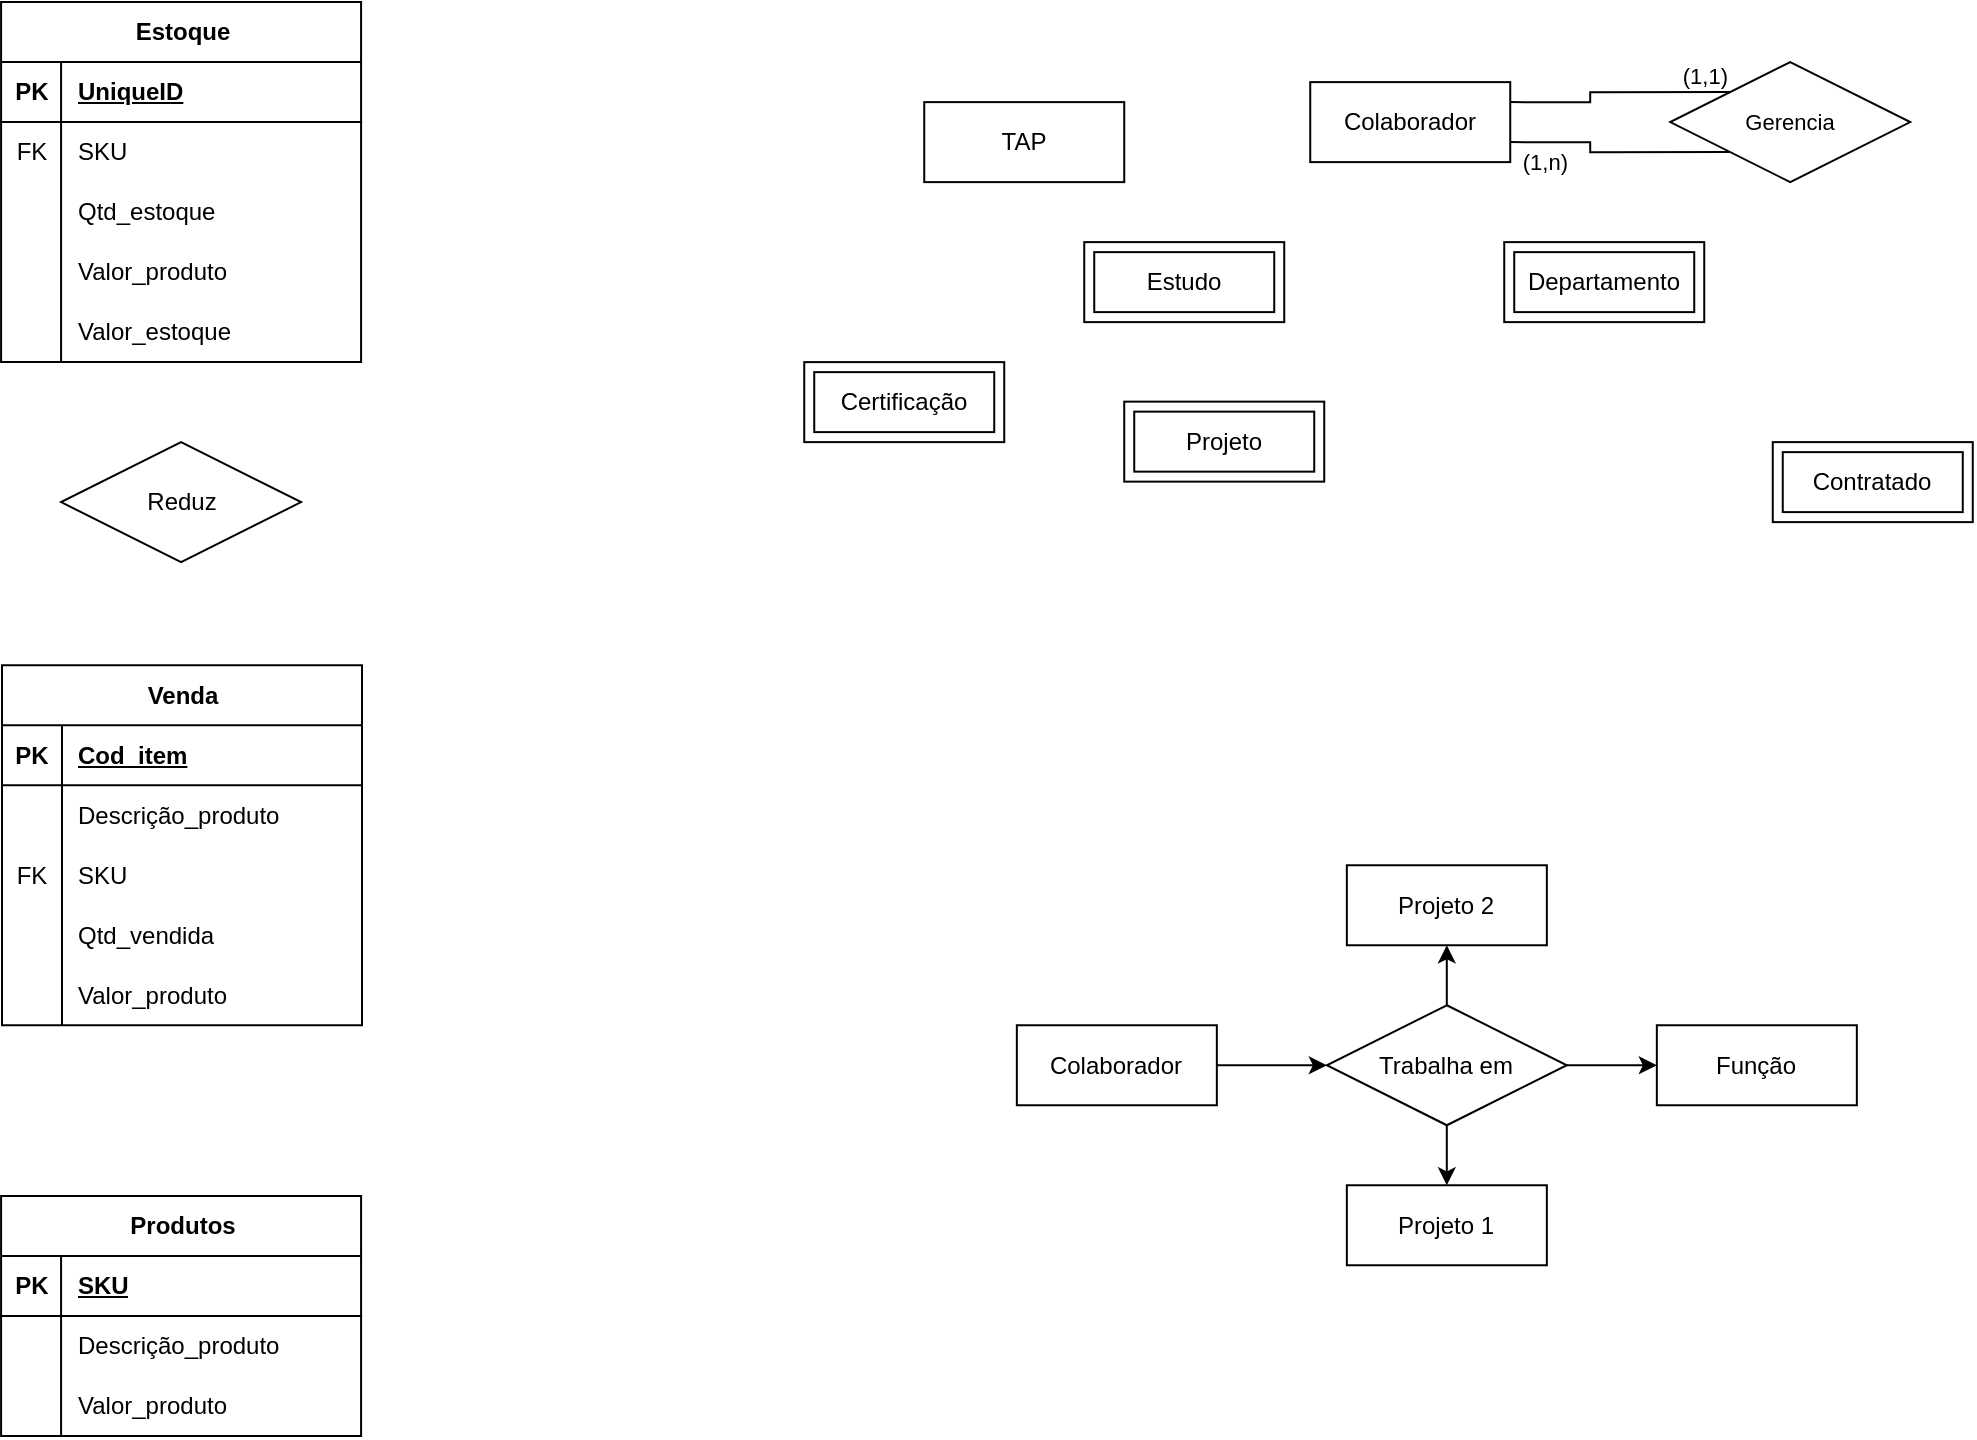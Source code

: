 <mxfile version="24.2.5" type="github" pages="4">
  <diagram id="r7bpxkjnteEIuomCOhHg" name="Modelo conceitual">
    <mxGraphModel dx="1426" dy="718" grid="1" gridSize="11.811" guides="1" tooltips="1" connect="1" arrows="0" fold="1" page="1" pageScale="1" pageWidth="1169" pageHeight="827" math="0" shadow="0">
      <root>
        <mxCell id="0" />
        <mxCell id="1" parent="0" />
        <mxCell id="-yfbwI3ScedTK57LxYRh-1" value="Contratado" style="shape=ext;margin=3;double=1;whiteSpace=wrap;html=1;align=center;" parent="1" vertex="1">
          <mxGeometry x="1039.38" y="249.06" width="100" height="40" as="geometry" />
        </mxCell>
        <mxCell id="-yfbwI3ScedTK57LxYRh-2" value="TAP" style="whiteSpace=wrap;html=1;align=center;" parent="1" vertex="1">
          <mxGeometry x="615.12" y="79.06" width="100" height="40" as="geometry" />
        </mxCell>
        <mxCell id="-yfbwI3ScedTK57LxYRh-3" value="Departamento" style="shape=ext;margin=3;double=1;whiteSpace=wrap;html=1;align=center;" parent="1" vertex="1">
          <mxGeometry x="905.12" y="149.06" width="100" height="40" as="geometry" />
        </mxCell>
        <mxCell id="-yfbwI3ScedTK57LxYRh-4" value="Projeto" style="shape=ext;margin=3;double=1;whiteSpace=wrap;html=1;align=center;" parent="1" vertex="1">
          <mxGeometry x="715.12" y="228.82" width="100" height="40" as="geometry" />
        </mxCell>
        <mxCell id="-yfbwI3ScedTK57LxYRh-5" value="Estudo" style="shape=ext;margin=3;double=1;whiteSpace=wrap;html=1;align=center;" parent="1" vertex="1">
          <mxGeometry x="695.12" y="149.06" width="100" height="40" as="geometry" />
        </mxCell>
        <mxCell id="-yfbwI3ScedTK57LxYRh-6" value="Certificação" style="shape=ext;margin=3;double=1;whiteSpace=wrap;html=1;align=center;" parent="1" vertex="1">
          <mxGeometry x="555.12" y="209.06" width="100" height="40" as="geometry" />
        </mxCell>
        <mxCell id="-yfbwI3ScedTK57LxYRh-7" value="Colaborador" style="whiteSpace=wrap;html=1;align=center;" parent="1" vertex="1">
          <mxGeometry x="808.12" y="69.06" width="100" height="40" as="geometry" />
        </mxCell>
        <mxCell id="-yfbwI3ScedTK57LxYRh-8" value="Gerencia" style="shape=rhombus;perimeter=rhombusPerimeter;whiteSpace=wrap;html=1;align=center;fontFamily=Helvetica;fontSize=11;fontColor=default;labelBackgroundColor=default;" parent="1" vertex="1">
          <mxGeometry x="988.12" y="59.06" width="120" height="60" as="geometry" />
        </mxCell>
        <mxCell id="-yfbwI3ScedTK57LxYRh-9" value="" style="endArrow=none;html=1;rounded=0;strokeColor=default;align=center;verticalAlign=middle;fontFamily=Helvetica;fontSize=11;fontColor=default;labelBackgroundColor=default;edgeStyle=orthogonalEdgeStyle;entryX=0;entryY=0;entryDx=0;entryDy=0;exitX=1;exitY=0.25;exitDx=0;exitDy=0;" parent="1" source="-yfbwI3ScedTK57LxYRh-7" target="-yfbwI3ScedTK57LxYRh-8" edge="1">
          <mxGeometry relative="1" as="geometry">
            <mxPoint x="908.12" y="89.06" as="sourcePoint" />
            <mxPoint x="1068.12" y="89.06" as="targetPoint" />
          </mxGeometry>
        </mxCell>
        <mxCell id="-yfbwI3ScedTK57LxYRh-10" value="(1,1)" style="resizable=0;html=1;whiteSpace=wrap;align=right;verticalAlign=bottom;fontFamily=Helvetica;fontSize=11;fontColor=default;labelBackgroundColor=default;" parent="-yfbwI3ScedTK57LxYRh-9" connectable="0" vertex="1">
          <mxGeometry x="1" relative="1" as="geometry" />
        </mxCell>
        <mxCell id="-yfbwI3ScedTK57LxYRh-11" value="" style="endArrow=none;html=1;rounded=0;strokeColor=default;align=center;verticalAlign=middle;fontFamily=Helvetica;fontSize=11;fontColor=default;labelBackgroundColor=default;edgeStyle=orthogonalEdgeStyle;exitX=0;exitY=1;exitDx=0;exitDy=0;entryX=1;entryY=0.75;entryDx=0;entryDy=0;" parent="1" source="-yfbwI3ScedTK57LxYRh-8" target="-yfbwI3ScedTK57LxYRh-7" edge="1">
          <mxGeometry relative="1" as="geometry">
            <mxPoint x="1108.12" y="89.06" as="sourcePoint" />
            <mxPoint x="1185.12" y="139.06" as="targetPoint" />
          </mxGeometry>
        </mxCell>
        <mxCell id="-yfbwI3ScedTK57LxYRh-12" value="(1,n)" style="resizable=0;html=1;whiteSpace=wrap;align=right;verticalAlign=bottom;fontFamily=Helvetica;fontSize=11;fontColor=default;labelBackgroundColor=default;" parent="-yfbwI3ScedTK57LxYRh-11" connectable="0" vertex="1">
          <mxGeometry x="1" relative="1" as="geometry">
            <mxPoint x="30" y="18" as="offset" />
          </mxGeometry>
        </mxCell>
        <mxCell id="p_4NCNTDihkunhrhwyKL-1" value="" style="edgeStyle=orthogonalEdgeStyle;rounded=0;orthogonalLoop=1;jettySize=auto;html=1;strokeColor=default;align=center;verticalAlign=middle;fontFamily=Helvetica;fontSize=11;fontColor=default;labelBackgroundColor=default;endArrow=classic;" parent="1" source="p_4NCNTDihkunhrhwyKL-2" target="p_4NCNTDihkunhrhwyKL-6" edge="1">
          <mxGeometry relative="1" as="geometry" />
        </mxCell>
        <mxCell id="p_4NCNTDihkunhrhwyKL-2" value="Colaborador" style="whiteSpace=wrap;html=1;align=center;" parent="1" vertex="1">
          <mxGeometry x="661.42" y="540.63" width="100" height="40" as="geometry" />
        </mxCell>
        <mxCell id="p_4NCNTDihkunhrhwyKL-3" value="" style="edgeStyle=orthogonalEdgeStyle;rounded=0;orthogonalLoop=1;jettySize=auto;html=1;strokeColor=default;align=center;verticalAlign=middle;fontFamily=Helvetica;fontSize=11;fontColor=default;labelBackgroundColor=default;endArrow=classic;" parent="1" source="p_4NCNTDihkunhrhwyKL-6" target="p_4NCNTDihkunhrhwyKL-9" edge="1">
          <mxGeometry relative="1" as="geometry" />
        </mxCell>
        <mxCell id="p_4NCNTDihkunhrhwyKL-4" value="" style="edgeStyle=orthogonalEdgeStyle;rounded=0;orthogonalLoop=1;jettySize=auto;html=1;strokeColor=default;align=center;verticalAlign=middle;fontFamily=Helvetica;fontSize=11;fontColor=default;labelBackgroundColor=default;endArrow=classic;" parent="1" source="p_4NCNTDihkunhrhwyKL-6" target="p_4NCNTDihkunhrhwyKL-7" edge="1">
          <mxGeometry relative="1" as="geometry" />
        </mxCell>
        <mxCell id="p_4NCNTDihkunhrhwyKL-5" value="" style="edgeStyle=orthogonalEdgeStyle;rounded=0;orthogonalLoop=1;jettySize=auto;html=1;strokeColor=default;align=center;verticalAlign=middle;fontFamily=Helvetica;fontSize=11;fontColor=default;labelBackgroundColor=default;endArrow=classic;" parent="1" source="p_4NCNTDihkunhrhwyKL-6" target="p_4NCNTDihkunhrhwyKL-8" edge="1">
          <mxGeometry relative="1" as="geometry" />
        </mxCell>
        <mxCell id="p_4NCNTDihkunhrhwyKL-6" value="Trabalha em" style="shape=rhombus;perimeter=rhombusPerimeter;whiteSpace=wrap;html=1;align=center;" parent="1" vertex="1">
          <mxGeometry x="816.42" y="530.63" width="120" height="60" as="geometry" />
        </mxCell>
        <mxCell id="p_4NCNTDihkunhrhwyKL-7" value="Função" style="whiteSpace=wrap;html=1;align=center;" parent="1" vertex="1">
          <mxGeometry x="981.42" y="540.63" width="100" height="40" as="geometry" />
        </mxCell>
        <mxCell id="p_4NCNTDihkunhrhwyKL-8" value="Projeto 1" style="whiteSpace=wrap;html=1;align=center;" parent="1" vertex="1">
          <mxGeometry x="826.42" y="620.63" width="100" height="40" as="geometry" />
        </mxCell>
        <mxCell id="p_4NCNTDihkunhrhwyKL-9" value="Projeto 2" style="whiteSpace=wrap;html=1;align=center;" parent="1" vertex="1">
          <mxGeometry x="826.42" y="460.63" width="100" height="40" as="geometry" />
        </mxCell>
        <mxCell id="iZWtHRIMi0W_HLiH0OHm-1" value="Venda" style="shape=table;startSize=30;container=1;collapsible=1;childLayout=tableLayout;fixedRows=1;rowLines=0;fontStyle=1;align=center;resizeLast=1;html=1;" parent="1" vertex="1">
          <mxGeometry x="154" y="360.63" width="180" height="180" as="geometry" />
        </mxCell>
        <mxCell id="iZWtHRIMi0W_HLiH0OHm-2" value="" style="shape=tableRow;horizontal=0;startSize=0;swimlaneHead=0;swimlaneBody=0;fillColor=none;collapsible=0;dropTarget=0;points=[[0,0.5],[1,0.5]];portConstraint=eastwest;top=0;left=0;right=0;bottom=1;" parent="iZWtHRIMi0W_HLiH0OHm-1" vertex="1">
          <mxGeometry y="30" width="180" height="30" as="geometry" />
        </mxCell>
        <mxCell id="iZWtHRIMi0W_HLiH0OHm-3" value="PK" style="shape=partialRectangle;connectable=0;fillColor=none;top=0;left=0;bottom=0;right=0;fontStyle=1;overflow=hidden;whiteSpace=wrap;html=1;" parent="iZWtHRIMi0W_HLiH0OHm-2" vertex="1">
          <mxGeometry width="30" height="30" as="geometry">
            <mxRectangle width="30" height="30" as="alternateBounds" />
          </mxGeometry>
        </mxCell>
        <mxCell id="iZWtHRIMi0W_HLiH0OHm-4" value="Cod_item" style="shape=partialRectangle;connectable=0;fillColor=none;top=0;left=0;bottom=0;right=0;align=left;spacingLeft=6;fontStyle=5;overflow=hidden;whiteSpace=wrap;html=1;" parent="iZWtHRIMi0W_HLiH0OHm-2" vertex="1">
          <mxGeometry x="30" width="150" height="30" as="geometry">
            <mxRectangle width="150" height="30" as="alternateBounds" />
          </mxGeometry>
        </mxCell>
        <mxCell id="iZWtHRIMi0W_HLiH0OHm-5" value="" style="shape=tableRow;horizontal=0;startSize=0;swimlaneHead=0;swimlaneBody=0;fillColor=none;collapsible=0;dropTarget=0;points=[[0,0.5],[1,0.5]];portConstraint=eastwest;top=0;left=0;right=0;bottom=0;" parent="iZWtHRIMi0W_HLiH0OHm-1" vertex="1">
          <mxGeometry y="60" width="180" height="30" as="geometry" />
        </mxCell>
        <mxCell id="iZWtHRIMi0W_HLiH0OHm-6" value="" style="shape=partialRectangle;connectable=0;fillColor=none;top=0;left=0;bottom=0;right=0;editable=1;overflow=hidden;whiteSpace=wrap;html=1;" parent="iZWtHRIMi0W_HLiH0OHm-5" vertex="1">
          <mxGeometry width="30" height="30" as="geometry">
            <mxRectangle width="30" height="30" as="alternateBounds" />
          </mxGeometry>
        </mxCell>
        <mxCell id="iZWtHRIMi0W_HLiH0OHm-7" value="Descrição_produto" style="shape=partialRectangle;connectable=0;fillColor=none;top=0;left=0;bottom=0;right=0;align=left;spacingLeft=6;overflow=hidden;whiteSpace=wrap;html=1;" parent="iZWtHRIMi0W_HLiH0OHm-5" vertex="1">
          <mxGeometry x="30" width="150" height="30" as="geometry">
            <mxRectangle width="150" height="30" as="alternateBounds" />
          </mxGeometry>
        </mxCell>
        <mxCell id="iZWtHRIMi0W_HLiH0OHm-8" value="" style="shape=tableRow;horizontal=0;startSize=0;swimlaneHead=0;swimlaneBody=0;fillColor=none;collapsible=0;dropTarget=0;points=[[0,0.5],[1,0.5]];portConstraint=eastwest;top=0;left=0;right=0;bottom=0;" parent="iZWtHRIMi0W_HLiH0OHm-1" vertex="1">
          <mxGeometry y="90" width="180" height="30" as="geometry" />
        </mxCell>
        <mxCell id="iZWtHRIMi0W_HLiH0OHm-9" value="FK" style="shape=partialRectangle;connectable=0;fillColor=none;top=0;left=0;bottom=0;right=0;editable=1;overflow=hidden;whiteSpace=wrap;html=1;" parent="iZWtHRIMi0W_HLiH0OHm-8" vertex="1">
          <mxGeometry width="30" height="30" as="geometry">
            <mxRectangle width="30" height="30" as="alternateBounds" />
          </mxGeometry>
        </mxCell>
        <mxCell id="iZWtHRIMi0W_HLiH0OHm-10" value="SKU" style="shape=partialRectangle;connectable=0;fillColor=none;top=0;left=0;bottom=0;right=0;align=left;spacingLeft=6;overflow=hidden;whiteSpace=wrap;html=1;" parent="iZWtHRIMi0W_HLiH0OHm-8" vertex="1">
          <mxGeometry x="30" width="150" height="30" as="geometry">
            <mxRectangle width="150" height="30" as="alternateBounds" />
          </mxGeometry>
        </mxCell>
        <mxCell id="iZWtHRIMi0W_HLiH0OHm-11" value="" style="shape=tableRow;horizontal=0;startSize=0;swimlaneHead=0;swimlaneBody=0;fillColor=none;collapsible=0;dropTarget=0;points=[[0,0.5],[1,0.5]];portConstraint=eastwest;top=0;left=0;right=0;bottom=0;" parent="iZWtHRIMi0W_HLiH0OHm-1" vertex="1">
          <mxGeometry y="120" width="180" height="30" as="geometry" />
        </mxCell>
        <mxCell id="iZWtHRIMi0W_HLiH0OHm-12" value="" style="shape=partialRectangle;connectable=0;fillColor=none;top=0;left=0;bottom=0;right=0;editable=1;overflow=hidden;whiteSpace=wrap;html=1;" parent="iZWtHRIMi0W_HLiH0OHm-11" vertex="1">
          <mxGeometry width="30" height="30" as="geometry">
            <mxRectangle width="30" height="30" as="alternateBounds" />
          </mxGeometry>
        </mxCell>
        <mxCell id="iZWtHRIMi0W_HLiH0OHm-13" value="Qtd_vendida" style="shape=partialRectangle;connectable=0;fillColor=none;top=0;left=0;bottom=0;right=0;align=left;spacingLeft=6;overflow=hidden;whiteSpace=wrap;html=1;" parent="iZWtHRIMi0W_HLiH0OHm-11" vertex="1">
          <mxGeometry x="30" width="150" height="30" as="geometry">
            <mxRectangle width="150" height="30" as="alternateBounds" />
          </mxGeometry>
        </mxCell>
        <mxCell id="iZWtHRIMi0W_HLiH0OHm-27" style="shape=tableRow;horizontal=0;startSize=0;swimlaneHead=0;swimlaneBody=0;fillColor=none;collapsible=0;dropTarget=0;points=[[0,0.5],[1,0.5]];portConstraint=eastwest;top=0;left=0;right=0;bottom=0;" parent="iZWtHRIMi0W_HLiH0OHm-1" vertex="1">
          <mxGeometry y="150" width="180" height="30" as="geometry" />
        </mxCell>
        <mxCell id="iZWtHRIMi0W_HLiH0OHm-28" style="shape=partialRectangle;connectable=0;fillColor=none;top=0;left=0;bottom=0;right=0;editable=1;overflow=hidden;whiteSpace=wrap;html=1;" parent="iZWtHRIMi0W_HLiH0OHm-27" vertex="1">
          <mxGeometry width="30" height="30" as="geometry">
            <mxRectangle width="30" height="30" as="alternateBounds" />
          </mxGeometry>
        </mxCell>
        <mxCell id="iZWtHRIMi0W_HLiH0OHm-29" value="Valor_produto" style="shape=partialRectangle;connectable=0;fillColor=none;top=0;left=0;bottom=0;right=0;align=left;spacingLeft=6;overflow=hidden;whiteSpace=wrap;html=1;" parent="iZWtHRIMi0W_HLiH0OHm-27" vertex="1">
          <mxGeometry x="30" width="150" height="30" as="geometry">
            <mxRectangle width="150" height="30" as="alternateBounds" />
          </mxGeometry>
        </mxCell>
        <mxCell id="iZWtHRIMi0W_HLiH0OHm-14" value="Estoque" style="shape=table;startSize=30;container=1;collapsible=1;childLayout=tableLayout;fixedRows=1;rowLines=0;fontStyle=1;align=center;resizeLast=1;html=1;" parent="1" vertex="1">
          <mxGeometry x="153.54" y="29.06" width="180" height="180" as="geometry" />
        </mxCell>
        <mxCell id="iZWtHRIMi0W_HLiH0OHm-15" value="" style="shape=tableRow;horizontal=0;startSize=0;swimlaneHead=0;swimlaneBody=0;fillColor=none;collapsible=0;dropTarget=0;points=[[0,0.5],[1,0.5]];portConstraint=eastwest;top=0;left=0;right=0;bottom=1;" parent="iZWtHRIMi0W_HLiH0OHm-14" vertex="1">
          <mxGeometry y="30" width="180" height="30" as="geometry" />
        </mxCell>
        <mxCell id="iZWtHRIMi0W_HLiH0OHm-16" value="PK" style="shape=partialRectangle;connectable=0;fillColor=none;top=0;left=0;bottom=0;right=0;fontStyle=1;overflow=hidden;whiteSpace=wrap;html=1;" parent="iZWtHRIMi0W_HLiH0OHm-15" vertex="1">
          <mxGeometry width="30" height="30" as="geometry">
            <mxRectangle width="30" height="30" as="alternateBounds" />
          </mxGeometry>
        </mxCell>
        <mxCell id="iZWtHRIMi0W_HLiH0OHm-17" value="UniqueID" style="shape=partialRectangle;connectable=0;fillColor=none;top=0;left=0;bottom=0;right=0;align=left;spacingLeft=6;fontStyle=5;overflow=hidden;whiteSpace=wrap;html=1;" parent="iZWtHRIMi0W_HLiH0OHm-15" vertex="1">
          <mxGeometry x="30" width="150" height="30" as="geometry">
            <mxRectangle width="150" height="30" as="alternateBounds" />
          </mxGeometry>
        </mxCell>
        <mxCell id="iZWtHRIMi0W_HLiH0OHm-18" value="" style="shape=tableRow;horizontal=0;startSize=0;swimlaneHead=0;swimlaneBody=0;fillColor=none;collapsible=0;dropTarget=0;points=[[0,0.5],[1,0.5]];portConstraint=eastwest;top=0;left=0;right=0;bottom=0;" parent="iZWtHRIMi0W_HLiH0OHm-14" vertex="1">
          <mxGeometry y="60" width="180" height="30" as="geometry" />
        </mxCell>
        <mxCell id="iZWtHRIMi0W_HLiH0OHm-19" value="FK" style="shape=partialRectangle;connectable=0;fillColor=none;top=0;left=0;bottom=0;right=0;editable=1;overflow=hidden;whiteSpace=wrap;html=1;" parent="iZWtHRIMi0W_HLiH0OHm-18" vertex="1">
          <mxGeometry width="30" height="30" as="geometry">
            <mxRectangle width="30" height="30" as="alternateBounds" />
          </mxGeometry>
        </mxCell>
        <mxCell id="iZWtHRIMi0W_HLiH0OHm-20" value="SKU" style="shape=partialRectangle;connectable=0;fillColor=none;top=0;left=0;bottom=0;right=0;align=left;spacingLeft=6;overflow=hidden;whiteSpace=wrap;html=1;" parent="iZWtHRIMi0W_HLiH0OHm-18" vertex="1">
          <mxGeometry x="30" width="150" height="30" as="geometry">
            <mxRectangle width="150" height="30" as="alternateBounds" />
          </mxGeometry>
        </mxCell>
        <mxCell id="iZWtHRIMi0W_HLiH0OHm-21" value="" style="shape=tableRow;horizontal=0;startSize=0;swimlaneHead=0;swimlaneBody=0;fillColor=none;collapsible=0;dropTarget=0;points=[[0,0.5],[1,0.5]];portConstraint=eastwest;top=0;left=0;right=0;bottom=0;" parent="iZWtHRIMi0W_HLiH0OHm-14" vertex="1">
          <mxGeometry y="90" width="180" height="30" as="geometry" />
        </mxCell>
        <mxCell id="iZWtHRIMi0W_HLiH0OHm-22" value="" style="shape=partialRectangle;connectable=0;fillColor=none;top=0;left=0;bottom=0;right=0;editable=1;overflow=hidden;whiteSpace=wrap;html=1;" parent="iZWtHRIMi0W_HLiH0OHm-21" vertex="1">
          <mxGeometry width="30" height="30" as="geometry">
            <mxRectangle width="30" height="30" as="alternateBounds" />
          </mxGeometry>
        </mxCell>
        <mxCell id="iZWtHRIMi0W_HLiH0OHm-23" value="Qtd_estoque" style="shape=partialRectangle;connectable=0;fillColor=none;top=0;left=0;bottom=0;right=0;align=left;spacingLeft=6;overflow=hidden;whiteSpace=wrap;html=1;" parent="iZWtHRIMi0W_HLiH0OHm-21" vertex="1">
          <mxGeometry x="30" width="150" height="30" as="geometry">
            <mxRectangle width="150" height="30" as="alternateBounds" />
          </mxGeometry>
        </mxCell>
        <mxCell id="iZWtHRIMi0W_HLiH0OHm-43" style="shape=tableRow;horizontal=0;startSize=0;swimlaneHead=0;swimlaneBody=0;fillColor=none;collapsible=0;dropTarget=0;points=[[0,0.5],[1,0.5]];portConstraint=eastwest;top=0;left=0;right=0;bottom=0;" parent="iZWtHRIMi0W_HLiH0OHm-14" vertex="1">
          <mxGeometry y="120" width="180" height="30" as="geometry" />
        </mxCell>
        <mxCell id="iZWtHRIMi0W_HLiH0OHm-44" style="shape=partialRectangle;connectable=0;fillColor=none;top=0;left=0;bottom=0;right=0;editable=1;overflow=hidden;whiteSpace=wrap;html=1;" parent="iZWtHRIMi0W_HLiH0OHm-43" vertex="1">
          <mxGeometry width="30" height="30" as="geometry">
            <mxRectangle width="30" height="30" as="alternateBounds" />
          </mxGeometry>
        </mxCell>
        <mxCell id="iZWtHRIMi0W_HLiH0OHm-45" value="Valor_produto" style="shape=partialRectangle;connectable=0;fillColor=none;top=0;left=0;bottom=0;right=0;align=left;spacingLeft=6;overflow=hidden;whiteSpace=wrap;html=1;" parent="iZWtHRIMi0W_HLiH0OHm-43" vertex="1">
          <mxGeometry x="30" width="150" height="30" as="geometry">
            <mxRectangle width="150" height="30" as="alternateBounds" />
          </mxGeometry>
        </mxCell>
        <mxCell id="iZWtHRIMi0W_HLiH0OHm-24" value="" style="shape=tableRow;horizontal=0;startSize=0;swimlaneHead=0;swimlaneBody=0;fillColor=none;collapsible=0;dropTarget=0;points=[[0,0.5],[1,0.5]];portConstraint=eastwest;top=0;left=0;right=0;bottom=0;" parent="iZWtHRIMi0W_HLiH0OHm-14" vertex="1">
          <mxGeometry y="150" width="180" height="30" as="geometry" />
        </mxCell>
        <mxCell id="iZWtHRIMi0W_HLiH0OHm-25" value="" style="shape=partialRectangle;connectable=0;fillColor=none;top=0;left=0;bottom=0;right=0;editable=1;overflow=hidden;whiteSpace=wrap;html=1;" parent="iZWtHRIMi0W_HLiH0OHm-24" vertex="1">
          <mxGeometry width="30" height="30" as="geometry">
            <mxRectangle width="30" height="30" as="alternateBounds" />
          </mxGeometry>
        </mxCell>
        <mxCell id="iZWtHRIMi0W_HLiH0OHm-26" value="Valor_estoque" style="shape=partialRectangle;connectable=0;fillColor=none;top=0;left=0;bottom=0;right=0;align=left;spacingLeft=6;overflow=hidden;whiteSpace=wrap;html=1;" parent="iZWtHRIMi0W_HLiH0OHm-24" vertex="1">
          <mxGeometry x="30" width="150" height="30" as="geometry">
            <mxRectangle width="150" height="30" as="alternateBounds" />
          </mxGeometry>
        </mxCell>
        <mxCell id="iZWtHRIMi0W_HLiH0OHm-30" value="Produtos" style="shape=table;startSize=30;container=1;collapsible=1;childLayout=tableLayout;fixedRows=1;rowLines=0;fontStyle=1;align=center;resizeLast=1;html=1;" parent="1" vertex="1">
          <mxGeometry x="153.54" y="625.98" width="180" height="120" as="geometry" />
        </mxCell>
        <mxCell id="iZWtHRIMi0W_HLiH0OHm-31" value="" style="shape=tableRow;horizontal=0;startSize=0;swimlaneHead=0;swimlaneBody=0;fillColor=none;collapsible=0;dropTarget=0;points=[[0,0.5],[1,0.5]];portConstraint=eastwest;top=0;left=0;right=0;bottom=1;" parent="iZWtHRIMi0W_HLiH0OHm-30" vertex="1">
          <mxGeometry y="30" width="180" height="30" as="geometry" />
        </mxCell>
        <mxCell id="iZWtHRIMi0W_HLiH0OHm-32" value="PK" style="shape=partialRectangle;connectable=0;fillColor=none;top=0;left=0;bottom=0;right=0;fontStyle=1;overflow=hidden;whiteSpace=wrap;html=1;" parent="iZWtHRIMi0W_HLiH0OHm-31" vertex="1">
          <mxGeometry width="30" height="30" as="geometry">
            <mxRectangle width="30" height="30" as="alternateBounds" />
          </mxGeometry>
        </mxCell>
        <mxCell id="iZWtHRIMi0W_HLiH0OHm-33" value="SKU" style="shape=partialRectangle;connectable=0;fillColor=none;top=0;left=0;bottom=0;right=0;align=left;spacingLeft=6;fontStyle=5;overflow=hidden;whiteSpace=wrap;html=1;" parent="iZWtHRIMi0W_HLiH0OHm-31" vertex="1">
          <mxGeometry x="30" width="150" height="30" as="geometry">
            <mxRectangle width="150" height="30" as="alternateBounds" />
          </mxGeometry>
        </mxCell>
        <mxCell id="iZWtHRIMi0W_HLiH0OHm-34" value="" style="shape=tableRow;horizontal=0;startSize=0;swimlaneHead=0;swimlaneBody=0;fillColor=none;collapsible=0;dropTarget=0;points=[[0,0.5],[1,0.5]];portConstraint=eastwest;top=0;left=0;right=0;bottom=0;" parent="iZWtHRIMi0W_HLiH0OHm-30" vertex="1">
          <mxGeometry y="60" width="180" height="30" as="geometry" />
        </mxCell>
        <mxCell id="iZWtHRIMi0W_HLiH0OHm-35" value="" style="shape=partialRectangle;connectable=0;fillColor=none;top=0;left=0;bottom=0;right=0;editable=1;overflow=hidden;whiteSpace=wrap;html=1;" parent="iZWtHRIMi0W_HLiH0OHm-34" vertex="1">
          <mxGeometry width="30" height="30" as="geometry">
            <mxRectangle width="30" height="30" as="alternateBounds" />
          </mxGeometry>
        </mxCell>
        <mxCell id="iZWtHRIMi0W_HLiH0OHm-36" value="Descrição_produto" style="shape=partialRectangle;connectable=0;fillColor=none;top=0;left=0;bottom=0;right=0;align=left;spacingLeft=6;overflow=hidden;whiteSpace=wrap;html=1;" parent="iZWtHRIMi0W_HLiH0OHm-34" vertex="1">
          <mxGeometry x="30" width="150" height="30" as="geometry">
            <mxRectangle width="150" height="30" as="alternateBounds" />
          </mxGeometry>
        </mxCell>
        <mxCell id="iZWtHRIMi0W_HLiH0OHm-37" value="" style="shape=tableRow;horizontal=0;startSize=0;swimlaneHead=0;swimlaneBody=0;fillColor=none;collapsible=0;dropTarget=0;points=[[0,0.5],[1,0.5]];portConstraint=eastwest;top=0;left=0;right=0;bottom=0;" parent="iZWtHRIMi0W_HLiH0OHm-30" vertex="1">
          <mxGeometry y="90" width="180" height="30" as="geometry" />
        </mxCell>
        <mxCell id="iZWtHRIMi0W_HLiH0OHm-38" value="" style="shape=partialRectangle;connectable=0;fillColor=none;top=0;left=0;bottom=0;right=0;editable=1;overflow=hidden;whiteSpace=wrap;html=1;" parent="iZWtHRIMi0W_HLiH0OHm-37" vertex="1">
          <mxGeometry width="30" height="30" as="geometry">
            <mxRectangle width="30" height="30" as="alternateBounds" />
          </mxGeometry>
        </mxCell>
        <mxCell id="iZWtHRIMi0W_HLiH0OHm-39" value="Valor_produto" style="shape=partialRectangle;connectable=0;fillColor=none;top=0;left=0;bottom=0;right=0;align=left;spacingLeft=6;overflow=hidden;whiteSpace=wrap;html=1;" parent="iZWtHRIMi0W_HLiH0OHm-37" vertex="1">
          <mxGeometry x="30" width="150" height="30" as="geometry">
            <mxRectangle width="150" height="30" as="alternateBounds" />
          </mxGeometry>
        </mxCell>
        <mxCell id="iZWtHRIMi0W_HLiH0OHm-46" value="Reduz" style="shape=rhombus;perimeter=rhombusPerimeter;whiteSpace=wrap;html=1;align=center;" parent="1" vertex="1">
          <mxGeometry x="183.54" y="249.06" width="120" height="60" as="geometry" />
        </mxCell>
      </root>
    </mxGraphModel>
  </diagram>
  <diagram name="Modelo Funcional" id="0XAzTrRgrQLf7YtB6_nb">
    <mxGraphModel dx="1426" dy="718" grid="1" gridSize="11.811" guides="1" tooltips="1" connect="1" arrows="0" fold="1" page="1" pageScale="1" pageWidth="1169" pageHeight="827" math="0" shadow="0">
      <root>
        <mxCell id="4fskxWpT6hLbp8AROpRu-0" />
        <mxCell id="4fskxWpT6hLbp8AROpRu-1" parent="4fskxWpT6hLbp8AROpRu-0" />
        <mxCell id="4fskxWpT6hLbp8AROpRu-23" value="TAP (empreendimento)" style="shape=table;startSize=30;container=1;collapsible=1;childLayout=tableLayout;fixedRows=1;rowLines=0;fontStyle=1;align=center;resizeLast=1;html=1;" parent="4fskxWpT6hLbp8AROpRu-1" vertex="1">
          <mxGeometry x="23.62" y="23.62" width="180" height="225" as="geometry" />
        </mxCell>
        <mxCell id="4fskxWpT6hLbp8AROpRu-24" value="" style="shape=tableRow;horizontal=0;startSize=0;swimlaneHead=0;swimlaneBody=0;fillColor=none;collapsible=0;dropTarget=0;points=[[0,0.5],[1,0.5]];portConstraint=eastwest;top=0;left=0;right=0;bottom=1;" parent="4fskxWpT6hLbp8AROpRu-23" vertex="1">
          <mxGeometry y="30" width="180" height="30" as="geometry" />
        </mxCell>
        <mxCell id="4fskxWpT6hLbp8AROpRu-25" value="PK" style="shape=partialRectangle;connectable=0;fillColor=none;top=0;left=0;bottom=0;right=0;fontStyle=1;overflow=hidden;whiteSpace=wrap;html=1;" parent="4fskxWpT6hLbp8AROpRu-24" vertex="1">
          <mxGeometry width="30" height="30" as="geometry">
            <mxRectangle width="30" height="30" as="alternateBounds" />
          </mxGeometry>
        </mxCell>
        <mxCell id="4fskxWpT6hLbp8AROpRu-26" value="Cod_Tap" style="shape=partialRectangle;connectable=0;fillColor=none;top=0;left=0;bottom=0;right=0;align=left;spacingLeft=6;fontStyle=5;overflow=hidden;whiteSpace=wrap;html=1;" parent="4fskxWpT6hLbp8AROpRu-24" vertex="1">
          <mxGeometry x="30" width="150" height="30" as="geometry">
            <mxRectangle width="150" height="30" as="alternateBounds" />
          </mxGeometry>
        </mxCell>
        <mxCell id="4fskxWpT6hLbp8AROpRu-27" value="" style="shape=tableRow;horizontal=0;startSize=0;swimlaneHead=0;swimlaneBody=0;fillColor=none;collapsible=0;dropTarget=0;points=[[0,0.5],[1,0.5]];portConstraint=eastwest;top=0;left=0;right=0;bottom=0;" parent="4fskxWpT6hLbp8AROpRu-23" vertex="1">
          <mxGeometry y="60" width="180" height="25" as="geometry" />
        </mxCell>
        <mxCell id="4fskxWpT6hLbp8AROpRu-28" value="" style="shape=partialRectangle;connectable=0;fillColor=none;top=0;left=0;bottom=0;right=0;editable=1;overflow=hidden;whiteSpace=wrap;html=1;" parent="4fskxWpT6hLbp8AROpRu-27" vertex="1">
          <mxGeometry width="30" height="25" as="geometry">
            <mxRectangle width="30" height="25" as="alternateBounds" />
          </mxGeometry>
        </mxCell>
        <mxCell id="4fskxWpT6hLbp8AROpRu-29" value="Título" style="shape=partialRectangle;connectable=0;fillColor=none;top=0;left=0;bottom=0;right=0;align=left;spacingLeft=6;overflow=hidden;whiteSpace=wrap;html=1;" parent="4fskxWpT6hLbp8AROpRu-27" vertex="1">
          <mxGeometry x="30" width="150" height="25" as="geometry">
            <mxRectangle width="150" height="25" as="alternateBounds" />
          </mxGeometry>
        </mxCell>
        <mxCell id="4fskxWpT6hLbp8AROpRu-30" style="shape=tableRow;horizontal=0;startSize=0;swimlaneHead=0;swimlaneBody=0;fillColor=none;collapsible=0;dropTarget=0;points=[[0,0.5],[1,0.5]];portConstraint=eastwest;top=0;left=0;right=0;bottom=0;" parent="4fskxWpT6hLbp8AROpRu-23" vertex="1">
          <mxGeometry y="85" width="180" height="25" as="geometry" />
        </mxCell>
        <mxCell id="4fskxWpT6hLbp8AROpRu-31" style="shape=partialRectangle;connectable=0;fillColor=none;top=0;left=0;bottom=0;right=0;editable=1;overflow=hidden;whiteSpace=wrap;html=1;" parent="4fskxWpT6hLbp8AROpRu-30" vertex="1">
          <mxGeometry width="30" height="25" as="geometry">
            <mxRectangle width="30" height="25" as="alternateBounds" />
          </mxGeometry>
        </mxCell>
        <mxCell id="4fskxWpT6hLbp8AROpRu-32" value="Descrição" style="shape=partialRectangle;connectable=0;fillColor=none;top=0;left=0;bottom=0;right=0;align=left;spacingLeft=6;overflow=hidden;whiteSpace=wrap;html=1;" parent="4fskxWpT6hLbp8AROpRu-30" vertex="1">
          <mxGeometry x="30" width="150" height="25" as="geometry">
            <mxRectangle width="150" height="25" as="alternateBounds" />
          </mxGeometry>
        </mxCell>
        <mxCell id="4fskxWpT6hLbp8AROpRu-33" style="shape=tableRow;horizontal=0;startSize=0;swimlaneHead=0;swimlaneBody=0;fillColor=none;collapsible=0;dropTarget=0;points=[[0,0.5],[1,0.5]];portConstraint=eastwest;top=0;left=0;right=0;bottom=0;" parent="4fskxWpT6hLbp8AROpRu-23" vertex="1">
          <mxGeometry y="110" width="180" height="25" as="geometry" />
        </mxCell>
        <mxCell id="4fskxWpT6hLbp8AROpRu-34" value="FK" style="shape=partialRectangle;connectable=0;fillColor=none;top=0;left=0;bottom=0;right=0;editable=1;overflow=hidden;whiteSpace=wrap;html=1;" parent="4fskxWpT6hLbp8AROpRu-33" vertex="1">
          <mxGeometry width="30" height="25" as="geometry">
            <mxRectangle width="30" height="25" as="alternateBounds" />
          </mxGeometry>
        </mxCell>
        <mxCell id="4fskxWpT6hLbp8AROpRu-35" value="Solicitante" style="shape=partialRectangle;connectable=0;fillColor=none;top=0;left=0;bottom=0;right=0;align=left;spacingLeft=6;overflow=hidden;whiteSpace=wrap;html=1;" parent="4fskxWpT6hLbp8AROpRu-33" vertex="1">
          <mxGeometry x="30" width="150" height="25" as="geometry">
            <mxRectangle width="150" height="25" as="alternateBounds" />
          </mxGeometry>
        </mxCell>
        <mxCell id="4fskxWpT6hLbp8AROpRu-36" value="" style="shape=tableRow;horizontal=0;startSize=0;swimlaneHead=0;swimlaneBody=0;fillColor=none;collapsible=0;dropTarget=0;points=[[0,0.5],[1,0.5]];portConstraint=eastwest;top=0;left=0;right=0;bottom=0;" parent="4fskxWpT6hLbp8AROpRu-23" vertex="1">
          <mxGeometry y="135" width="180" height="30" as="geometry" />
        </mxCell>
        <mxCell id="4fskxWpT6hLbp8AROpRu-37" value="" style="shape=partialRectangle;connectable=0;fillColor=none;top=0;left=0;bottom=0;right=0;editable=1;overflow=hidden;whiteSpace=wrap;html=1;" parent="4fskxWpT6hLbp8AROpRu-36" vertex="1">
          <mxGeometry width="30" height="30" as="geometry">
            <mxRectangle width="30" height="30" as="alternateBounds" />
          </mxGeometry>
        </mxCell>
        <mxCell id="4fskxWpT6hLbp8AROpRu-38" value="Documento suporte" style="shape=partialRectangle;connectable=0;fillColor=none;top=0;left=0;bottom=0;right=0;align=left;spacingLeft=6;overflow=hidden;whiteSpace=wrap;html=1;" parent="4fskxWpT6hLbp8AROpRu-36" vertex="1">
          <mxGeometry x="30" width="150" height="30" as="geometry">
            <mxRectangle width="150" height="30" as="alternateBounds" />
          </mxGeometry>
        </mxCell>
        <mxCell id="4fskxWpT6hLbp8AROpRu-39" style="shape=tableRow;horizontal=0;startSize=0;swimlaneHead=0;swimlaneBody=0;fillColor=none;collapsible=0;dropTarget=0;points=[[0,0.5],[1,0.5]];portConstraint=eastwest;top=0;left=0;right=0;bottom=0;" parent="4fskxWpT6hLbp8AROpRu-23" vertex="1">
          <mxGeometry y="165" width="180" height="30" as="geometry" />
        </mxCell>
        <mxCell id="4fskxWpT6hLbp8AROpRu-40" style="shape=partialRectangle;connectable=0;fillColor=none;top=0;left=0;bottom=0;right=0;editable=1;overflow=hidden;whiteSpace=wrap;html=1;" parent="4fskxWpT6hLbp8AROpRu-39" vertex="1">
          <mxGeometry width="30" height="30" as="geometry">
            <mxRectangle width="30" height="30" as="alternateBounds" />
          </mxGeometry>
        </mxCell>
        <mxCell id="4fskxWpT6hLbp8AROpRu-41" value="Anexo" style="shape=partialRectangle;connectable=0;fillColor=none;top=0;left=0;bottom=0;right=0;align=left;spacingLeft=6;overflow=hidden;whiteSpace=wrap;html=1;" parent="4fskxWpT6hLbp8AROpRu-39" vertex="1">
          <mxGeometry x="30" width="150" height="30" as="geometry">
            <mxRectangle width="150" height="30" as="alternateBounds" />
          </mxGeometry>
        </mxCell>
        <mxCell id="4fskxWpT6hLbp8AROpRu-42" value="" style="shape=tableRow;horizontal=0;startSize=0;swimlaneHead=0;swimlaneBody=0;fillColor=none;collapsible=0;dropTarget=0;points=[[0,0.5],[1,0.5]];portConstraint=eastwest;top=0;left=0;right=0;bottom=0;" parent="4fskxWpT6hLbp8AROpRu-23" vertex="1">
          <mxGeometry y="195" width="180" height="30" as="geometry" />
        </mxCell>
        <mxCell id="4fskxWpT6hLbp8AROpRu-43" value="" style="shape=partialRectangle;connectable=0;fillColor=none;top=0;left=0;bottom=0;right=0;editable=1;overflow=hidden;whiteSpace=wrap;html=1;" parent="4fskxWpT6hLbp8AROpRu-42" vertex="1">
          <mxGeometry width="30" height="30" as="geometry">
            <mxRectangle width="30" height="30" as="alternateBounds" />
          </mxGeometry>
        </mxCell>
        <mxCell id="4fskxWpT6hLbp8AROpRu-44" value="Data_emissão" style="shape=partialRectangle;connectable=0;fillColor=none;top=0;left=0;bottom=0;right=0;align=left;spacingLeft=6;overflow=hidden;whiteSpace=wrap;html=1;" parent="4fskxWpT6hLbp8AROpRu-42" vertex="1">
          <mxGeometry x="30" width="150" height="30" as="geometry">
            <mxRectangle width="150" height="30" as="alternateBounds" />
          </mxGeometry>
        </mxCell>
        <mxCell id="4fskxWpT6hLbp8AROpRu-45" value="Colaborador" style="shape=table;startSize=30;container=1;collapsible=1;childLayout=tableLayout;fixedRows=1;rowLines=0;fontStyle=1;align=center;resizeLast=1;html=1;" parent="4fskxWpT6hLbp8AROpRu-1" vertex="1">
          <mxGeometry x="755.9" y="401.57" width="180" height="240" as="geometry" />
        </mxCell>
        <mxCell id="4fskxWpT6hLbp8AROpRu-46" value="" style="shape=tableRow;horizontal=0;startSize=0;swimlaneHead=0;swimlaneBody=0;fillColor=none;collapsible=0;dropTarget=0;points=[[0,0.5],[1,0.5]];portConstraint=eastwest;top=0;left=0;right=0;bottom=1;" parent="4fskxWpT6hLbp8AROpRu-45" vertex="1">
          <mxGeometry y="30" width="180" height="30" as="geometry" />
        </mxCell>
        <mxCell id="4fskxWpT6hLbp8AROpRu-47" value="PK" style="shape=partialRectangle;connectable=0;fillColor=none;top=0;left=0;bottom=0;right=0;fontStyle=1;overflow=hidden;whiteSpace=wrap;html=1;" parent="4fskxWpT6hLbp8AROpRu-46" vertex="1">
          <mxGeometry width="30" height="30" as="geometry">
            <mxRectangle width="30" height="30" as="alternateBounds" />
          </mxGeometry>
        </mxCell>
        <mxCell id="4fskxWpT6hLbp8AROpRu-48" value="Cod_colaborador" style="shape=partialRectangle;connectable=0;fillColor=none;top=0;left=0;bottom=0;right=0;align=left;spacingLeft=6;fontStyle=5;overflow=hidden;whiteSpace=wrap;html=1;" parent="4fskxWpT6hLbp8AROpRu-46" vertex="1">
          <mxGeometry x="30" width="150" height="30" as="geometry">
            <mxRectangle width="150" height="30" as="alternateBounds" />
          </mxGeometry>
        </mxCell>
        <mxCell id="4fskxWpT6hLbp8AROpRu-49" value="" style="shape=tableRow;horizontal=0;startSize=0;swimlaneHead=0;swimlaneBody=0;fillColor=none;collapsible=0;dropTarget=0;points=[[0,0.5],[1,0.5]];portConstraint=eastwest;top=0;left=0;right=0;bottom=0;" parent="4fskxWpT6hLbp8AROpRu-45" vertex="1">
          <mxGeometry y="60" width="180" height="30" as="geometry" />
        </mxCell>
        <mxCell id="4fskxWpT6hLbp8AROpRu-50" value="" style="shape=partialRectangle;connectable=0;fillColor=none;top=0;left=0;bottom=0;right=0;editable=1;overflow=hidden;whiteSpace=wrap;html=1;" parent="4fskxWpT6hLbp8AROpRu-49" vertex="1">
          <mxGeometry width="30" height="30" as="geometry">
            <mxRectangle width="30" height="30" as="alternateBounds" />
          </mxGeometry>
        </mxCell>
        <mxCell id="4fskxWpT6hLbp8AROpRu-51" value="Nome" style="shape=partialRectangle;connectable=0;fillColor=none;top=0;left=0;bottom=0;right=0;align=left;spacingLeft=6;overflow=hidden;whiteSpace=wrap;html=1;" parent="4fskxWpT6hLbp8AROpRu-49" vertex="1">
          <mxGeometry x="30" width="150" height="30" as="geometry">
            <mxRectangle width="150" height="30" as="alternateBounds" />
          </mxGeometry>
        </mxCell>
        <mxCell id="4fskxWpT6hLbp8AROpRu-52" value="" style="shape=tableRow;horizontal=0;startSize=0;swimlaneHead=0;swimlaneBody=0;fillColor=none;collapsible=0;dropTarget=0;points=[[0,0.5],[1,0.5]];portConstraint=eastwest;top=0;left=0;right=0;bottom=0;" parent="4fskxWpT6hLbp8AROpRu-45" vertex="1">
          <mxGeometry y="90" width="180" height="30" as="geometry" />
        </mxCell>
        <mxCell id="4fskxWpT6hLbp8AROpRu-53" value="FK" style="shape=partialRectangle;connectable=0;fillColor=none;top=0;left=0;bottom=0;right=0;editable=1;overflow=hidden;whiteSpace=wrap;html=1;" parent="4fskxWpT6hLbp8AROpRu-52" vertex="1">
          <mxGeometry width="30" height="30" as="geometry">
            <mxRectangle width="30" height="30" as="alternateBounds" />
          </mxGeometry>
        </mxCell>
        <mxCell id="4fskxWpT6hLbp8AROpRu-54" value="Departamento" style="shape=partialRectangle;connectable=0;fillColor=none;top=0;left=0;bottom=0;right=0;align=left;spacingLeft=6;overflow=hidden;whiteSpace=wrap;html=1;" parent="4fskxWpT6hLbp8AROpRu-52" vertex="1">
          <mxGeometry x="30" width="150" height="30" as="geometry">
            <mxRectangle width="150" height="30" as="alternateBounds" />
          </mxGeometry>
        </mxCell>
        <mxCell id="4fskxWpT6hLbp8AROpRu-55" value="" style="shape=tableRow;horizontal=0;startSize=0;swimlaneHead=0;swimlaneBody=0;fillColor=none;collapsible=0;dropTarget=0;points=[[0,0.5],[1,0.5]];portConstraint=eastwest;top=0;left=0;right=0;bottom=0;" parent="4fskxWpT6hLbp8AROpRu-45" vertex="1">
          <mxGeometry y="120" width="180" height="30" as="geometry" />
        </mxCell>
        <mxCell id="4fskxWpT6hLbp8AROpRu-56" value="" style="shape=partialRectangle;connectable=0;fillColor=none;top=0;left=0;bottom=0;right=0;editable=1;overflow=hidden;whiteSpace=wrap;html=1;" parent="4fskxWpT6hLbp8AROpRu-55" vertex="1">
          <mxGeometry width="30" height="30" as="geometry">
            <mxRectangle width="30" height="30" as="alternateBounds" />
          </mxGeometry>
        </mxCell>
        <mxCell id="4fskxWpT6hLbp8AROpRu-57" value="E-mail" style="shape=partialRectangle;connectable=0;fillColor=none;top=0;left=0;bottom=0;right=0;align=left;spacingLeft=6;overflow=hidden;whiteSpace=wrap;html=1;" parent="4fskxWpT6hLbp8AROpRu-55" vertex="1">
          <mxGeometry x="30" width="150" height="30" as="geometry">
            <mxRectangle width="150" height="30" as="alternateBounds" />
          </mxGeometry>
        </mxCell>
        <mxCell id="4fskxWpT6hLbp8AROpRu-58" style="shape=tableRow;horizontal=0;startSize=0;swimlaneHead=0;swimlaneBody=0;fillColor=none;collapsible=0;dropTarget=0;points=[[0,0.5],[1,0.5]];portConstraint=eastwest;top=0;left=0;right=0;bottom=0;" parent="4fskxWpT6hLbp8AROpRu-45" vertex="1">
          <mxGeometry y="150" width="180" height="30" as="geometry" />
        </mxCell>
        <mxCell id="4fskxWpT6hLbp8AROpRu-59" style="shape=partialRectangle;connectable=0;fillColor=none;top=0;left=0;bottom=0;right=0;editable=1;overflow=hidden;whiteSpace=wrap;html=1;" parent="4fskxWpT6hLbp8AROpRu-58" vertex="1">
          <mxGeometry width="30" height="30" as="geometry">
            <mxRectangle width="30" height="30" as="alternateBounds" />
          </mxGeometry>
        </mxCell>
        <mxCell id="4fskxWpT6hLbp8AROpRu-60" value="Telefone" style="shape=partialRectangle;connectable=0;fillColor=none;top=0;left=0;bottom=0;right=0;align=left;spacingLeft=6;overflow=hidden;whiteSpace=wrap;html=1;" parent="4fskxWpT6hLbp8AROpRu-58" vertex="1">
          <mxGeometry x="30" width="150" height="30" as="geometry">
            <mxRectangle width="150" height="30" as="alternateBounds" />
          </mxGeometry>
        </mxCell>
        <mxCell id="4fskxWpT6hLbp8AROpRu-61" style="shape=tableRow;horizontal=0;startSize=0;swimlaneHead=0;swimlaneBody=0;fillColor=none;collapsible=0;dropTarget=0;points=[[0,0.5],[1,0.5]];portConstraint=eastwest;top=0;left=0;right=0;bottom=0;" parent="4fskxWpT6hLbp8AROpRu-45" vertex="1">
          <mxGeometry y="180" width="180" height="30" as="geometry" />
        </mxCell>
        <mxCell id="4fskxWpT6hLbp8AROpRu-62" value="FK" style="shape=partialRectangle;connectable=0;fillColor=none;top=0;left=0;bottom=0;right=0;editable=1;overflow=hidden;whiteSpace=wrap;html=1;" parent="4fskxWpT6hLbp8AROpRu-61" vertex="1">
          <mxGeometry width="30" height="30" as="geometry">
            <mxRectangle width="30" height="30" as="alternateBounds" />
          </mxGeometry>
        </mxCell>
        <mxCell id="4fskxWpT6hLbp8AROpRu-63" value="Empresa" style="shape=partialRectangle;connectable=0;fillColor=none;top=0;left=0;bottom=0;right=0;align=left;spacingLeft=6;overflow=hidden;whiteSpace=wrap;html=1;" parent="4fskxWpT6hLbp8AROpRu-61" vertex="1">
          <mxGeometry x="30" width="150" height="30" as="geometry">
            <mxRectangle width="150" height="30" as="alternateBounds" />
          </mxGeometry>
        </mxCell>
        <mxCell id="4fskxWpT6hLbp8AROpRu-64" style="shape=tableRow;horizontal=0;startSize=0;swimlaneHead=0;swimlaneBody=0;fillColor=none;collapsible=0;dropTarget=0;points=[[0,0.5],[1,0.5]];portConstraint=eastwest;top=0;left=0;right=0;bottom=0;" parent="4fskxWpT6hLbp8AROpRu-45" vertex="1">
          <mxGeometry y="210" width="180" height="30" as="geometry" />
        </mxCell>
        <mxCell id="4fskxWpT6hLbp8AROpRu-65" style="shape=partialRectangle;connectable=0;fillColor=none;top=0;left=0;bottom=0;right=0;editable=1;overflow=hidden;whiteSpace=wrap;html=1;" parent="4fskxWpT6hLbp8AROpRu-64" vertex="1">
          <mxGeometry width="30" height="30" as="geometry">
            <mxRectangle width="30" height="30" as="alternateBounds" />
          </mxGeometry>
        </mxCell>
        <mxCell id="4fskxWpT6hLbp8AROpRu-66" value="Unidade_presencial" style="shape=partialRectangle;connectable=0;fillColor=none;top=0;left=0;bottom=0;right=0;align=left;spacingLeft=6;overflow=hidden;whiteSpace=wrap;html=1;" parent="4fskxWpT6hLbp8AROpRu-64" vertex="1">
          <mxGeometry x="30" width="150" height="30" as="geometry">
            <mxRectangle width="150" height="30" as="alternateBounds" />
          </mxGeometry>
        </mxCell>
        <mxCell id="4fskxWpT6hLbp8AROpRu-67" value="Departamento" style="shape=table;startSize=30;container=1;collapsible=1;childLayout=tableLayout;fixedRows=1;rowLines=0;fontStyle=1;align=center;resizeLast=1;html=1;" parent="4fskxWpT6hLbp8AROpRu-1" vertex="1">
          <mxGeometry x="685.04" y="35.43" width="180" height="210" as="geometry" />
        </mxCell>
        <mxCell id="4fskxWpT6hLbp8AROpRu-68" value="" style="shape=tableRow;horizontal=0;startSize=0;swimlaneHead=0;swimlaneBody=0;fillColor=none;collapsible=0;dropTarget=0;points=[[0,0.5],[1,0.5]];portConstraint=eastwest;top=0;left=0;right=0;bottom=1;" parent="4fskxWpT6hLbp8AROpRu-67" vertex="1">
          <mxGeometry y="30" width="180" height="30" as="geometry" />
        </mxCell>
        <mxCell id="4fskxWpT6hLbp8AROpRu-69" value="PK" style="shape=partialRectangle;connectable=0;fillColor=none;top=0;left=0;bottom=0;right=0;fontStyle=1;overflow=hidden;whiteSpace=wrap;html=1;" parent="4fskxWpT6hLbp8AROpRu-68" vertex="1">
          <mxGeometry width="30" height="30" as="geometry">
            <mxRectangle width="30" height="30" as="alternateBounds" />
          </mxGeometry>
        </mxCell>
        <mxCell id="4fskxWpT6hLbp8AROpRu-70" value="Cod_departamento" style="shape=partialRectangle;connectable=0;fillColor=none;top=0;left=0;bottom=0;right=0;align=left;spacingLeft=6;fontStyle=5;overflow=hidden;whiteSpace=wrap;html=1;" parent="4fskxWpT6hLbp8AROpRu-68" vertex="1">
          <mxGeometry x="30" width="150" height="30" as="geometry">
            <mxRectangle width="150" height="30" as="alternateBounds" />
          </mxGeometry>
        </mxCell>
        <mxCell id="4fskxWpT6hLbp8AROpRu-71" value="" style="shape=tableRow;horizontal=0;startSize=0;swimlaneHead=0;swimlaneBody=0;fillColor=none;collapsible=0;dropTarget=0;points=[[0,0.5],[1,0.5]];portConstraint=eastwest;top=0;left=0;right=0;bottom=0;" parent="4fskxWpT6hLbp8AROpRu-67" vertex="1">
          <mxGeometry y="60" width="180" height="30" as="geometry" />
        </mxCell>
        <mxCell id="4fskxWpT6hLbp8AROpRu-72" value="" style="shape=partialRectangle;connectable=0;fillColor=none;top=0;left=0;bottom=0;right=0;editable=1;overflow=hidden;whiteSpace=wrap;html=1;" parent="4fskxWpT6hLbp8AROpRu-71" vertex="1">
          <mxGeometry width="30" height="30" as="geometry">
            <mxRectangle width="30" height="30" as="alternateBounds" />
          </mxGeometry>
        </mxCell>
        <mxCell id="4fskxWpT6hLbp8AROpRu-73" value="Nome" style="shape=partialRectangle;connectable=0;fillColor=none;top=0;left=0;bottom=0;right=0;align=left;spacingLeft=6;overflow=hidden;whiteSpace=wrap;html=1;" parent="4fskxWpT6hLbp8AROpRu-71" vertex="1">
          <mxGeometry x="30" width="150" height="30" as="geometry">
            <mxRectangle width="150" height="30" as="alternateBounds" />
          </mxGeometry>
        </mxCell>
        <mxCell id="Z1YE0DQB42jGEplcUSgt-0" style="shape=tableRow;horizontal=0;startSize=0;swimlaneHead=0;swimlaneBody=0;fillColor=none;collapsible=0;dropTarget=0;points=[[0,0.5],[1,0.5]];portConstraint=eastwest;top=0;left=0;right=0;bottom=0;" parent="4fskxWpT6hLbp8AROpRu-67" vertex="1">
          <mxGeometry y="90" width="180" height="30" as="geometry" />
        </mxCell>
        <mxCell id="Z1YE0DQB42jGEplcUSgt-1" style="shape=partialRectangle;connectable=0;fillColor=none;top=0;left=0;bottom=0;right=0;editable=1;overflow=hidden;whiteSpace=wrap;html=1;" parent="Z1YE0DQB42jGEplcUSgt-0" vertex="1">
          <mxGeometry width="30" height="30" as="geometry">
            <mxRectangle width="30" height="30" as="alternateBounds" />
          </mxGeometry>
        </mxCell>
        <mxCell id="Z1YE0DQB42jGEplcUSgt-2" value="Disciplina" style="shape=partialRectangle;connectable=0;fillColor=none;top=0;left=0;bottom=0;right=0;align=left;spacingLeft=6;overflow=hidden;whiteSpace=wrap;html=1;" parent="Z1YE0DQB42jGEplcUSgt-0" vertex="1">
          <mxGeometry x="30" width="150" height="30" as="geometry">
            <mxRectangle width="150" height="30" as="alternateBounds" />
          </mxGeometry>
        </mxCell>
        <mxCell id="4fskxWpT6hLbp8AROpRu-74" value="" style="shape=tableRow;horizontal=0;startSize=0;swimlaneHead=0;swimlaneBody=0;fillColor=none;collapsible=0;dropTarget=0;points=[[0,0.5],[1,0.5]];portConstraint=eastwest;top=0;left=0;right=0;bottom=0;" parent="4fskxWpT6hLbp8AROpRu-67" vertex="1">
          <mxGeometry y="120" width="180" height="30" as="geometry" />
        </mxCell>
        <mxCell id="4fskxWpT6hLbp8AROpRu-75" value="" style="shape=partialRectangle;connectable=0;fillColor=none;top=0;left=0;bottom=0;right=0;editable=1;overflow=hidden;whiteSpace=wrap;html=1;" parent="4fskxWpT6hLbp8AROpRu-74" vertex="1">
          <mxGeometry width="30" height="30" as="geometry">
            <mxRectangle width="30" height="30" as="alternateBounds" />
          </mxGeometry>
        </mxCell>
        <mxCell id="4fskxWpT6hLbp8AROpRu-76" value="Descrição" style="shape=partialRectangle;connectable=0;fillColor=none;top=0;left=0;bottom=0;right=0;align=left;spacingLeft=6;overflow=hidden;whiteSpace=wrap;html=1;" parent="4fskxWpT6hLbp8AROpRu-74" vertex="1">
          <mxGeometry x="30" width="150" height="30" as="geometry">
            <mxRectangle width="150" height="30" as="alternateBounds" />
          </mxGeometry>
        </mxCell>
        <mxCell id="4fskxWpT6hLbp8AROpRu-77" value="" style="shape=tableRow;horizontal=0;startSize=0;swimlaneHead=0;swimlaneBody=0;fillColor=none;collapsible=0;dropTarget=0;points=[[0,0.5],[1,0.5]];portConstraint=eastwest;top=0;left=0;right=0;bottom=0;" parent="4fskxWpT6hLbp8AROpRu-67" vertex="1">
          <mxGeometry y="150" width="180" height="30" as="geometry" />
        </mxCell>
        <mxCell id="4fskxWpT6hLbp8AROpRu-78" value="FK" style="shape=partialRectangle;connectable=0;fillColor=none;top=0;left=0;bottom=0;right=0;editable=1;overflow=hidden;whiteSpace=wrap;html=1;" parent="4fskxWpT6hLbp8AROpRu-77" vertex="1">
          <mxGeometry width="30" height="30" as="geometry">
            <mxRectangle width="30" height="30" as="alternateBounds" />
          </mxGeometry>
        </mxCell>
        <mxCell id="4fskxWpT6hLbp8AROpRu-79" value="Gerente" style="shape=partialRectangle;connectable=0;fillColor=none;top=0;left=0;bottom=0;right=0;align=left;spacingLeft=6;overflow=hidden;whiteSpace=wrap;html=1;" parent="4fskxWpT6hLbp8AROpRu-77" vertex="1">
          <mxGeometry x="30" width="150" height="30" as="geometry">
            <mxRectangle width="150" height="30" as="alternateBounds" />
          </mxGeometry>
        </mxCell>
        <mxCell id="4fskxWpT6hLbp8AROpRu-80" style="shape=tableRow;horizontal=0;startSize=0;swimlaneHead=0;swimlaneBody=0;fillColor=none;collapsible=0;dropTarget=0;points=[[0,0.5],[1,0.5]];portConstraint=eastwest;top=0;left=0;right=0;bottom=0;" parent="4fskxWpT6hLbp8AROpRu-67" vertex="1">
          <mxGeometry y="180" width="180" height="30" as="geometry" />
        </mxCell>
        <mxCell id="4fskxWpT6hLbp8AROpRu-81" style="shape=partialRectangle;connectable=0;fillColor=none;top=0;left=0;bottom=0;right=0;editable=1;overflow=hidden;whiteSpace=wrap;html=1;" parent="4fskxWpT6hLbp8AROpRu-80" vertex="1">
          <mxGeometry width="30" height="30" as="geometry">
            <mxRectangle width="30" height="30" as="alternateBounds" />
          </mxGeometry>
        </mxCell>
        <mxCell id="4fskxWpT6hLbp8AROpRu-82" value="Subordinação" style="shape=partialRectangle;connectable=0;fillColor=none;top=0;left=0;bottom=0;right=0;align=left;spacingLeft=6;overflow=hidden;whiteSpace=wrap;html=1;" parent="4fskxWpT6hLbp8AROpRu-80" vertex="1">
          <mxGeometry x="30" width="150" height="30" as="geometry">
            <mxRectangle width="150" height="30" as="alternateBounds" />
          </mxGeometry>
        </mxCell>
        <mxCell id="4fskxWpT6hLbp8AROpRu-83" value="Projeto (Etapa)" style="shape=table;startSize=30;container=1;collapsible=1;childLayout=tableLayout;fixedRows=1;rowLines=0;fontStyle=1;align=center;resizeLast=1;html=1;" parent="4fskxWpT6hLbp8AROpRu-1" vertex="1">
          <mxGeometry x="23.62" y="283.46" width="180" height="450" as="geometry" />
        </mxCell>
        <mxCell id="4fskxWpT6hLbp8AROpRu-84" value="" style="shape=tableRow;horizontal=0;startSize=0;swimlaneHead=0;swimlaneBody=0;fillColor=none;collapsible=0;dropTarget=0;points=[[0,0.5],[1,0.5]];portConstraint=eastwest;top=0;left=0;right=0;bottom=1;" parent="4fskxWpT6hLbp8AROpRu-83" vertex="1">
          <mxGeometry y="30" width="180" height="30" as="geometry" />
        </mxCell>
        <mxCell id="4fskxWpT6hLbp8AROpRu-85" value="PK" style="shape=partialRectangle;connectable=0;fillColor=none;top=0;left=0;bottom=0;right=0;fontStyle=1;overflow=hidden;whiteSpace=wrap;html=1;" parent="4fskxWpT6hLbp8AROpRu-84" vertex="1">
          <mxGeometry width="30" height="30" as="geometry">
            <mxRectangle width="30" height="30" as="alternateBounds" />
          </mxGeometry>
        </mxCell>
        <mxCell id="4fskxWpT6hLbp8AROpRu-86" value="Cod_projeto" style="shape=partialRectangle;connectable=0;fillColor=none;top=0;left=0;bottom=0;right=0;align=left;spacingLeft=6;fontStyle=5;overflow=hidden;whiteSpace=wrap;html=1;" parent="4fskxWpT6hLbp8AROpRu-84" vertex="1">
          <mxGeometry x="30" width="150" height="30" as="geometry">
            <mxRectangle width="150" height="30" as="alternateBounds" />
          </mxGeometry>
        </mxCell>
        <mxCell id="4fskxWpT6hLbp8AROpRu-87" style="shape=tableRow;horizontal=0;startSize=0;swimlaneHead=0;swimlaneBody=0;fillColor=none;collapsible=0;dropTarget=0;points=[[0,0.5],[1,0.5]];portConstraint=eastwest;top=0;left=0;right=0;bottom=0;" parent="4fskxWpT6hLbp8AROpRu-83" vertex="1">
          <mxGeometry y="60" width="180" height="30" as="geometry" />
        </mxCell>
        <mxCell id="4fskxWpT6hLbp8AROpRu-88" style="shape=partialRectangle;connectable=0;fillColor=none;top=0;left=0;bottom=0;right=0;editable=1;overflow=hidden;whiteSpace=wrap;html=1;" parent="4fskxWpT6hLbp8AROpRu-87" vertex="1">
          <mxGeometry width="30" height="30" as="geometry">
            <mxRectangle width="30" height="30" as="alternateBounds" />
          </mxGeometry>
        </mxCell>
        <mxCell id="4fskxWpT6hLbp8AROpRu-89" value="Tipo_projeto" style="shape=partialRectangle;connectable=0;fillColor=none;top=0;left=0;bottom=0;right=0;align=left;spacingLeft=6;overflow=hidden;whiteSpace=wrap;html=1;" parent="4fskxWpT6hLbp8AROpRu-87" vertex="1">
          <mxGeometry x="30" width="150" height="30" as="geometry">
            <mxRectangle width="150" height="30" as="alternateBounds" />
          </mxGeometry>
        </mxCell>
        <mxCell id="4fskxWpT6hLbp8AROpRu-90" value="" style="shape=tableRow;horizontal=0;startSize=0;swimlaneHead=0;swimlaneBody=0;fillColor=none;collapsible=0;dropTarget=0;points=[[0,0.5],[1,0.5]];portConstraint=eastwest;top=0;left=0;right=0;bottom=0;" parent="4fskxWpT6hLbp8AROpRu-83" vertex="1">
          <mxGeometry y="90" width="180" height="30" as="geometry" />
        </mxCell>
        <mxCell id="4fskxWpT6hLbp8AROpRu-91" value="FK" style="shape=partialRectangle;connectable=0;fillColor=none;top=0;left=0;bottom=0;right=0;editable=1;overflow=hidden;whiteSpace=wrap;html=1;" parent="4fskxWpT6hLbp8AROpRu-90" vertex="1">
          <mxGeometry width="30" height="30" as="geometry">
            <mxRectangle width="30" height="30" as="alternateBounds" />
          </mxGeometry>
        </mxCell>
        <mxCell id="4fskxWpT6hLbp8AROpRu-92" value="TAP" style="shape=partialRectangle;connectable=0;fillColor=none;top=0;left=0;bottom=0;right=0;align=left;spacingLeft=6;overflow=hidden;whiteSpace=wrap;html=1;" parent="4fskxWpT6hLbp8AROpRu-90" vertex="1">
          <mxGeometry x="30" width="150" height="30" as="geometry">
            <mxRectangle width="150" height="30" as="alternateBounds" />
          </mxGeometry>
        </mxCell>
        <mxCell id="4fskxWpT6hLbp8AROpRu-93" style="shape=tableRow;horizontal=0;startSize=0;swimlaneHead=0;swimlaneBody=0;fillColor=none;collapsible=0;dropTarget=0;points=[[0,0.5],[1,0.5]];portConstraint=eastwest;top=0;left=0;right=0;bottom=0;" parent="4fskxWpT6hLbp8AROpRu-83" vertex="1">
          <mxGeometry y="120" width="180" height="30" as="geometry" />
        </mxCell>
        <mxCell id="4fskxWpT6hLbp8AROpRu-94" style="shape=partialRectangle;connectable=0;fillColor=none;top=0;left=0;bottom=0;right=0;editable=1;overflow=hidden;whiteSpace=wrap;html=1;" parent="4fskxWpT6hLbp8AROpRu-93" vertex="1">
          <mxGeometry width="30" height="30" as="geometry">
            <mxRectangle width="30" height="30" as="alternateBounds" />
          </mxGeometry>
        </mxCell>
        <mxCell id="4fskxWpT6hLbp8AROpRu-95" value="Descrição" style="shape=partialRectangle;connectable=0;fillColor=none;top=0;left=0;bottom=0;right=0;align=left;spacingLeft=6;overflow=hidden;whiteSpace=wrap;html=1;" parent="4fskxWpT6hLbp8AROpRu-93" vertex="1">
          <mxGeometry x="30" width="150" height="30" as="geometry">
            <mxRectangle width="150" height="30" as="alternateBounds" />
          </mxGeometry>
        </mxCell>
        <mxCell id="4fskxWpT6hLbp8AROpRu-96" value="" style="shape=tableRow;horizontal=0;startSize=0;swimlaneHead=0;swimlaneBody=0;fillColor=none;collapsible=0;dropTarget=0;points=[[0,0.5],[1,0.5]];portConstraint=eastwest;top=0;left=0;right=0;bottom=0;" parent="4fskxWpT6hLbp8AROpRu-83" vertex="1">
          <mxGeometry y="150" width="180" height="30" as="geometry" />
        </mxCell>
        <mxCell id="4fskxWpT6hLbp8AROpRu-97" value="FK" style="shape=partialRectangle;connectable=0;fillColor=none;top=0;left=0;bottom=0;right=0;editable=1;overflow=hidden;whiteSpace=wrap;html=1;" parent="4fskxWpT6hLbp8AROpRu-96" vertex="1">
          <mxGeometry width="30" height="30" as="geometry">
            <mxRectangle width="30" height="30" as="alternateBounds" />
          </mxGeometry>
        </mxCell>
        <mxCell id="4fskxWpT6hLbp8AROpRu-98" value="Coordenador" style="shape=partialRectangle;connectable=0;fillColor=none;top=0;left=0;bottom=0;right=0;align=left;spacingLeft=6;overflow=hidden;whiteSpace=wrap;html=1;" parent="4fskxWpT6hLbp8AROpRu-96" vertex="1">
          <mxGeometry x="30" width="150" height="30" as="geometry">
            <mxRectangle width="150" height="30" as="alternateBounds" />
          </mxGeometry>
        </mxCell>
        <mxCell id="4fskxWpT6hLbp8AROpRu-99" value="" style="shape=tableRow;horizontal=0;startSize=0;swimlaneHead=0;swimlaneBody=0;fillColor=none;collapsible=0;dropTarget=0;points=[[0,0.5],[1,0.5]];portConstraint=eastwest;top=0;left=0;right=0;bottom=0;" parent="4fskxWpT6hLbp8AROpRu-83" vertex="1">
          <mxGeometry y="180" width="180" height="30" as="geometry" />
        </mxCell>
        <mxCell id="4fskxWpT6hLbp8AROpRu-100" value="FK" style="shape=partialRectangle;connectable=0;fillColor=none;top=0;left=0;bottom=0;right=0;editable=1;overflow=hidden;whiteSpace=wrap;html=1;" parent="4fskxWpT6hLbp8AROpRu-99" vertex="1">
          <mxGeometry width="30" height="30" as="geometry">
            <mxRectangle width="30" height="30" as="alternateBounds" />
          </mxGeometry>
        </mxCell>
        <mxCell id="4fskxWpT6hLbp8AROpRu-101" value="Empresa" style="shape=partialRectangle;connectable=0;fillColor=none;top=0;left=0;bottom=0;right=0;align=left;spacingLeft=6;overflow=hidden;whiteSpace=wrap;html=1;" parent="4fskxWpT6hLbp8AROpRu-99" vertex="1">
          <mxGeometry x="30" width="150" height="30" as="geometry">
            <mxRectangle width="150" height="30" as="alternateBounds" />
          </mxGeometry>
        </mxCell>
        <mxCell id="4fskxWpT6hLbp8AROpRu-102" style="shape=tableRow;horizontal=0;startSize=0;swimlaneHead=0;swimlaneBody=0;fillColor=none;collapsible=0;dropTarget=0;points=[[0,0.5],[1,0.5]];portConstraint=eastwest;top=0;left=0;right=0;bottom=0;" parent="4fskxWpT6hLbp8AROpRu-83" vertex="1">
          <mxGeometry y="210" width="180" height="30" as="geometry" />
        </mxCell>
        <mxCell id="4fskxWpT6hLbp8AROpRu-103" value="FK" style="shape=partialRectangle;connectable=0;fillColor=none;top=0;left=0;bottom=0;right=0;editable=1;overflow=hidden;whiteSpace=wrap;html=1;" parent="4fskxWpT6hLbp8AROpRu-102" vertex="1">
          <mxGeometry width="30" height="30" as="geometry">
            <mxRectangle width="30" height="30" as="alternateBounds" />
          </mxGeometry>
        </mxCell>
        <mxCell id="4fskxWpT6hLbp8AROpRu-104" value="Instalação" style="shape=partialRectangle;connectable=0;fillColor=none;top=0;left=0;bottom=0;right=0;align=left;spacingLeft=6;overflow=hidden;whiteSpace=wrap;html=1;" parent="4fskxWpT6hLbp8AROpRu-102" vertex="1">
          <mxGeometry x="30" width="150" height="30" as="geometry">
            <mxRectangle width="150" height="30" as="alternateBounds" />
          </mxGeometry>
        </mxCell>
        <mxCell id="4fskxWpT6hLbp8AROpRu-105" style="shape=tableRow;horizontal=0;startSize=0;swimlaneHead=0;swimlaneBody=0;fillColor=none;collapsible=0;dropTarget=0;points=[[0,0.5],[1,0.5]];portConstraint=eastwest;top=0;left=0;right=0;bottom=0;" parent="4fskxWpT6hLbp8AROpRu-83" vertex="1">
          <mxGeometry y="240" width="180" height="30" as="geometry" />
        </mxCell>
        <mxCell id="4fskxWpT6hLbp8AROpRu-106" style="shape=partialRectangle;connectable=0;fillColor=none;top=0;left=0;bottom=0;right=0;editable=1;overflow=hidden;whiteSpace=wrap;html=1;" parent="4fskxWpT6hLbp8AROpRu-105" vertex="1">
          <mxGeometry width="30" height="30" as="geometry">
            <mxRectangle width="30" height="30" as="alternateBounds" />
          </mxGeometry>
        </mxCell>
        <mxCell id="4fskxWpT6hLbp8AROpRu-107" value="Data_início" style="shape=partialRectangle;connectable=0;fillColor=none;top=0;left=0;bottom=0;right=0;align=left;spacingLeft=6;overflow=hidden;whiteSpace=wrap;html=1;" parent="4fskxWpT6hLbp8AROpRu-105" vertex="1">
          <mxGeometry x="30" width="150" height="30" as="geometry">
            <mxRectangle width="150" height="30" as="alternateBounds" />
          </mxGeometry>
        </mxCell>
        <mxCell id="4fskxWpT6hLbp8AROpRu-108" style="shape=tableRow;horizontal=0;startSize=0;swimlaneHead=0;swimlaneBody=0;fillColor=none;collapsible=0;dropTarget=0;points=[[0,0.5],[1,0.5]];portConstraint=eastwest;top=0;left=0;right=0;bottom=0;" parent="4fskxWpT6hLbp8AROpRu-83" vertex="1">
          <mxGeometry y="270" width="180" height="30" as="geometry" />
        </mxCell>
        <mxCell id="4fskxWpT6hLbp8AROpRu-109" style="shape=partialRectangle;connectable=0;fillColor=none;top=0;left=0;bottom=0;right=0;editable=1;overflow=hidden;whiteSpace=wrap;html=1;" parent="4fskxWpT6hLbp8AROpRu-108" vertex="1">
          <mxGeometry width="30" height="30" as="geometry">
            <mxRectangle width="30" height="30" as="alternateBounds" />
          </mxGeometry>
        </mxCell>
        <mxCell id="4fskxWpT6hLbp8AROpRu-110" value="Data_fim" style="shape=partialRectangle;connectable=0;fillColor=none;top=0;left=0;bottom=0;right=0;align=left;spacingLeft=6;overflow=hidden;whiteSpace=wrap;html=1;" parent="4fskxWpT6hLbp8AROpRu-108" vertex="1">
          <mxGeometry x="30" width="150" height="30" as="geometry">
            <mxRectangle width="150" height="30" as="alternateBounds" />
          </mxGeometry>
        </mxCell>
        <mxCell id="4fskxWpT6hLbp8AROpRu-111" style="shape=tableRow;horizontal=0;startSize=0;swimlaneHead=0;swimlaneBody=0;fillColor=none;collapsible=0;dropTarget=0;points=[[0,0.5],[1,0.5]];portConstraint=eastwest;top=0;left=0;right=0;bottom=0;" parent="4fskxWpT6hLbp8AROpRu-83" vertex="1">
          <mxGeometry y="300" width="180" height="30" as="geometry" />
        </mxCell>
        <mxCell id="4fskxWpT6hLbp8AROpRu-112" style="shape=partialRectangle;connectable=0;fillColor=none;top=0;left=0;bottom=0;right=0;editable=1;overflow=hidden;whiteSpace=wrap;html=1;" parent="4fskxWpT6hLbp8AROpRu-111" vertex="1">
          <mxGeometry width="30" height="30" as="geometry">
            <mxRectangle width="30" height="30" as="alternateBounds" />
          </mxGeometry>
        </mxCell>
        <mxCell id="4fskxWpT6hLbp8AROpRu-113" value="Prazo" style="shape=partialRectangle;connectable=0;fillColor=none;top=0;left=0;bottom=0;right=0;align=left;spacingLeft=6;overflow=hidden;whiteSpace=wrap;html=1;" parent="4fskxWpT6hLbp8AROpRu-111" vertex="1">
          <mxGeometry x="30" width="150" height="30" as="geometry">
            <mxRectangle width="150" height="30" as="alternateBounds" />
          </mxGeometry>
        </mxCell>
        <mxCell id="4fskxWpT6hLbp8AROpRu-114" style="shape=tableRow;horizontal=0;startSize=0;swimlaneHead=0;swimlaneBody=0;fillColor=none;collapsible=0;dropTarget=0;points=[[0,0.5],[1,0.5]];portConstraint=eastwest;top=0;left=0;right=0;bottom=0;" parent="4fskxWpT6hLbp8AROpRu-83" vertex="1">
          <mxGeometry y="330" width="180" height="30" as="geometry" />
        </mxCell>
        <mxCell id="4fskxWpT6hLbp8AROpRu-115" style="shape=partialRectangle;connectable=0;fillColor=none;top=0;left=0;bottom=0;right=0;editable=1;overflow=hidden;whiteSpace=wrap;html=1;" parent="4fskxWpT6hLbp8AROpRu-114" vertex="1">
          <mxGeometry width="30" height="30" as="geometry">
            <mxRectangle width="30" height="30" as="alternateBounds" />
          </mxGeometry>
        </mxCell>
        <mxCell id="4fskxWpT6hLbp8AROpRu-116" value="Status" style="shape=partialRectangle;connectable=0;fillColor=none;top=0;left=0;bottom=0;right=0;align=left;spacingLeft=6;overflow=hidden;whiteSpace=wrap;html=1;" parent="4fskxWpT6hLbp8AROpRu-114" vertex="1">
          <mxGeometry x="30" width="150" height="30" as="geometry">
            <mxRectangle width="150" height="30" as="alternateBounds" />
          </mxGeometry>
        </mxCell>
        <mxCell id="4fskxWpT6hLbp8AROpRu-117" style="shape=tableRow;horizontal=0;startSize=0;swimlaneHead=0;swimlaneBody=0;fillColor=none;collapsible=0;dropTarget=0;points=[[0,0.5],[1,0.5]];portConstraint=eastwest;top=0;left=0;right=0;bottom=0;" parent="4fskxWpT6hLbp8AROpRu-83" vertex="1">
          <mxGeometry y="360" width="180" height="30" as="geometry" />
        </mxCell>
        <mxCell id="4fskxWpT6hLbp8AROpRu-118" value="FK" style="shape=partialRectangle;connectable=0;fillColor=none;top=0;left=0;bottom=0;right=0;editable=1;overflow=hidden;whiteSpace=wrap;html=1;" parent="4fskxWpT6hLbp8AROpRu-117" vertex="1">
          <mxGeometry width="30" height="30" as="geometry">
            <mxRectangle width="30" height="30" as="alternateBounds" />
          </mxGeometry>
        </mxCell>
        <mxCell id="4fskxWpT6hLbp8AROpRu-119" value="Equipe_civil" style="shape=partialRectangle;connectable=0;fillColor=none;top=0;left=0;bottom=0;right=0;align=left;spacingLeft=6;overflow=hidden;whiteSpace=wrap;html=1;" parent="4fskxWpT6hLbp8AROpRu-117" vertex="1">
          <mxGeometry x="30" width="150" height="30" as="geometry">
            <mxRectangle width="150" height="30" as="alternateBounds" />
          </mxGeometry>
        </mxCell>
        <mxCell id="4fskxWpT6hLbp8AROpRu-120" style="shape=tableRow;horizontal=0;startSize=0;swimlaneHead=0;swimlaneBody=0;fillColor=none;collapsible=0;dropTarget=0;points=[[0,0.5],[1,0.5]];portConstraint=eastwest;top=0;left=0;right=0;bottom=0;" parent="4fskxWpT6hLbp8AROpRu-83" vertex="1">
          <mxGeometry y="390" width="180" height="30" as="geometry" />
        </mxCell>
        <mxCell id="4fskxWpT6hLbp8AROpRu-121" value="FK" style="shape=partialRectangle;connectable=0;fillColor=none;top=0;left=0;bottom=0;right=0;editable=1;overflow=hidden;whiteSpace=wrap;html=1;" parent="4fskxWpT6hLbp8AROpRu-120" vertex="1">
          <mxGeometry width="30" height="30" as="geometry">
            <mxRectangle width="30" height="30" as="alternateBounds" />
          </mxGeometry>
        </mxCell>
        <mxCell id="4fskxWpT6hLbp8AROpRu-122" value="Equipe_eletromecânica" style="shape=partialRectangle;connectable=0;fillColor=none;top=0;left=0;bottom=0;right=0;align=left;spacingLeft=6;overflow=hidden;whiteSpace=wrap;html=1;" parent="4fskxWpT6hLbp8AROpRu-120" vertex="1">
          <mxGeometry x="30" width="150" height="30" as="geometry">
            <mxRectangle width="150" height="30" as="alternateBounds" />
          </mxGeometry>
        </mxCell>
        <mxCell id="4fskxWpT6hLbp8AROpRu-123" style="shape=tableRow;horizontal=0;startSize=0;swimlaneHead=0;swimlaneBody=0;fillColor=none;collapsible=0;dropTarget=0;points=[[0,0.5],[1,0.5]];portConstraint=eastwest;top=0;left=0;right=0;bottom=0;" parent="4fskxWpT6hLbp8AROpRu-83" vertex="1">
          <mxGeometry y="420" width="180" height="30" as="geometry" />
        </mxCell>
        <mxCell id="4fskxWpT6hLbp8AROpRu-124" value="FK" style="shape=partialRectangle;connectable=0;fillColor=none;top=0;left=0;bottom=0;right=0;editable=1;overflow=hidden;whiteSpace=wrap;html=1;" parent="4fskxWpT6hLbp8AROpRu-123" vertex="1">
          <mxGeometry width="30" height="30" as="geometry">
            <mxRectangle width="30" height="30" as="alternateBounds" />
          </mxGeometry>
        </mxCell>
        <mxCell id="4fskxWpT6hLbp8AROpRu-125" value="Equipe_SPCAT" style="shape=partialRectangle;connectable=0;fillColor=none;top=0;left=0;bottom=0;right=0;align=left;spacingLeft=6;overflow=hidden;whiteSpace=wrap;html=1;" parent="4fskxWpT6hLbp8AROpRu-123" vertex="1">
          <mxGeometry x="30" width="150" height="30" as="geometry">
            <mxRectangle width="150" height="30" as="alternateBounds" />
          </mxGeometry>
        </mxCell>
        <mxCell id="4fskxWpT6hLbp8AROpRu-126" value="Empresa" style="shape=table;startSize=30;container=1;collapsible=1;childLayout=tableLayout;fixedRows=1;rowLines=0;fontStyle=1;align=center;resizeLast=1;html=1;" parent="4fskxWpT6hLbp8AROpRu-1" vertex="1">
          <mxGeometry x="909.45" y="196.62" width="180" height="150" as="geometry" />
        </mxCell>
        <mxCell id="4fskxWpT6hLbp8AROpRu-127" value="" style="shape=tableRow;horizontal=0;startSize=0;swimlaneHead=0;swimlaneBody=0;fillColor=none;collapsible=0;dropTarget=0;points=[[0,0.5],[1,0.5]];portConstraint=eastwest;top=0;left=0;right=0;bottom=1;" parent="4fskxWpT6hLbp8AROpRu-126" vertex="1">
          <mxGeometry y="30" width="180" height="30" as="geometry" />
        </mxCell>
        <mxCell id="4fskxWpT6hLbp8AROpRu-128" value="PK" style="shape=partialRectangle;connectable=0;fillColor=none;top=0;left=0;bottom=0;right=0;fontStyle=1;overflow=hidden;whiteSpace=wrap;html=1;" parent="4fskxWpT6hLbp8AROpRu-127" vertex="1">
          <mxGeometry width="30" height="30" as="geometry">
            <mxRectangle width="30" height="30" as="alternateBounds" />
          </mxGeometry>
        </mxCell>
        <mxCell id="4fskxWpT6hLbp8AROpRu-129" value="Cod_empresa" style="shape=partialRectangle;connectable=0;fillColor=none;top=0;left=0;bottom=0;right=0;align=left;spacingLeft=6;fontStyle=5;overflow=hidden;whiteSpace=wrap;html=1;" parent="4fskxWpT6hLbp8AROpRu-127" vertex="1">
          <mxGeometry x="30" width="150" height="30" as="geometry">
            <mxRectangle width="150" height="30" as="alternateBounds" />
          </mxGeometry>
        </mxCell>
        <mxCell id="4fskxWpT6hLbp8AROpRu-130" value="" style="shape=tableRow;horizontal=0;startSize=0;swimlaneHead=0;swimlaneBody=0;fillColor=none;collapsible=0;dropTarget=0;points=[[0,0.5],[1,0.5]];portConstraint=eastwest;top=0;left=0;right=0;bottom=0;" parent="4fskxWpT6hLbp8AROpRu-126" vertex="1">
          <mxGeometry y="60" width="180" height="30" as="geometry" />
        </mxCell>
        <mxCell id="4fskxWpT6hLbp8AROpRu-131" value="" style="shape=partialRectangle;connectable=0;fillColor=none;top=0;left=0;bottom=0;right=0;editable=1;overflow=hidden;whiteSpace=wrap;html=1;" parent="4fskxWpT6hLbp8AROpRu-130" vertex="1">
          <mxGeometry width="30" height="30" as="geometry">
            <mxRectangle width="30" height="30" as="alternateBounds" />
          </mxGeometry>
        </mxCell>
        <mxCell id="4fskxWpT6hLbp8AROpRu-132" value="Nome" style="shape=partialRectangle;connectable=0;fillColor=none;top=0;left=0;bottom=0;right=0;align=left;spacingLeft=6;overflow=hidden;whiteSpace=wrap;html=1;" parent="4fskxWpT6hLbp8AROpRu-130" vertex="1">
          <mxGeometry x="30" width="150" height="30" as="geometry">
            <mxRectangle width="150" height="30" as="alternateBounds" />
          </mxGeometry>
        </mxCell>
        <mxCell id="4fskxWpT6hLbp8AROpRu-133" value="" style="shape=tableRow;horizontal=0;startSize=0;swimlaneHead=0;swimlaneBody=0;fillColor=none;collapsible=0;dropTarget=0;points=[[0,0.5],[1,0.5]];portConstraint=eastwest;top=0;left=0;right=0;bottom=0;" parent="4fskxWpT6hLbp8AROpRu-126" vertex="1">
          <mxGeometry y="90" width="180" height="30" as="geometry" />
        </mxCell>
        <mxCell id="4fskxWpT6hLbp8AROpRu-134" value="" style="shape=partialRectangle;connectable=0;fillColor=none;top=0;left=0;bottom=0;right=0;editable=1;overflow=hidden;whiteSpace=wrap;html=1;" parent="4fskxWpT6hLbp8AROpRu-133" vertex="1">
          <mxGeometry width="30" height="30" as="geometry">
            <mxRectangle width="30" height="30" as="alternateBounds" />
          </mxGeometry>
        </mxCell>
        <mxCell id="4fskxWpT6hLbp8AROpRu-135" value="Sede" style="shape=partialRectangle;connectable=0;fillColor=none;top=0;left=0;bottom=0;right=0;align=left;spacingLeft=6;overflow=hidden;whiteSpace=wrap;html=1;" parent="4fskxWpT6hLbp8AROpRu-133" vertex="1">
          <mxGeometry x="30" width="150" height="30" as="geometry">
            <mxRectangle width="150" height="30" as="alternateBounds" />
          </mxGeometry>
        </mxCell>
        <mxCell id="4fskxWpT6hLbp8AROpRu-136" value="" style="shape=tableRow;horizontal=0;startSize=0;swimlaneHead=0;swimlaneBody=0;fillColor=none;collapsible=0;dropTarget=0;points=[[0,0.5],[1,0.5]];portConstraint=eastwest;top=0;left=0;right=0;bottom=0;" parent="4fskxWpT6hLbp8AROpRu-126" vertex="1">
          <mxGeometry y="120" width="180" height="30" as="geometry" />
        </mxCell>
        <mxCell id="4fskxWpT6hLbp8AROpRu-137" value="" style="shape=partialRectangle;connectable=0;fillColor=none;top=0;left=0;bottom=0;right=0;editable=1;overflow=hidden;whiteSpace=wrap;html=1;" parent="4fskxWpT6hLbp8AROpRu-136" vertex="1">
          <mxGeometry width="30" height="30" as="geometry">
            <mxRectangle width="30" height="30" as="alternateBounds" />
          </mxGeometry>
        </mxCell>
        <mxCell id="4fskxWpT6hLbp8AROpRu-138" value="Endereço" style="shape=partialRectangle;connectable=0;fillColor=none;top=0;left=0;bottom=0;right=0;align=left;spacingLeft=6;overflow=hidden;whiteSpace=wrap;html=1;" parent="4fskxWpT6hLbp8AROpRu-136" vertex="1">
          <mxGeometry x="30" width="150" height="30" as="geometry">
            <mxRectangle width="150" height="30" as="alternateBounds" />
          </mxGeometry>
        </mxCell>
        <mxCell id="4fskxWpT6hLbp8AROpRu-139" value="Instalação" style="shape=table;startSize=30;container=1;collapsible=1;childLayout=tableLayout;fixedRows=1;rowLines=0;fontStyle=1;align=center;resizeLast=1;html=1;" parent="4fskxWpT6hLbp8AROpRu-1" vertex="1">
          <mxGeometry x="909.45" y="35.43" width="180" height="120" as="geometry" />
        </mxCell>
        <mxCell id="4fskxWpT6hLbp8AROpRu-140" value="" style="shape=tableRow;horizontal=0;startSize=0;swimlaneHead=0;swimlaneBody=0;fillColor=none;collapsible=0;dropTarget=0;points=[[0,0.5],[1,0.5]];portConstraint=eastwest;top=0;left=0;right=0;bottom=1;" parent="4fskxWpT6hLbp8AROpRu-139" vertex="1">
          <mxGeometry y="30" width="180" height="30" as="geometry" />
        </mxCell>
        <mxCell id="4fskxWpT6hLbp8AROpRu-141" value="PK" style="shape=partialRectangle;connectable=0;fillColor=none;top=0;left=0;bottom=0;right=0;fontStyle=1;overflow=hidden;whiteSpace=wrap;html=1;" parent="4fskxWpT6hLbp8AROpRu-140" vertex="1">
          <mxGeometry width="30" height="30" as="geometry">
            <mxRectangle width="30" height="30" as="alternateBounds" />
          </mxGeometry>
        </mxCell>
        <mxCell id="4fskxWpT6hLbp8AROpRu-142" value="Cod_Instalacao" style="shape=partialRectangle;connectable=0;fillColor=none;top=0;left=0;bottom=0;right=0;align=left;spacingLeft=6;fontStyle=5;overflow=hidden;whiteSpace=wrap;html=1;" parent="4fskxWpT6hLbp8AROpRu-140" vertex="1">
          <mxGeometry x="30" width="150" height="30" as="geometry">
            <mxRectangle width="150" height="30" as="alternateBounds" />
          </mxGeometry>
        </mxCell>
        <mxCell id="4fskxWpT6hLbp8AROpRu-143" value="" style="shape=tableRow;horizontal=0;startSize=0;swimlaneHead=0;swimlaneBody=0;fillColor=none;collapsible=0;dropTarget=0;points=[[0,0.5],[1,0.5]];portConstraint=eastwest;top=0;left=0;right=0;bottom=0;" parent="4fskxWpT6hLbp8AROpRu-139" vertex="1">
          <mxGeometry y="60" width="180" height="30" as="geometry" />
        </mxCell>
        <mxCell id="4fskxWpT6hLbp8AROpRu-144" value="" style="shape=partialRectangle;connectable=0;fillColor=none;top=0;left=0;bottom=0;right=0;editable=1;overflow=hidden;whiteSpace=wrap;html=1;" parent="4fskxWpT6hLbp8AROpRu-143" vertex="1">
          <mxGeometry width="30" height="30" as="geometry">
            <mxRectangle width="30" height="30" as="alternateBounds" />
          </mxGeometry>
        </mxCell>
        <mxCell id="4fskxWpT6hLbp8AROpRu-145" value="Nome" style="shape=partialRectangle;connectable=0;fillColor=none;top=0;left=0;bottom=0;right=0;align=left;spacingLeft=6;overflow=hidden;whiteSpace=wrap;html=1;" parent="4fskxWpT6hLbp8AROpRu-143" vertex="1">
          <mxGeometry x="30" width="150" height="30" as="geometry">
            <mxRectangle width="150" height="30" as="alternateBounds" />
          </mxGeometry>
        </mxCell>
        <mxCell id="4fskxWpT6hLbp8AROpRu-146" value="" style="shape=tableRow;horizontal=0;startSize=0;swimlaneHead=0;swimlaneBody=0;fillColor=none;collapsible=0;dropTarget=0;points=[[0,0.5],[1,0.5]];portConstraint=eastwest;top=0;left=0;right=0;bottom=0;" parent="4fskxWpT6hLbp8AROpRu-139" vertex="1">
          <mxGeometry y="90" width="180" height="30" as="geometry" />
        </mxCell>
        <mxCell id="4fskxWpT6hLbp8AROpRu-147" value="" style="shape=partialRectangle;connectable=0;fillColor=none;top=0;left=0;bottom=0;right=0;editable=1;overflow=hidden;whiteSpace=wrap;html=1;" parent="4fskxWpT6hLbp8AROpRu-146" vertex="1">
          <mxGeometry width="30" height="30" as="geometry">
            <mxRectangle width="30" height="30" as="alternateBounds" />
          </mxGeometry>
        </mxCell>
        <mxCell id="4fskxWpT6hLbp8AROpRu-148" value="Endereço" style="shape=partialRectangle;connectable=0;fillColor=none;top=0;left=0;bottom=0;right=0;align=left;spacingLeft=6;overflow=hidden;whiteSpace=wrap;html=1;" parent="4fskxWpT6hLbp8AROpRu-146" vertex="1">
          <mxGeometry x="30" width="150" height="30" as="geometry">
            <mxRectangle width="150" height="30" as="alternateBounds" />
          </mxGeometry>
        </mxCell>
        <mxCell id="4fskxWpT6hLbp8AROpRu-149" value="Tipo_projeto" style="swimlane;fontStyle=0;childLayout=stackLayout;horizontal=1;startSize=26;horizontalStack=0;resizeParent=1;resizeParentMax=0;resizeLast=0;collapsible=1;marginBottom=0;align=center;fontSize=14;" parent="4fskxWpT6hLbp8AROpRu-1" vertex="1">
          <mxGeometry x="239.74" y="661.42" width="160" height="116" as="geometry" />
        </mxCell>
        <mxCell id="4fskxWpT6hLbp8AROpRu-150" value="Reforço" style="text;strokeColor=none;fillColor=none;spacingLeft=4;spacingRight=4;overflow=hidden;rotatable=0;points=[[0,0.5],[1,0.5]];portConstraint=eastwest;fontSize=12;whiteSpace=wrap;html=1;" parent="4fskxWpT6hLbp8AROpRu-149" vertex="1">
          <mxGeometry y="26" width="160" height="30" as="geometry" />
        </mxCell>
        <mxCell id="4fskxWpT6hLbp8AROpRu-151" value="Melhoria" style="text;strokeColor=none;fillColor=none;spacingLeft=4;spacingRight=4;overflow=hidden;rotatable=0;points=[[0,0.5],[1,0.5]];portConstraint=eastwest;fontSize=12;whiteSpace=wrap;html=1;" parent="4fskxWpT6hLbp8AROpRu-149" vertex="1">
          <mxGeometry y="56" width="160" height="30" as="geometry" />
        </mxCell>
        <mxCell id="4fskxWpT6hLbp8AROpRu-152" value="Estudo para leilão" style="text;strokeColor=none;fillColor=none;spacingLeft=4;spacingRight=4;overflow=hidden;rotatable=0;points=[[0,0.5],[1,0.5]];portConstraint=eastwest;fontSize=12;whiteSpace=wrap;html=1;" parent="4fskxWpT6hLbp8AROpRu-149" vertex="1">
          <mxGeometry y="86" width="160" height="30" as="geometry" />
        </mxCell>
        <mxCell id="4fskxWpT6hLbp8AROpRu-153" value="Fase_projeto" style="swimlane;fontStyle=0;childLayout=stackLayout;horizontal=1;startSize=26;horizontalStack=0;resizeParent=1;resizeParentMax=0;resizeLast=0;collapsible=1;marginBottom=0;align=center;fontSize=14;" parent="4fskxWpT6hLbp8AROpRu-1" vertex="1">
          <mxGeometry x="239.74" y="401.57" width="160" height="236" as="geometry" />
        </mxCell>
        <mxCell id="4fskxWpT6hLbp8AROpRu-154" value="Especificação técnica" style="text;strokeColor=none;fillColor=none;spacingLeft=4;spacingRight=4;overflow=hidden;rotatable=0;points=[[0,0.5],[1,0.5]];portConstraint=eastwest;fontSize=12;whiteSpace=wrap;html=1;" parent="4fskxWpT6hLbp8AROpRu-153" vertex="1">
          <mxGeometry y="26" width="160" height="30" as="geometry" />
        </mxCell>
        <mxCell id="4fskxWpT6hLbp8AROpRu-155" value="Projeto básico" style="text;strokeColor=none;fillColor=none;spacingLeft=4;spacingRight=4;overflow=hidden;rotatable=0;points=[[0,0.5],[1,0.5]];portConstraint=eastwest;fontSize=12;whiteSpace=wrap;html=1;" parent="4fskxWpT6hLbp8AROpRu-153" vertex="1">
          <mxGeometry y="56" width="160" height="30" as="geometry" />
        </mxCell>
        <mxCell id="4fskxWpT6hLbp8AROpRu-156" value="Projeto de fabricação" style="text;strokeColor=none;fillColor=none;spacingLeft=4;spacingRight=4;overflow=hidden;rotatable=0;points=[[0,0.5],[1,0.5]];portConstraint=eastwest;fontSize=12;whiteSpace=wrap;html=1;" parent="4fskxWpT6hLbp8AROpRu-153" vertex="1">
          <mxGeometry y="86" width="160" height="30" as="geometry" />
        </mxCell>
        <mxCell id="4fskxWpT6hLbp8AROpRu-157" value="Projeto executivo" style="text;strokeColor=none;fillColor=none;spacingLeft=4;spacingRight=4;overflow=hidden;rotatable=0;points=[[0,0.5],[1,0.5]];portConstraint=eastwest;fontSize=12;whiteSpace=wrap;html=1;" parent="4fskxWpT6hLbp8AROpRu-153" vertex="1">
          <mxGeometry y="116" width="160" height="30" as="geometry" />
        </mxCell>
        <mxCell id="4fskxWpT6hLbp8AROpRu-158" value="Liberação em fábrica" style="text;strokeColor=none;fillColor=none;spacingLeft=4;spacingRight=4;overflow=hidden;rotatable=0;points=[[0,0.5],[1,0.5]];portConstraint=eastwest;fontSize=12;whiteSpace=wrap;html=1;" parent="4fskxWpT6hLbp8AROpRu-153" vertex="1">
          <mxGeometry y="146" width="160" height="30" as="geometry" />
        </mxCell>
        <mxCell id="4fskxWpT6hLbp8AROpRu-159" value="BDIT" style="text;strokeColor=none;fillColor=none;spacingLeft=4;spacingRight=4;overflow=hidden;rotatable=0;points=[[0,0.5],[1,0.5]];portConstraint=eastwest;fontSize=12;whiteSpace=wrap;html=1;" parent="4fskxWpT6hLbp8AROpRu-153" vertex="1">
          <mxGeometry y="176" width="160" height="30" as="geometry" />
        </mxCell>
        <mxCell id="4fskxWpT6hLbp8AROpRu-160" value="As built" style="text;strokeColor=none;fillColor=none;spacingLeft=4;spacingRight=4;overflow=hidden;rotatable=0;points=[[0,0.5],[1,0.5]];portConstraint=eastwest;fontSize=12;whiteSpace=wrap;html=1;" parent="4fskxWpT6hLbp8AROpRu-153" vertex="1">
          <mxGeometry y="206" width="160" height="30" as="geometry" />
        </mxCell>
        <mxCell id="4fskxWpT6hLbp8AROpRu-161" value="Reforço_Melhoria" style="shape=table;startSize=30;container=1;collapsible=1;childLayout=tableLayout;fixedRows=1;rowLines=0;fontStyle=1;align=center;resizeLast=1;html=1;" parent="4fskxWpT6hLbp8AROpRu-1" vertex="1">
          <mxGeometry x="239.74" y="283.46" width="180" height="90" as="geometry" />
        </mxCell>
        <mxCell id="4fskxWpT6hLbp8AROpRu-162" value="" style="shape=tableRow;horizontal=0;startSize=0;swimlaneHead=0;swimlaneBody=0;fillColor=none;collapsible=0;dropTarget=0;points=[[0,0.5],[1,0.5]];portConstraint=eastwest;top=0;left=0;right=0;bottom=1;" parent="4fskxWpT6hLbp8AROpRu-161" vertex="1">
          <mxGeometry y="30" width="180" height="30" as="geometry" />
        </mxCell>
        <mxCell id="4fskxWpT6hLbp8AROpRu-163" value="PK" style="shape=partialRectangle;connectable=0;fillColor=none;top=0;left=0;bottom=0;right=0;fontStyle=1;overflow=hidden;whiteSpace=wrap;html=1;" parent="4fskxWpT6hLbp8AROpRu-162" vertex="1">
          <mxGeometry width="30" height="30" as="geometry">
            <mxRectangle width="30" height="30" as="alternateBounds" />
          </mxGeometry>
        </mxCell>
        <mxCell id="4fskxWpT6hLbp8AROpRu-164" value="&lt;span style=&quot;font-weight: 400;&quot;&gt;Cod_siget_sgpmr&lt;/span&gt;" style="shape=partialRectangle;connectable=0;fillColor=none;top=0;left=0;bottom=0;right=0;align=left;spacingLeft=6;fontStyle=5;overflow=hidden;whiteSpace=wrap;html=1;" parent="4fskxWpT6hLbp8AROpRu-162" vertex="1">
          <mxGeometry x="30" width="150" height="30" as="geometry">
            <mxRectangle width="150" height="30" as="alternateBounds" />
          </mxGeometry>
        </mxCell>
        <mxCell id="4fskxWpT6hLbp8AROpRu-165" value="" style="shape=tableRow;horizontal=0;startSize=0;swimlaneHead=0;swimlaneBody=0;fillColor=none;collapsible=0;dropTarget=0;points=[[0,0.5],[1,0.5]];portConstraint=eastwest;top=0;left=0;right=0;bottom=0;" parent="4fskxWpT6hLbp8AROpRu-161" vertex="1">
          <mxGeometry y="60" width="180" height="30" as="geometry" />
        </mxCell>
        <mxCell id="4fskxWpT6hLbp8AROpRu-166" value="" style="shape=partialRectangle;connectable=0;fillColor=none;top=0;left=0;bottom=0;right=0;editable=1;overflow=hidden;whiteSpace=wrap;html=1;" parent="4fskxWpT6hLbp8AROpRu-165" vertex="1">
          <mxGeometry width="30" height="30" as="geometry">
            <mxRectangle width="30" height="30" as="alternateBounds" />
          </mxGeometry>
        </mxCell>
        <mxCell id="4fskxWpT6hLbp8AROpRu-167" value="" style="shape=partialRectangle;connectable=0;fillColor=none;top=0;left=0;bottom=0;right=0;align=left;spacingLeft=6;overflow=hidden;whiteSpace=wrap;html=1;" parent="4fskxWpT6hLbp8AROpRu-165" vertex="1">
          <mxGeometry x="30" width="150" height="30" as="geometry">
            <mxRectangle width="150" height="30" as="alternateBounds" />
          </mxGeometry>
        </mxCell>
      </root>
    </mxGraphModel>
  </diagram>
  <diagram id="8G3V9DGMV3JCophQ-piT" name="Modelo lógico">
    <mxGraphModel dx="1426" dy="718" grid="1" gridSize="10" guides="1" tooltips="1" connect="1" arrows="1" fold="1" page="1" pageScale="1" pageWidth="1169" pageHeight="827" math="0" shadow="0">
      <root>
        <mxCell id="0" />
        <mxCell id="1" parent="0" />
        <mxCell id="rbmdYJRflk5YP7t9qLyP-1" value="CLIENTE" style="shape=table;startSize=30;container=1;collapsible=1;childLayout=tableLayout;fixedRows=1;rowLines=0;fontStyle=1;align=center;resizeLast=1;html=1;" parent="1" vertex="1">
          <mxGeometry x="30" y="185" width="180" height="300" as="geometry" />
        </mxCell>
        <mxCell id="rbmdYJRflk5YP7t9qLyP-2" value="" style="shape=tableRow;horizontal=0;startSize=0;swimlaneHead=0;swimlaneBody=0;fillColor=none;collapsible=0;dropTarget=0;points=[[0,0.5],[1,0.5]];portConstraint=eastwest;top=0;left=0;right=0;bottom=1;" parent="rbmdYJRflk5YP7t9qLyP-1" vertex="1">
          <mxGeometry y="30" width="180" height="30" as="geometry" />
        </mxCell>
        <mxCell id="rbmdYJRflk5YP7t9qLyP-3" value="PK" style="shape=partialRectangle;connectable=0;fillColor=none;top=0;left=0;bottom=0;right=0;fontStyle=1;overflow=hidden;whiteSpace=wrap;html=1;" parent="rbmdYJRflk5YP7t9qLyP-2" vertex="1">
          <mxGeometry width="30" height="30" as="geometry">
            <mxRectangle width="30" height="30" as="alternateBounds" />
          </mxGeometry>
        </mxCell>
        <mxCell id="rbmdYJRflk5YP7t9qLyP-4" value="cod_cliente" style="shape=partialRectangle;connectable=0;fillColor=none;top=0;left=0;bottom=0;right=0;align=left;spacingLeft=6;fontStyle=5;overflow=hidden;whiteSpace=wrap;html=1;" parent="rbmdYJRflk5YP7t9qLyP-2" vertex="1">
          <mxGeometry x="30" width="150" height="30" as="geometry">
            <mxRectangle width="150" height="30" as="alternateBounds" />
          </mxGeometry>
        </mxCell>
        <mxCell id="rbmdYJRflk5YP7t9qLyP-5" value="" style="shape=tableRow;horizontal=0;startSize=0;swimlaneHead=0;swimlaneBody=0;fillColor=none;collapsible=0;dropTarget=0;points=[[0,0.5],[1,0.5]];portConstraint=eastwest;top=0;left=0;right=0;bottom=0;" parent="rbmdYJRflk5YP7t9qLyP-1" vertex="1">
          <mxGeometry y="60" width="180" height="30" as="geometry" />
        </mxCell>
        <mxCell id="rbmdYJRflk5YP7t9qLyP-6" value="" style="shape=partialRectangle;connectable=0;fillColor=none;top=0;left=0;bottom=0;right=0;editable=1;overflow=hidden;whiteSpace=wrap;html=1;" parent="rbmdYJRflk5YP7t9qLyP-5" vertex="1">
          <mxGeometry width="30" height="30" as="geometry">
            <mxRectangle width="30" height="30" as="alternateBounds" />
          </mxGeometry>
        </mxCell>
        <mxCell id="rbmdYJRflk5YP7t9qLyP-7" value="nome" style="shape=partialRectangle;connectable=0;fillColor=none;top=0;left=0;bottom=0;right=0;align=left;spacingLeft=6;overflow=hidden;whiteSpace=wrap;html=1;" parent="rbmdYJRflk5YP7t9qLyP-5" vertex="1">
          <mxGeometry x="30" width="150" height="30" as="geometry">
            <mxRectangle width="150" height="30" as="alternateBounds" />
          </mxGeometry>
        </mxCell>
        <mxCell id="rbmdYJRflk5YP7t9qLyP-8" value="" style="shape=tableRow;horizontal=0;startSize=0;swimlaneHead=0;swimlaneBody=0;fillColor=none;collapsible=0;dropTarget=0;points=[[0,0.5],[1,0.5]];portConstraint=eastwest;top=0;left=0;right=0;bottom=0;" parent="rbmdYJRflk5YP7t9qLyP-1" vertex="1">
          <mxGeometry y="90" width="180" height="30" as="geometry" />
        </mxCell>
        <mxCell id="rbmdYJRflk5YP7t9qLyP-9" value="" style="shape=partialRectangle;connectable=0;fillColor=none;top=0;left=0;bottom=0;right=0;editable=1;overflow=hidden;whiteSpace=wrap;html=1;" parent="rbmdYJRflk5YP7t9qLyP-8" vertex="1">
          <mxGeometry width="30" height="30" as="geometry">
            <mxRectangle width="30" height="30" as="alternateBounds" />
          </mxGeometry>
        </mxCell>
        <mxCell id="rbmdYJRflk5YP7t9qLyP-10" value="telefone_1" style="shape=partialRectangle;connectable=0;fillColor=none;top=0;left=0;bottom=0;right=0;align=left;spacingLeft=6;overflow=hidden;whiteSpace=wrap;html=1;" parent="rbmdYJRflk5YP7t9qLyP-8" vertex="1">
          <mxGeometry x="30" width="150" height="30" as="geometry">
            <mxRectangle width="150" height="30" as="alternateBounds" />
          </mxGeometry>
        </mxCell>
        <mxCell id="rbmdYJRflk5YP7t9qLyP-11" value="" style="shape=tableRow;horizontal=0;startSize=0;swimlaneHead=0;swimlaneBody=0;fillColor=none;collapsible=0;dropTarget=0;points=[[0,0.5],[1,0.5]];portConstraint=eastwest;top=0;left=0;right=0;bottom=0;" parent="rbmdYJRflk5YP7t9qLyP-1" vertex="1">
          <mxGeometry y="120" width="180" height="30" as="geometry" />
        </mxCell>
        <mxCell id="rbmdYJRflk5YP7t9qLyP-12" value="" style="shape=partialRectangle;connectable=0;fillColor=none;top=0;left=0;bottom=0;right=0;editable=1;overflow=hidden;whiteSpace=wrap;html=1;" parent="rbmdYJRflk5YP7t9qLyP-11" vertex="1">
          <mxGeometry width="30" height="30" as="geometry">
            <mxRectangle width="30" height="30" as="alternateBounds" />
          </mxGeometry>
        </mxCell>
        <mxCell id="rbmdYJRflk5YP7t9qLyP-13" value="telefone_2" style="shape=partialRectangle;connectable=0;fillColor=none;top=0;left=0;bottom=0;right=0;align=left;spacingLeft=6;overflow=hidden;whiteSpace=wrap;html=1;" parent="rbmdYJRflk5YP7t9qLyP-11" vertex="1">
          <mxGeometry x="30" width="150" height="30" as="geometry">
            <mxRectangle width="150" height="30" as="alternateBounds" />
          </mxGeometry>
        </mxCell>
        <mxCell id="rbmdYJRflk5YP7t9qLyP-14" style="shape=tableRow;horizontal=0;startSize=0;swimlaneHead=0;swimlaneBody=0;fillColor=none;collapsible=0;dropTarget=0;points=[[0,0.5],[1,0.5]];portConstraint=eastwest;top=0;left=0;right=0;bottom=0;" parent="rbmdYJRflk5YP7t9qLyP-1" vertex="1">
          <mxGeometry y="150" width="180" height="30" as="geometry" />
        </mxCell>
        <mxCell id="rbmdYJRflk5YP7t9qLyP-15" style="shape=partialRectangle;connectable=0;fillColor=none;top=0;left=0;bottom=0;right=0;editable=1;overflow=hidden;whiteSpace=wrap;html=1;" parent="rbmdYJRflk5YP7t9qLyP-14" vertex="1">
          <mxGeometry width="30" height="30" as="geometry">
            <mxRectangle width="30" height="30" as="alternateBounds" />
          </mxGeometry>
        </mxCell>
        <mxCell id="rbmdYJRflk5YP7t9qLyP-16" value="email" style="shape=partialRectangle;connectable=0;fillColor=none;top=0;left=0;bottom=0;right=0;align=left;spacingLeft=6;overflow=hidden;whiteSpace=wrap;html=1;" parent="rbmdYJRflk5YP7t9qLyP-14" vertex="1">
          <mxGeometry x="30" width="150" height="30" as="geometry">
            <mxRectangle width="150" height="30" as="alternateBounds" />
          </mxGeometry>
        </mxCell>
        <mxCell id="rbmdYJRflk5YP7t9qLyP-17" style="shape=tableRow;horizontal=0;startSize=0;swimlaneHead=0;swimlaneBody=0;fillColor=none;collapsible=0;dropTarget=0;points=[[0,0.5],[1,0.5]];portConstraint=eastwest;top=0;left=0;right=0;bottom=0;" parent="rbmdYJRflk5YP7t9qLyP-1" vertex="1">
          <mxGeometry y="180" width="180" height="30" as="geometry" />
        </mxCell>
        <mxCell id="rbmdYJRflk5YP7t9qLyP-18" style="shape=partialRectangle;connectable=0;fillColor=none;top=0;left=0;bottom=0;right=0;editable=1;overflow=hidden;whiteSpace=wrap;html=1;" parent="rbmdYJRflk5YP7t9qLyP-17" vertex="1">
          <mxGeometry width="30" height="30" as="geometry">
            <mxRectangle width="30" height="30" as="alternateBounds" />
          </mxGeometry>
        </mxCell>
        <mxCell id="rbmdYJRflk5YP7t9qLyP-19" value="rua" style="shape=partialRectangle;connectable=0;fillColor=none;top=0;left=0;bottom=0;right=0;align=left;spacingLeft=6;overflow=hidden;whiteSpace=wrap;html=1;" parent="rbmdYJRflk5YP7t9qLyP-17" vertex="1">
          <mxGeometry x="30" width="150" height="30" as="geometry">
            <mxRectangle width="150" height="30" as="alternateBounds" />
          </mxGeometry>
        </mxCell>
        <mxCell id="rbmdYJRflk5YP7t9qLyP-20" style="shape=tableRow;horizontal=0;startSize=0;swimlaneHead=0;swimlaneBody=0;fillColor=none;collapsible=0;dropTarget=0;points=[[0,0.5],[1,0.5]];portConstraint=eastwest;top=0;left=0;right=0;bottom=0;" parent="rbmdYJRflk5YP7t9qLyP-1" vertex="1">
          <mxGeometry y="210" width="180" height="30" as="geometry" />
        </mxCell>
        <mxCell id="rbmdYJRflk5YP7t9qLyP-21" style="shape=partialRectangle;connectable=0;fillColor=none;top=0;left=0;bottom=0;right=0;editable=1;overflow=hidden;whiteSpace=wrap;html=1;" parent="rbmdYJRflk5YP7t9qLyP-20" vertex="1">
          <mxGeometry width="30" height="30" as="geometry">
            <mxRectangle width="30" height="30" as="alternateBounds" />
          </mxGeometry>
        </mxCell>
        <mxCell id="rbmdYJRflk5YP7t9qLyP-22" value="bairro" style="shape=partialRectangle;connectable=0;fillColor=none;top=0;left=0;bottom=0;right=0;align=left;spacingLeft=6;overflow=hidden;whiteSpace=wrap;html=1;" parent="rbmdYJRflk5YP7t9qLyP-20" vertex="1">
          <mxGeometry x="30" width="150" height="30" as="geometry">
            <mxRectangle width="150" height="30" as="alternateBounds" />
          </mxGeometry>
        </mxCell>
        <mxCell id="rbmdYJRflk5YP7t9qLyP-23" style="shape=tableRow;horizontal=0;startSize=0;swimlaneHead=0;swimlaneBody=0;fillColor=none;collapsible=0;dropTarget=0;points=[[0,0.5],[1,0.5]];portConstraint=eastwest;top=0;left=0;right=0;bottom=0;" parent="rbmdYJRflk5YP7t9qLyP-1" vertex="1">
          <mxGeometry y="240" width="180" height="30" as="geometry" />
        </mxCell>
        <mxCell id="rbmdYJRflk5YP7t9qLyP-24" style="shape=partialRectangle;connectable=0;fillColor=none;top=0;left=0;bottom=0;right=0;editable=1;overflow=hidden;whiteSpace=wrap;html=1;" parent="rbmdYJRflk5YP7t9qLyP-23" vertex="1">
          <mxGeometry width="30" height="30" as="geometry">
            <mxRectangle width="30" height="30" as="alternateBounds" />
          </mxGeometry>
        </mxCell>
        <mxCell id="rbmdYJRflk5YP7t9qLyP-25" value="cidade" style="shape=partialRectangle;connectable=0;fillColor=none;top=0;left=0;bottom=0;right=0;align=left;spacingLeft=6;overflow=hidden;whiteSpace=wrap;html=1;" parent="rbmdYJRflk5YP7t9qLyP-23" vertex="1">
          <mxGeometry x="30" width="150" height="30" as="geometry">
            <mxRectangle width="150" height="30" as="alternateBounds" />
          </mxGeometry>
        </mxCell>
        <mxCell id="rbmdYJRflk5YP7t9qLyP-26" style="shape=tableRow;horizontal=0;startSize=0;swimlaneHead=0;swimlaneBody=0;fillColor=none;collapsible=0;dropTarget=0;points=[[0,0.5],[1,0.5]];portConstraint=eastwest;top=0;left=0;right=0;bottom=0;" parent="rbmdYJRflk5YP7t9qLyP-1" vertex="1">
          <mxGeometry y="270" width="180" height="30" as="geometry" />
        </mxCell>
        <mxCell id="rbmdYJRflk5YP7t9qLyP-27" style="shape=partialRectangle;connectable=0;fillColor=none;top=0;left=0;bottom=0;right=0;editable=1;overflow=hidden;whiteSpace=wrap;html=1;" parent="rbmdYJRflk5YP7t9qLyP-26" vertex="1">
          <mxGeometry width="30" height="30" as="geometry">
            <mxRectangle width="30" height="30" as="alternateBounds" />
          </mxGeometry>
        </mxCell>
        <mxCell id="rbmdYJRflk5YP7t9qLyP-28" value="estado" style="shape=partialRectangle;connectable=0;fillColor=none;top=0;left=0;bottom=0;right=0;align=left;spacingLeft=6;overflow=hidden;whiteSpace=wrap;html=1;" parent="rbmdYJRflk5YP7t9qLyP-26" vertex="1">
          <mxGeometry x="30" width="150" height="30" as="geometry">
            <mxRectangle width="150" height="30" as="alternateBounds" />
          </mxGeometry>
        </mxCell>
        <mxCell id="rbmdYJRflk5YP7t9qLyP-29" value="EDITORA" style="shape=table;startSize=30;container=1;collapsible=1;childLayout=tableLayout;fixedRows=1;rowLines=0;fontStyle=1;align=center;resizeLast=1;html=1;" parent="1" vertex="1">
          <mxGeometry x="910" y="485" width="180" height="180" as="geometry" />
        </mxCell>
        <mxCell id="rbmdYJRflk5YP7t9qLyP-30" value="" style="shape=tableRow;horizontal=0;startSize=0;swimlaneHead=0;swimlaneBody=0;fillColor=none;collapsible=0;dropTarget=0;points=[[0,0.5],[1,0.5]];portConstraint=eastwest;top=0;left=0;right=0;bottom=1;" parent="rbmdYJRflk5YP7t9qLyP-29" vertex="1">
          <mxGeometry y="30" width="180" height="30" as="geometry" />
        </mxCell>
        <mxCell id="rbmdYJRflk5YP7t9qLyP-31" value="PK" style="shape=partialRectangle;connectable=0;fillColor=none;top=0;left=0;bottom=0;right=0;fontStyle=1;overflow=hidden;whiteSpace=wrap;html=1;" parent="rbmdYJRflk5YP7t9qLyP-30" vertex="1">
          <mxGeometry width="30" height="30" as="geometry">
            <mxRectangle width="30" height="30" as="alternateBounds" />
          </mxGeometry>
        </mxCell>
        <mxCell id="rbmdYJRflk5YP7t9qLyP-32" value="cod_editora" style="shape=partialRectangle;connectable=0;fillColor=none;top=0;left=0;bottom=0;right=0;align=left;spacingLeft=6;fontStyle=5;overflow=hidden;whiteSpace=wrap;html=1;" parent="rbmdYJRflk5YP7t9qLyP-30" vertex="1">
          <mxGeometry x="30" width="150" height="30" as="geometry">
            <mxRectangle width="150" height="30" as="alternateBounds" />
          </mxGeometry>
        </mxCell>
        <mxCell id="rbmdYJRflk5YP7t9qLyP-33" value="" style="shape=tableRow;horizontal=0;startSize=0;swimlaneHead=0;swimlaneBody=0;fillColor=none;collapsible=0;dropTarget=0;points=[[0,0.5],[1,0.5]];portConstraint=eastwest;top=0;left=0;right=0;bottom=0;" parent="rbmdYJRflk5YP7t9qLyP-29" vertex="1">
          <mxGeometry y="60" width="180" height="30" as="geometry" />
        </mxCell>
        <mxCell id="rbmdYJRflk5YP7t9qLyP-34" value="" style="shape=partialRectangle;connectable=0;fillColor=none;top=0;left=0;bottom=0;right=0;editable=1;overflow=hidden;whiteSpace=wrap;html=1;" parent="rbmdYJRflk5YP7t9qLyP-33" vertex="1">
          <mxGeometry width="30" height="30" as="geometry">
            <mxRectangle width="30" height="30" as="alternateBounds" />
          </mxGeometry>
        </mxCell>
        <mxCell id="rbmdYJRflk5YP7t9qLyP-35" value="telefone_1" style="shape=partialRectangle;connectable=0;fillColor=none;top=0;left=0;bottom=0;right=0;align=left;spacingLeft=6;overflow=hidden;whiteSpace=wrap;html=1;" parent="rbmdYJRflk5YP7t9qLyP-33" vertex="1">
          <mxGeometry x="30" width="150" height="30" as="geometry">
            <mxRectangle width="150" height="30" as="alternateBounds" />
          </mxGeometry>
        </mxCell>
        <mxCell id="rbmdYJRflk5YP7t9qLyP-36" value="" style="shape=tableRow;horizontal=0;startSize=0;swimlaneHead=0;swimlaneBody=0;fillColor=none;collapsible=0;dropTarget=0;points=[[0,0.5],[1,0.5]];portConstraint=eastwest;top=0;left=0;right=0;bottom=0;" parent="rbmdYJRflk5YP7t9qLyP-29" vertex="1">
          <mxGeometry y="90" width="180" height="30" as="geometry" />
        </mxCell>
        <mxCell id="rbmdYJRflk5YP7t9qLyP-37" value="" style="shape=partialRectangle;connectable=0;fillColor=none;top=0;left=0;bottom=0;right=0;editable=1;overflow=hidden;whiteSpace=wrap;html=1;" parent="rbmdYJRflk5YP7t9qLyP-36" vertex="1">
          <mxGeometry width="30" height="30" as="geometry">
            <mxRectangle width="30" height="30" as="alternateBounds" />
          </mxGeometry>
        </mxCell>
        <mxCell id="rbmdYJRflk5YP7t9qLyP-38" value="telefone_2" style="shape=partialRectangle;connectable=0;fillColor=none;top=0;left=0;bottom=0;right=0;align=left;spacingLeft=6;overflow=hidden;whiteSpace=wrap;html=1;" parent="rbmdYJRflk5YP7t9qLyP-36" vertex="1">
          <mxGeometry x="30" width="150" height="30" as="geometry">
            <mxRectangle width="150" height="30" as="alternateBounds" />
          </mxGeometry>
        </mxCell>
        <mxCell id="rbmdYJRflk5YP7t9qLyP-39" value="" style="shape=tableRow;horizontal=0;startSize=0;swimlaneHead=0;swimlaneBody=0;fillColor=none;collapsible=0;dropTarget=0;points=[[0,0.5],[1,0.5]];portConstraint=eastwest;top=0;left=0;right=0;bottom=0;" parent="rbmdYJRflk5YP7t9qLyP-29" vertex="1">
          <mxGeometry y="120" width="180" height="30" as="geometry" />
        </mxCell>
        <mxCell id="rbmdYJRflk5YP7t9qLyP-40" value="" style="shape=partialRectangle;connectable=0;fillColor=none;top=0;left=0;bottom=0;right=0;editable=1;overflow=hidden;whiteSpace=wrap;html=1;" parent="rbmdYJRflk5YP7t9qLyP-39" vertex="1">
          <mxGeometry width="30" height="30" as="geometry">
            <mxRectangle width="30" height="30" as="alternateBounds" />
          </mxGeometry>
        </mxCell>
        <mxCell id="rbmdYJRflk5YP7t9qLyP-41" value="email" style="shape=partialRectangle;connectable=0;fillColor=none;top=0;left=0;bottom=0;right=0;align=left;spacingLeft=6;overflow=hidden;whiteSpace=wrap;html=1;" parent="rbmdYJRflk5YP7t9qLyP-39" vertex="1">
          <mxGeometry x="30" width="150" height="30" as="geometry">
            <mxRectangle width="150" height="30" as="alternateBounds" />
          </mxGeometry>
        </mxCell>
        <mxCell id="rbmdYJRflk5YP7t9qLyP-42" style="shape=tableRow;horizontal=0;startSize=0;swimlaneHead=0;swimlaneBody=0;fillColor=none;collapsible=0;dropTarget=0;points=[[0,0.5],[1,0.5]];portConstraint=eastwest;top=0;left=0;right=0;bottom=0;" parent="rbmdYJRflk5YP7t9qLyP-29" vertex="1">
          <mxGeometry y="150" width="180" height="30" as="geometry" />
        </mxCell>
        <mxCell id="rbmdYJRflk5YP7t9qLyP-43" style="shape=partialRectangle;connectable=0;fillColor=none;top=0;left=0;bottom=0;right=0;editable=1;overflow=hidden;whiteSpace=wrap;html=1;" parent="rbmdYJRflk5YP7t9qLyP-42" vertex="1">
          <mxGeometry width="30" height="30" as="geometry">
            <mxRectangle width="30" height="30" as="alternateBounds" />
          </mxGeometry>
        </mxCell>
        <mxCell id="rbmdYJRflk5YP7t9qLyP-44" value="nome_contato" style="shape=partialRectangle;connectable=0;fillColor=none;top=0;left=0;bottom=0;right=0;align=left;spacingLeft=6;overflow=hidden;whiteSpace=wrap;html=1;" parent="rbmdYJRflk5YP7t9qLyP-42" vertex="1">
          <mxGeometry x="30" width="150" height="30" as="geometry">
            <mxRectangle width="150" height="30" as="alternateBounds" />
          </mxGeometry>
        </mxCell>
        <mxCell id="rbmdYJRflk5YP7t9qLyP-118" value="ESTOQUE" style="shape=table;startSize=30;container=1;collapsible=1;childLayout=tableLayout;fixedRows=1;rowLines=0;fontStyle=1;align=center;resizeLast=1;html=1;whiteSpace=wrap;" parent="1" vertex="1">
          <mxGeometry x="960" y="185" width="180" height="120" as="geometry" />
        </mxCell>
        <mxCell id="rbmdYJRflk5YP7t9qLyP-119" value="" style="shape=tableRow;horizontal=0;startSize=0;swimlaneHead=0;swimlaneBody=0;fillColor=none;collapsible=0;dropTarget=0;points=[[0,0.5],[1,0.5]];portConstraint=eastwest;top=0;left=0;right=0;bottom=0;html=1;" parent="rbmdYJRflk5YP7t9qLyP-118" vertex="1">
          <mxGeometry y="30" width="180" height="30" as="geometry" />
        </mxCell>
        <mxCell id="rbmdYJRflk5YP7t9qLyP-120" value="PFK" style="shape=partialRectangle;connectable=0;fillColor=none;top=0;left=0;bottom=0;right=0;fontStyle=1;overflow=hidden;html=1;whiteSpace=wrap;" parent="rbmdYJRflk5YP7t9qLyP-119" vertex="1">
          <mxGeometry width="60" height="30" as="geometry">
            <mxRectangle width="60" height="30" as="alternateBounds" />
          </mxGeometry>
        </mxCell>
        <mxCell id="rbmdYJRflk5YP7t9qLyP-121" value="cod_editora" style="shape=partialRectangle;connectable=0;fillColor=none;top=0;left=0;bottom=0;right=0;align=left;spacingLeft=6;fontStyle=5;overflow=hidden;html=1;whiteSpace=wrap;" parent="rbmdYJRflk5YP7t9qLyP-119" vertex="1">
          <mxGeometry x="60" width="120" height="30" as="geometry">
            <mxRectangle width="120" height="30" as="alternateBounds" />
          </mxGeometry>
        </mxCell>
        <mxCell id="rbmdYJRflk5YP7t9qLyP-122" value="" style="shape=tableRow;horizontal=0;startSize=0;swimlaneHead=0;swimlaneBody=0;fillColor=none;collapsible=0;dropTarget=0;points=[[0,0.5],[1,0.5]];portConstraint=eastwest;top=0;left=0;right=0;bottom=1;html=1;" parent="rbmdYJRflk5YP7t9qLyP-118" vertex="1">
          <mxGeometry y="60" width="180" height="30" as="geometry" />
        </mxCell>
        <mxCell id="rbmdYJRflk5YP7t9qLyP-123" value="PFK" style="shape=partialRectangle;connectable=0;fillColor=none;top=0;left=0;bottom=0;right=0;fontStyle=1;overflow=hidden;html=1;whiteSpace=wrap;" parent="rbmdYJRflk5YP7t9qLyP-122" vertex="1">
          <mxGeometry width="60" height="30" as="geometry">
            <mxRectangle width="60" height="30" as="alternateBounds" />
          </mxGeometry>
        </mxCell>
        <mxCell id="rbmdYJRflk5YP7t9qLyP-124" value="cod_livro" style="shape=partialRectangle;connectable=0;fillColor=none;top=0;left=0;bottom=0;right=0;align=left;spacingLeft=6;fontStyle=5;overflow=hidden;html=1;whiteSpace=wrap;" parent="rbmdYJRflk5YP7t9qLyP-122" vertex="1">
          <mxGeometry x="60" width="120" height="30" as="geometry">
            <mxRectangle width="120" height="30" as="alternateBounds" />
          </mxGeometry>
        </mxCell>
        <mxCell id="rbmdYJRflk5YP7t9qLyP-125" value="" style="shape=tableRow;horizontal=0;startSize=0;swimlaneHead=0;swimlaneBody=0;fillColor=none;collapsible=0;dropTarget=0;points=[[0,0.5],[1,0.5]];portConstraint=eastwest;top=0;left=0;right=0;bottom=0;html=1;" parent="rbmdYJRflk5YP7t9qLyP-118" vertex="1">
          <mxGeometry y="90" width="180" height="30" as="geometry" />
        </mxCell>
        <mxCell id="rbmdYJRflk5YP7t9qLyP-126" value="" style="shape=partialRectangle;connectable=0;fillColor=none;top=0;left=0;bottom=0;right=0;editable=1;overflow=hidden;html=1;whiteSpace=wrap;" parent="rbmdYJRflk5YP7t9qLyP-125" vertex="1">
          <mxGeometry width="60" height="30" as="geometry">
            <mxRectangle width="60" height="30" as="alternateBounds" />
          </mxGeometry>
        </mxCell>
        <mxCell id="rbmdYJRflk5YP7t9qLyP-127" value="qtd_estoque" style="shape=partialRectangle;connectable=0;fillColor=none;top=0;left=0;bottom=0;right=0;align=left;spacingLeft=6;overflow=hidden;html=1;whiteSpace=wrap;" parent="rbmdYJRflk5YP7t9qLyP-125" vertex="1">
          <mxGeometry x="60" width="120" height="30" as="geometry">
            <mxRectangle width="120" height="30" as="alternateBounds" />
          </mxGeometry>
        </mxCell>
        <mxCell id="rbmdYJRflk5YP7t9qLyP-147" value="PEDIDO" style="shape=table;startSize=30;container=1;collapsible=1;childLayout=tableLayout;fixedRows=1;rowLines=0;fontStyle=1;align=center;resizeLast=1;html=1;whiteSpace=wrap;" parent="1" vertex="1">
          <mxGeometry x="250" y="535" width="180" height="150" as="geometry" />
        </mxCell>
        <mxCell id="rbmdYJRflk5YP7t9qLyP-148" value="" style="shape=tableRow;horizontal=0;startSize=0;swimlaneHead=0;swimlaneBody=0;fillColor=none;collapsible=0;dropTarget=0;points=[[0,0.5],[1,0.5]];portConstraint=eastwest;top=0;left=0;right=0;bottom=0;html=1;" parent="rbmdYJRflk5YP7t9qLyP-147" vertex="1">
          <mxGeometry y="30" width="180" height="30" as="geometry" />
        </mxCell>
        <mxCell id="rbmdYJRflk5YP7t9qLyP-149" value="PK" style="shape=partialRectangle;connectable=0;fillColor=none;top=0;left=0;bottom=0;right=0;fontStyle=1;overflow=hidden;html=1;whiteSpace=wrap;" parent="rbmdYJRflk5YP7t9qLyP-148" vertex="1">
          <mxGeometry width="60" height="30" as="geometry">
            <mxRectangle width="60" height="30" as="alternateBounds" />
          </mxGeometry>
        </mxCell>
        <mxCell id="rbmdYJRflk5YP7t9qLyP-150" value="cod_pedido" style="shape=partialRectangle;connectable=0;fillColor=none;top=0;left=0;bottom=0;right=0;align=left;spacingLeft=6;fontStyle=5;overflow=hidden;html=1;whiteSpace=wrap;" parent="rbmdYJRflk5YP7t9qLyP-148" vertex="1">
          <mxGeometry x="60" width="120" height="30" as="geometry">
            <mxRectangle width="120" height="30" as="alternateBounds" />
          </mxGeometry>
        </mxCell>
        <mxCell id="rbmdYJRflk5YP7t9qLyP-151" value="" style="shape=tableRow;horizontal=0;startSize=0;swimlaneHead=0;swimlaneBody=0;fillColor=none;collapsible=0;dropTarget=0;points=[[0,0.5],[1,0.5]];portConstraint=eastwest;top=0;left=0;right=0;bottom=1;html=1;" parent="rbmdYJRflk5YP7t9qLyP-147" vertex="1">
          <mxGeometry y="60" width="180" height="30" as="geometry" />
        </mxCell>
        <mxCell id="rbmdYJRflk5YP7t9qLyP-152" value="FK" style="shape=partialRectangle;connectable=0;fillColor=none;top=0;left=0;bottom=0;right=0;fontStyle=1;overflow=hidden;html=1;whiteSpace=wrap;" parent="rbmdYJRflk5YP7t9qLyP-151" vertex="1">
          <mxGeometry width="60" height="30" as="geometry">
            <mxRectangle width="60" height="30" as="alternateBounds" />
          </mxGeometry>
        </mxCell>
        <mxCell id="rbmdYJRflk5YP7t9qLyP-153" value="cod_cliente" style="shape=partialRectangle;connectable=0;fillColor=none;top=0;left=0;bottom=0;right=0;align=left;spacingLeft=6;fontStyle=5;overflow=hidden;html=1;whiteSpace=wrap;" parent="rbmdYJRflk5YP7t9qLyP-151" vertex="1">
          <mxGeometry x="60" width="120" height="30" as="geometry">
            <mxRectangle width="120" height="30" as="alternateBounds" />
          </mxGeometry>
        </mxCell>
        <mxCell id="rbmdYJRflk5YP7t9qLyP-154" value="" style="shape=tableRow;horizontal=0;startSize=0;swimlaneHead=0;swimlaneBody=0;fillColor=none;collapsible=0;dropTarget=0;points=[[0,0.5],[1,0.5]];portConstraint=eastwest;top=0;left=0;right=0;bottom=0;html=1;" parent="rbmdYJRflk5YP7t9qLyP-147" vertex="1">
          <mxGeometry y="90" width="180" height="30" as="geometry" />
        </mxCell>
        <mxCell id="rbmdYJRflk5YP7t9qLyP-155" value="" style="shape=partialRectangle;connectable=0;fillColor=none;top=0;left=0;bottom=0;right=0;editable=1;overflow=hidden;html=1;whiteSpace=wrap;" parent="rbmdYJRflk5YP7t9qLyP-154" vertex="1">
          <mxGeometry width="60" height="30" as="geometry">
            <mxRectangle width="60" height="30" as="alternateBounds" />
          </mxGeometry>
        </mxCell>
        <mxCell id="rbmdYJRflk5YP7t9qLyP-156" value="data" style="shape=partialRectangle;connectable=0;fillColor=none;top=0;left=0;bottom=0;right=0;align=left;spacingLeft=6;overflow=hidden;html=1;whiteSpace=wrap;" parent="rbmdYJRflk5YP7t9qLyP-154" vertex="1">
          <mxGeometry x="60" width="120" height="30" as="geometry">
            <mxRectangle width="120" height="30" as="alternateBounds" />
          </mxGeometry>
        </mxCell>
        <mxCell id="rbmdYJRflk5YP7t9qLyP-157" value="" style="shape=tableRow;horizontal=0;startSize=0;swimlaneHead=0;swimlaneBody=0;fillColor=none;collapsible=0;dropTarget=0;points=[[0,0.5],[1,0.5]];portConstraint=eastwest;top=0;left=0;right=0;bottom=0;html=1;" parent="rbmdYJRflk5YP7t9qLyP-147" vertex="1">
          <mxGeometry y="120" width="180" height="30" as="geometry" />
        </mxCell>
        <mxCell id="rbmdYJRflk5YP7t9qLyP-158" value="" style="shape=partialRectangle;connectable=0;fillColor=none;top=0;left=0;bottom=0;right=0;editable=1;overflow=hidden;html=1;whiteSpace=wrap;" parent="rbmdYJRflk5YP7t9qLyP-157" vertex="1">
          <mxGeometry width="60" height="30" as="geometry">
            <mxRectangle width="60" height="30" as="alternateBounds" />
          </mxGeometry>
        </mxCell>
        <mxCell id="rbmdYJRflk5YP7t9qLyP-159" value="valor_pedido" style="shape=partialRectangle;connectable=0;fillColor=none;top=0;left=0;bottom=0;right=0;align=left;spacingLeft=6;overflow=hidden;html=1;whiteSpace=wrap;" parent="rbmdYJRflk5YP7t9qLyP-157" vertex="1">
          <mxGeometry x="60" width="120" height="30" as="geometry">
            <mxRectangle width="120" height="30" as="alternateBounds" />
          </mxGeometry>
        </mxCell>
        <mxCell id="rbmdYJRflk5YP7t9qLyP-160" value="LIVRO" style="shape=table;startSize=30;container=1;collapsible=1;childLayout=tableLayout;fixedRows=1;rowLines=0;fontStyle=1;align=center;resizeLast=1;html=1;whiteSpace=wrap;" parent="1" vertex="1">
          <mxGeometry x="710" y="155" width="180" height="300" as="geometry" />
        </mxCell>
        <mxCell id="rbmdYJRflk5YP7t9qLyP-161" value="" style="shape=tableRow;horizontal=0;startSize=0;swimlaneHead=0;swimlaneBody=0;fillColor=none;collapsible=0;dropTarget=0;points=[[0,0.5],[1,0.5]];portConstraint=eastwest;top=0;left=0;right=0;bottom=0;html=1;" parent="rbmdYJRflk5YP7t9qLyP-160" vertex="1">
          <mxGeometry y="30" width="180" height="30" as="geometry" />
        </mxCell>
        <mxCell id="rbmdYJRflk5YP7t9qLyP-162" value="PK" style="shape=partialRectangle;connectable=0;fillColor=none;top=0;left=0;bottom=0;right=0;fontStyle=1;overflow=hidden;html=1;whiteSpace=wrap;" parent="rbmdYJRflk5YP7t9qLyP-161" vertex="1">
          <mxGeometry width="60" height="30" as="geometry">
            <mxRectangle width="60" height="30" as="alternateBounds" />
          </mxGeometry>
        </mxCell>
        <mxCell id="rbmdYJRflk5YP7t9qLyP-163" value="cod_livro" style="shape=partialRectangle;connectable=0;fillColor=none;top=0;left=0;bottom=0;right=0;align=left;spacingLeft=6;fontStyle=5;overflow=hidden;html=1;whiteSpace=wrap;" parent="rbmdYJRflk5YP7t9qLyP-161" vertex="1">
          <mxGeometry x="60" width="120" height="30" as="geometry">
            <mxRectangle width="120" height="30" as="alternateBounds" />
          </mxGeometry>
        </mxCell>
        <mxCell id="rbmdYJRflk5YP7t9qLyP-164" value="" style="shape=tableRow;horizontal=0;startSize=0;swimlaneHead=0;swimlaneBody=0;fillColor=none;collapsible=0;dropTarget=0;points=[[0,0.5],[1,0.5]];portConstraint=eastwest;top=0;left=0;right=0;bottom=1;html=1;" parent="rbmdYJRflk5YP7t9qLyP-160" vertex="1">
          <mxGeometry y="60" width="180" height="30" as="geometry" />
        </mxCell>
        <mxCell id="rbmdYJRflk5YP7t9qLyP-165" value="FK" style="shape=partialRectangle;connectable=0;fillColor=none;top=0;left=0;bottom=0;right=0;fontStyle=1;overflow=hidden;html=1;whiteSpace=wrap;" parent="rbmdYJRflk5YP7t9qLyP-164" vertex="1">
          <mxGeometry width="60" height="30" as="geometry">
            <mxRectangle width="60" height="30" as="alternateBounds" />
          </mxGeometry>
        </mxCell>
        <mxCell id="rbmdYJRflk5YP7t9qLyP-166" value="cod_editora" style="shape=partialRectangle;connectable=0;fillColor=none;top=0;left=0;bottom=0;right=0;align=left;spacingLeft=6;fontStyle=5;overflow=hidden;html=1;whiteSpace=wrap;" parent="rbmdYJRflk5YP7t9qLyP-164" vertex="1">
          <mxGeometry x="60" width="120" height="30" as="geometry">
            <mxRectangle width="120" height="30" as="alternateBounds" />
          </mxGeometry>
        </mxCell>
        <mxCell id="rbmdYJRflk5YP7t9qLyP-167" value="" style="shape=tableRow;horizontal=0;startSize=0;swimlaneHead=0;swimlaneBody=0;fillColor=none;collapsible=0;dropTarget=0;points=[[0,0.5],[1,0.5]];portConstraint=eastwest;top=0;left=0;right=0;bottom=0;html=1;" parent="rbmdYJRflk5YP7t9qLyP-160" vertex="1">
          <mxGeometry y="90" width="180" height="30" as="geometry" />
        </mxCell>
        <mxCell id="rbmdYJRflk5YP7t9qLyP-168" value="" style="shape=partialRectangle;connectable=0;fillColor=none;top=0;left=0;bottom=0;right=0;editable=1;overflow=hidden;html=1;whiteSpace=wrap;" parent="rbmdYJRflk5YP7t9qLyP-167" vertex="1">
          <mxGeometry width="60" height="30" as="geometry">
            <mxRectangle width="60" height="30" as="alternateBounds" />
          </mxGeometry>
        </mxCell>
        <mxCell id="rbmdYJRflk5YP7t9qLyP-169" value="valor" style="shape=partialRectangle;connectable=0;fillColor=none;top=0;left=0;bottom=0;right=0;align=left;spacingLeft=6;overflow=hidden;html=1;whiteSpace=wrap;" parent="rbmdYJRflk5YP7t9qLyP-167" vertex="1">
          <mxGeometry x="60" width="120" height="30" as="geometry">
            <mxRectangle width="120" height="30" as="alternateBounds" />
          </mxGeometry>
        </mxCell>
        <mxCell id="rbmdYJRflk5YP7t9qLyP-170" value="" style="shape=tableRow;horizontal=0;startSize=0;swimlaneHead=0;swimlaneBody=0;fillColor=none;collapsible=0;dropTarget=0;points=[[0,0.5],[1,0.5]];portConstraint=eastwest;top=0;left=0;right=0;bottom=0;html=1;" parent="rbmdYJRflk5YP7t9qLyP-160" vertex="1">
          <mxGeometry y="120" width="180" height="30" as="geometry" />
        </mxCell>
        <mxCell id="rbmdYJRflk5YP7t9qLyP-171" value="" style="shape=partialRectangle;connectable=0;fillColor=none;top=0;left=0;bottom=0;right=0;editable=1;overflow=hidden;html=1;whiteSpace=wrap;" parent="rbmdYJRflk5YP7t9qLyP-170" vertex="1">
          <mxGeometry width="60" height="30" as="geometry">
            <mxRectangle width="60" height="30" as="alternateBounds" />
          </mxGeometry>
        </mxCell>
        <mxCell id="rbmdYJRflk5YP7t9qLyP-172" value="ano_publicacao" style="shape=partialRectangle;connectable=0;fillColor=none;top=0;left=0;bottom=0;right=0;align=left;spacingLeft=6;overflow=hidden;html=1;whiteSpace=wrap;" parent="rbmdYJRflk5YP7t9qLyP-170" vertex="1">
          <mxGeometry x="60" width="120" height="30" as="geometry">
            <mxRectangle width="120" height="30" as="alternateBounds" />
          </mxGeometry>
        </mxCell>
        <mxCell id="rbmdYJRflk5YP7t9qLyP-179" style="shape=tableRow;horizontal=0;startSize=0;swimlaneHead=0;swimlaneBody=0;fillColor=none;collapsible=0;dropTarget=0;points=[[0,0.5],[1,0.5]];portConstraint=eastwest;top=0;left=0;right=0;bottom=0;html=1;" parent="rbmdYJRflk5YP7t9qLyP-160" vertex="1">
          <mxGeometry y="150" width="180" height="30" as="geometry" />
        </mxCell>
        <mxCell id="rbmdYJRflk5YP7t9qLyP-180" style="shape=partialRectangle;connectable=0;fillColor=none;top=0;left=0;bottom=0;right=0;editable=1;overflow=hidden;html=1;whiteSpace=wrap;" parent="rbmdYJRflk5YP7t9qLyP-179" vertex="1">
          <mxGeometry width="60" height="30" as="geometry">
            <mxRectangle width="60" height="30" as="alternateBounds" />
          </mxGeometry>
        </mxCell>
        <mxCell id="rbmdYJRflk5YP7t9qLyP-181" value="categoria" style="shape=partialRectangle;connectable=0;fillColor=none;top=0;left=0;bottom=0;right=0;align=left;spacingLeft=6;overflow=hidden;html=1;whiteSpace=wrap;" parent="rbmdYJRflk5YP7t9qLyP-179" vertex="1">
          <mxGeometry x="60" width="120" height="30" as="geometry">
            <mxRectangle width="120" height="30" as="alternateBounds" />
          </mxGeometry>
        </mxCell>
        <mxCell id="rbmdYJRflk5YP7t9qLyP-176" style="shape=tableRow;horizontal=0;startSize=0;swimlaneHead=0;swimlaneBody=0;fillColor=none;collapsible=0;dropTarget=0;points=[[0,0.5],[1,0.5]];portConstraint=eastwest;top=0;left=0;right=0;bottom=0;html=1;" parent="rbmdYJRflk5YP7t9qLyP-160" vertex="1">
          <mxGeometry y="180" width="180" height="30" as="geometry" />
        </mxCell>
        <mxCell id="rbmdYJRflk5YP7t9qLyP-177" style="shape=partialRectangle;connectable=0;fillColor=none;top=0;left=0;bottom=0;right=0;editable=1;overflow=hidden;html=1;whiteSpace=wrap;" parent="rbmdYJRflk5YP7t9qLyP-176" vertex="1">
          <mxGeometry width="60" height="30" as="geometry">
            <mxRectangle width="60" height="30" as="alternateBounds" />
          </mxGeometry>
        </mxCell>
        <mxCell id="rbmdYJRflk5YP7t9qLyP-178" value="titulo" style="shape=partialRectangle;connectable=0;fillColor=none;top=0;left=0;bottom=0;right=0;align=left;spacingLeft=6;overflow=hidden;html=1;whiteSpace=wrap;" parent="rbmdYJRflk5YP7t9qLyP-176" vertex="1">
          <mxGeometry x="60" width="120" height="30" as="geometry">
            <mxRectangle width="120" height="30" as="alternateBounds" />
          </mxGeometry>
        </mxCell>
        <mxCell id="rbmdYJRflk5YP7t9qLyP-182" style="shape=tableRow;horizontal=0;startSize=0;swimlaneHead=0;swimlaneBody=0;fillColor=none;collapsible=0;dropTarget=0;points=[[0,0.5],[1,0.5]];portConstraint=eastwest;top=0;left=0;right=0;bottom=0;html=1;" parent="rbmdYJRflk5YP7t9qLyP-160" vertex="1">
          <mxGeometry y="210" width="180" height="30" as="geometry" />
        </mxCell>
        <mxCell id="rbmdYJRflk5YP7t9qLyP-183" style="shape=partialRectangle;connectable=0;fillColor=none;top=0;left=0;bottom=0;right=0;editable=1;overflow=hidden;html=1;whiteSpace=wrap;" parent="rbmdYJRflk5YP7t9qLyP-182" vertex="1">
          <mxGeometry width="60" height="30" as="geometry">
            <mxRectangle width="60" height="30" as="alternateBounds" />
          </mxGeometry>
        </mxCell>
        <mxCell id="rbmdYJRflk5YP7t9qLyP-184" value="nome_livro" style="shape=partialRectangle;connectable=0;fillColor=none;top=0;left=0;bottom=0;right=0;align=left;spacingLeft=6;overflow=hidden;html=1;whiteSpace=wrap;" parent="rbmdYJRflk5YP7t9qLyP-182" vertex="1">
          <mxGeometry x="60" width="120" height="30" as="geometry">
            <mxRectangle width="120" height="30" as="alternateBounds" />
          </mxGeometry>
        </mxCell>
        <mxCell id="rbmdYJRflk5YP7t9qLyP-188" style="shape=tableRow;horizontal=0;startSize=0;swimlaneHead=0;swimlaneBody=0;fillColor=none;collapsible=0;dropTarget=0;points=[[0,0.5],[1,0.5]];portConstraint=eastwest;top=0;left=0;right=0;bottom=0;html=1;" parent="rbmdYJRflk5YP7t9qLyP-160" vertex="1">
          <mxGeometry y="240" width="180" height="30" as="geometry" />
        </mxCell>
        <mxCell id="rbmdYJRflk5YP7t9qLyP-189" style="shape=partialRectangle;connectable=0;fillColor=none;top=0;left=0;bottom=0;right=0;editable=1;overflow=hidden;html=1;whiteSpace=wrap;" parent="rbmdYJRflk5YP7t9qLyP-188" vertex="1">
          <mxGeometry width="60" height="30" as="geometry">
            <mxRectangle width="60" height="30" as="alternateBounds" />
          </mxGeometry>
        </mxCell>
        <mxCell id="rbmdYJRflk5YP7t9qLyP-190" value="isbn" style="shape=partialRectangle;connectable=0;fillColor=none;top=0;left=0;bottom=0;right=0;align=left;spacingLeft=6;overflow=hidden;html=1;whiteSpace=wrap;" parent="rbmdYJRflk5YP7t9qLyP-188" vertex="1">
          <mxGeometry x="60" width="120" height="30" as="geometry">
            <mxRectangle width="120" height="30" as="alternateBounds" />
          </mxGeometry>
        </mxCell>
        <mxCell id="rbmdYJRflk5YP7t9qLyP-185" style="shape=tableRow;horizontal=0;startSize=0;swimlaneHead=0;swimlaneBody=0;fillColor=none;collapsible=0;dropTarget=0;points=[[0,0.5],[1,0.5]];portConstraint=eastwest;top=0;left=0;right=0;bottom=0;html=1;" parent="rbmdYJRflk5YP7t9qLyP-160" vertex="1">
          <mxGeometry y="270" width="180" height="30" as="geometry" />
        </mxCell>
        <mxCell id="rbmdYJRflk5YP7t9qLyP-186" style="shape=partialRectangle;connectable=0;fillColor=none;top=0;left=0;bottom=0;right=0;editable=1;overflow=hidden;html=1;whiteSpace=wrap;" parent="rbmdYJRflk5YP7t9qLyP-185" vertex="1">
          <mxGeometry width="60" height="30" as="geometry">
            <mxRectangle width="60" height="30" as="alternateBounds" />
          </mxGeometry>
        </mxCell>
        <mxCell id="rbmdYJRflk5YP7t9qLyP-187" value="autor" style="shape=partialRectangle;connectable=0;fillColor=none;top=0;left=0;bottom=0;right=0;align=left;spacingLeft=6;overflow=hidden;html=1;whiteSpace=wrap;" parent="rbmdYJRflk5YP7t9qLyP-185" vertex="1">
          <mxGeometry x="60" width="120" height="30" as="geometry">
            <mxRectangle width="120" height="30" as="alternateBounds" />
          </mxGeometry>
        </mxCell>
        <mxCell id="rbmdYJRflk5YP7t9qLyP-191" value="TELEFONES CLIENTES" style="shape=table;startSize=30;container=1;collapsible=1;childLayout=tableLayout;fixedRows=1;rowLines=0;fontStyle=1;align=center;resizeLast=1;html=1;whiteSpace=wrap;" parent="1" vertex="1">
          <mxGeometry x="60" y="660" width="180" height="120" as="geometry" />
        </mxCell>
        <mxCell id="rbmdYJRflk5YP7t9qLyP-192" value="" style="shape=tableRow;horizontal=0;startSize=0;swimlaneHead=0;swimlaneBody=0;fillColor=none;collapsible=0;dropTarget=0;points=[[0,0.5],[1,0.5]];portConstraint=eastwest;top=0;left=0;right=0;bottom=0;html=1;" parent="rbmdYJRflk5YP7t9qLyP-191" vertex="1">
          <mxGeometry y="30" width="180" height="30" as="geometry" />
        </mxCell>
        <mxCell id="rbmdYJRflk5YP7t9qLyP-193" value="PK" style="shape=partialRectangle;connectable=0;fillColor=none;top=0;left=0;bottom=0;right=0;fontStyle=1;overflow=hidden;html=1;whiteSpace=wrap;" parent="rbmdYJRflk5YP7t9qLyP-192" vertex="1">
          <mxGeometry width="60" height="30" as="geometry">
            <mxRectangle width="60" height="30" as="alternateBounds" />
          </mxGeometry>
        </mxCell>
        <mxCell id="rbmdYJRflk5YP7t9qLyP-194" value="cod_telefone" style="shape=partialRectangle;connectable=0;fillColor=none;top=0;left=0;bottom=0;right=0;align=left;spacingLeft=6;fontStyle=5;overflow=hidden;html=1;whiteSpace=wrap;" parent="rbmdYJRflk5YP7t9qLyP-192" vertex="1">
          <mxGeometry x="60" width="120" height="30" as="geometry">
            <mxRectangle width="120" height="30" as="alternateBounds" />
          </mxGeometry>
        </mxCell>
        <mxCell id="rbmdYJRflk5YP7t9qLyP-195" value="" style="shape=tableRow;horizontal=0;startSize=0;swimlaneHead=0;swimlaneBody=0;fillColor=none;collapsible=0;dropTarget=0;points=[[0,0.5],[1,0.5]];portConstraint=eastwest;top=0;left=0;right=0;bottom=1;html=1;" parent="rbmdYJRflk5YP7t9qLyP-191" vertex="1">
          <mxGeometry y="60" width="180" height="30" as="geometry" />
        </mxCell>
        <mxCell id="rbmdYJRflk5YP7t9qLyP-196" value="FK" style="shape=partialRectangle;connectable=0;fillColor=none;top=0;left=0;bottom=0;right=0;fontStyle=1;overflow=hidden;html=1;whiteSpace=wrap;" parent="rbmdYJRflk5YP7t9qLyP-195" vertex="1">
          <mxGeometry width="60" height="30" as="geometry">
            <mxRectangle width="60" height="30" as="alternateBounds" />
          </mxGeometry>
        </mxCell>
        <mxCell id="rbmdYJRflk5YP7t9qLyP-197" value="cod_cliente" style="shape=partialRectangle;connectable=0;fillColor=none;top=0;left=0;bottom=0;right=0;align=left;spacingLeft=6;fontStyle=5;overflow=hidden;html=1;whiteSpace=wrap;" parent="rbmdYJRflk5YP7t9qLyP-195" vertex="1">
          <mxGeometry x="60" width="120" height="30" as="geometry">
            <mxRectangle width="120" height="30" as="alternateBounds" />
          </mxGeometry>
        </mxCell>
        <mxCell id="rbmdYJRflk5YP7t9qLyP-198" value="" style="shape=tableRow;horizontal=0;startSize=0;swimlaneHead=0;swimlaneBody=0;fillColor=none;collapsible=0;dropTarget=0;points=[[0,0.5],[1,0.5]];portConstraint=eastwest;top=0;left=0;right=0;bottom=0;html=1;" parent="rbmdYJRflk5YP7t9qLyP-191" vertex="1">
          <mxGeometry y="90" width="180" height="30" as="geometry" />
        </mxCell>
        <mxCell id="rbmdYJRflk5YP7t9qLyP-199" value="" style="shape=partialRectangle;connectable=0;fillColor=none;top=0;left=0;bottom=0;right=0;editable=1;overflow=hidden;html=1;whiteSpace=wrap;" parent="rbmdYJRflk5YP7t9qLyP-198" vertex="1">
          <mxGeometry width="60" height="30" as="geometry">
            <mxRectangle width="60" height="30" as="alternateBounds" />
          </mxGeometry>
        </mxCell>
        <mxCell id="rbmdYJRflk5YP7t9qLyP-200" value="telefone" style="shape=partialRectangle;connectable=0;fillColor=none;top=0;left=0;bottom=0;right=0;align=left;spacingLeft=6;overflow=hidden;html=1;whiteSpace=wrap;" parent="rbmdYJRflk5YP7t9qLyP-198" vertex="1">
          <mxGeometry x="60" width="120" height="30" as="geometry">
            <mxRectangle width="120" height="30" as="alternateBounds" />
          </mxGeometry>
        </mxCell>
        <mxCell id="rbmdYJRflk5YP7t9qLyP-204" value="ITEM_PEDIDO" style="shape=table;startSize=30;container=1;collapsible=1;childLayout=tableLayout;fixedRows=1;rowLines=0;fontStyle=1;align=center;resizeLast=1;html=1;whiteSpace=wrap;" parent="1" vertex="1">
          <mxGeometry x="450" y="380" width="180" height="150" as="geometry" />
        </mxCell>
        <mxCell id="rbmdYJRflk5YP7t9qLyP-205" value="" style="shape=tableRow;horizontal=0;startSize=0;swimlaneHead=0;swimlaneBody=0;fillColor=none;collapsible=0;dropTarget=0;points=[[0,0.5],[1,0.5]];portConstraint=eastwest;top=0;left=0;right=0;bottom=0;html=1;" parent="rbmdYJRflk5YP7t9qLyP-204" vertex="1">
          <mxGeometry y="30" width="180" height="30" as="geometry" />
        </mxCell>
        <mxCell id="rbmdYJRflk5YP7t9qLyP-206" value="PFK" style="shape=partialRectangle;connectable=0;fillColor=none;top=0;left=0;bottom=0;right=0;fontStyle=1;overflow=hidden;html=1;whiteSpace=wrap;" parent="rbmdYJRflk5YP7t9qLyP-205" vertex="1">
          <mxGeometry width="60" height="30" as="geometry">
            <mxRectangle width="60" height="30" as="alternateBounds" />
          </mxGeometry>
        </mxCell>
        <mxCell id="rbmdYJRflk5YP7t9qLyP-207" value="cod_pedido" style="shape=partialRectangle;connectable=0;fillColor=none;top=0;left=0;bottom=0;right=0;align=left;spacingLeft=6;fontStyle=5;overflow=hidden;html=1;whiteSpace=wrap;" parent="rbmdYJRflk5YP7t9qLyP-205" vertex="1">
          <mxGeometry x="60" width="120" height="30" as="geometry">
            <mxRectangle width="120" height="30" as="alternateBounds" />
          </mxGeometry>
        </mxCell>
        <mxCell id="rbmdYJRflk5YP7t9qLyP-208" value="" style="shape=tableRow;horizontal=0;startSize=0;swimlaneHead=0;swimlaneBody=0;fillColor=none;collapsible=0;dropTarget=0;points=[[0,0.5],[1,0.5]];portConstraint=eastwest;top=0;left=0;right=0;bottom=1;html=1;" parent="rbmdYJRflk5YP7t9qLyP-204" vertex="1">
          <mxGeometry y="60" width="180" height="30" as="geometry" />
        </mxCell>
        <mxCell id="rbmdYJRflk5YP7t9qLyP-209" value="PFK" style="shape=partialRectangle;connectable=0;fillColor=none;top=0;left=0;bottom=0;right=0;fontStyle=1;overflow=hidden;html=1;whiteSpace=wrap;" parent="rbmdYJRflk5YP7t9qLyP-208" vertex="1">
          <mxGeometry width="60" height="30" as="geometry">
            <mxRectangle width="60" height="30" as="alternateBounds" />
          </mxGeometry>
        </mxCell>
        <mxCell id="rbmdYJRflk5YP7t9qLyP-210" value="cod_livro" style="shape=partialRectangle;connectable=0;fillColor=none;top=0;left=0;bottom=0;right=0;align=left;spacingLeft=6;fontStyle=5;overflow=hidden;html=1;whiteSpace=wrap;" parent="rbmdYJRflk5YP7t9qLyP-208" vertex="1">
          <mxGeometry x="60" width="120" height="30" as="geometry">
            <mxRectangle width="120" height="30" as="alternateBounds" />
          </mxGeometry>
        </mxCell>
        <mxCell id="rbmdYJRflk5YP7t9qLyP-211" value="" style="shape=tableRow;horizontal=0;startSize=0;swimlaneHead=0;swimlaneBody=0;fillColor=none;collapsible=0;dropTarget=0;points=[[0,0.5],[1,0.5]];portConstraint=eastwest;top=0;left=0;right=0;bottom=0;html=1;" parent="rbmdYJRflk5YP7t9qLyP-204" vertex="1">
          <mxGeometry y="90" width="180" height="30" as="geometry" />
        </mxCell>
        <mxCell id="rbmdYJRflk5YP7t9qLyP-212" value="" style="shape=partialRectangle;connectable=0;fillColor=none;top=0;left=0;bottom=0;right=0;editable=1;overflow=hidden;html=1;whiteSpace=wrap;" parent="rbmdYJRflk5YP7t9qLyP-211" vertex="1">
          <mxGeometry width="60" height="30" as="geometry">
            <mxRectangle width="60" height="30" as="alternateBounds" />
          </mxGeometry>
        </mxCell>
        <mxCell id="rbmdYJRflk5YP7t9qLyP-213" value="qtd_pedido" style="shape=partialRectangle;connectable=0;fillColor=none;top=0;left=0;bottom=0;right=0;align=left;spacingLeft=6;overflow=hidden;html=1;whiteSpace=wrap;" parent="rbmdYJRflk5YP7t9qLyP-211" vertex="1">
          <mxGeometry x="60" width="120" height="30" as="geometry">
            <mxRectangle width="120" height="30" as="alternateBounds" />
          </mxGeometry>
        </mxCell>
        <mxCell id="rbmdYJRflk5YP7t9qLyP-214" value="" style="shape=tableRow;horizontal=0;startSize=0;swimlaneHead=0;swimlaneBody=0;fillColor=none;collapsible=0;dropTarget=0;points=[[0,0.5],[1,0.5]];portConstraint=eastwest;top=0;left=0;right=0;bottom=0;html=1;" parent="rbmdYJRflk5YP7t9qLyP-204" vertex="1">
          <mxGeometry y="120" width="180" height="30" as="geometry" />
        </mxCell>
        <mxCell id="rbmdYJRflk5YP7t9qLyP-215" value="" style="shape=partialRectangle;connectable=0;fillColor=none;top=0;left=0;bottom=0;right=0;editable=1;overflow=hidden;html=1;whiteSpace=wrap;" parent="rbmdYJRflk5YP7t9qLyP-214" vertex="1">
          <mxGeometry width="60" height="30" as="geometry">
            <mxRectangle width="60" height="30" as="alternateBounds" />
          </mxGeometry>
        </mxCell>
        <mxCell id="rbmdYJRflk5YP7t9qLyP-216" value="valor_item" style="shape=partialRectangle;connectable=0;fillColor=none;top=0;left=0;bottom=0;right=0;align=left;spacingLeft=6;overflow=hidden;html=1;whiteSpace=wrap;" parent="rbmdYJRflk5YP7t9qLyP-214" vertex="1">
          <mxGeometry x="60" width="120" height="30" as="geometry">
            <mxRectangle width="120" height="30" as="alternateBounds" />
          </mxGeometry>
        </mxCell>
        <mxCell id="y7hpshOr0aLVknmQevLb-6" value="" style="endArrow=classic;html=1;rounded=0;exitX=0.25;exitY=1;exitDx=0;exitDy=0;entryX=0;entryY=0.5;entryDx=0;entryDy=0;edgeStyle=orthogonalEdgeStyle;endFill=1;" parent="1" source="rbmdYJRflk5YP7t9qLyP-1" target="rbmdYJRflk5YP7t9qLyP-148" edge="1">
          <mxGeometry relative="1" as="geometry">
            <mxPoint x="180" y="505" as="sourcePoint" />
            <mxPoint x="610" y="465" as="targetPoint" />
          </mxGeometry>
        </mxCell>
        <mxCell id="y7hpshOr0aLVknmQevLb-7" value="(1,1)" style="resizable=0;html=1;whiteSpace=wrap;align=left;verticalAlign=bottom;" parent="y7hpshOr0aLVknmQevLb-6" connectable="0" vertex="1">
          <mxGeometry x="-1" relative="1" as="geometry">
            <mxPoint x="3" y="23" as="offset" />
          </mxGeometry>
        </mxCell>
        <mxCell id="y7hpshOr0aLVknmQevLb-8" value="(0,n)" style="resizable=0;html=1;whiteSpace=wrap;align=right;verticalAlign=bottom;" parent="y7hpshOr0aLVknmQevLb-6" connectable="0" vertex="1">
          <mxGeometry x="1" relative="1" as="geometry">
            <mxPoint x="-6" as="offset" />
          </mxGeometry>
        </mxCell>
        <mxCell id="y7hpshOr0aLVknmQevLb-9" value="" style="endArrow=classic;html=1;rounded=0;exitX=0.5;exitY=0;exitDx=0;exitDy=0;entryX=0;entryY=0.5;entryDx=0;entryDy=0;edgeStyle=orthogonalEdgeStyle;endFill=1;" parent="1" source="rbmdYJRflk5YP7t9qLyP-147" target="rbmdYJRflk5YP7t9qLyP-205" edge="1">
          <mxGeometry relative="1" as="geometry">
            <mxPoint x="330" y="475" as="sourcePoint" />
            <mxPoint x="490" y="475" as="targetPoint" />
          </mxGeometry>
        </mxCell>
        <mxCell id="y7hpshOr0aLVknmQevLb-10" value="(1,1)" style="resizable=0;html=1;whiteSpace=wrap;align=left;verticalAlign=bottom;" parent="y7hpshOr0aLVknmQevLb-9" connectable="0" vertex="1">
          <mxGeometry x="-1" relative="1" as="geometry">
            <mxPoint x="2" y="-3" as="offset" />
          </mxGeometry>
        </mxCell>
        <mxCell id="y7hpshOr0aLVknmQevLb-11" value="(1,n)" style="resizable=0;html=1;whiteSpace=wrap;align=right;verticalAlign=bottom;" parent="y7hpshOr0aLVknmQevLb-9" connectable="0" vertex="1">
          <mxGeometry x="1" relative="1" as="geometry">
            <mxPoint x="-7" as="offset" />
          </mxGeometry>
        </mxCell>
        <mxCell id="y7hpshOr0aLVknmQevLb-13" value="" style="endArrow=none;html=1;rounded=0;strokeColor=default;align=center;verticalAlign=middle;fontFamily=Helvetica;fontSize=11;fontColor=default;labelBackgroundColor=default;edgeStyle=orthogonalEdgeStyle;exitX=1;exitY=0.5;exitDx=0;exitDy=0;entryX=0;entryY=0.5;entryDx=0;entryDy=0;endFill=0;startArrow=classic;startFill=1;" parent="1" source="rbmdYJRflk5YP7t9qLyP-205" target="rbmdYJRflk5YP7t9qLyP-167" edge="1">
          <mxGeometry relative="1" as="geometry">
            <mxPoint x="640" y="585" as="sourcePoint" />
            <mxPoint x="800" y="585" as="targetPoint" />
          </mxGeometry>
        </mxCell>
        <mxCell id="y7hpshOr0aLVknmQevLb-14" value="(1,n)" style="resizable=0;html=1;whiteSpace=wrap;align=left;verticalAlign=bottom;fontFamily=Helvetica;fontSize=11;fontColor=default;labelBackgroundColor=default;" parent="y7hpshOr0aLVknmQevLb-13" connectable="0" vertex="1">
          <mxGeometry x="-1" relative="1" as="geometry">
            <mxPoint x="10" as="offset" />
          </mxGeometry>
        </mxCell>
        <mxCell id="y7hpshOr0aLVknmQevLb-15" value="(1,1)" style="resizable=0;html=1;whiteSpace=wrap;align=right;verticalAlign=bottom;fontFamily=Helvetica;fontSize=11;fontColor=default;labelBackgroundColor=default;" parent="y7hpshOr0aLVknmQevLb-13" connectable="0" vertex="1">
          <mxGeometry x="1" relative="1" as="geometry">
            <mxPoint x="-9" as="offset" />
          </mxGeometry>
        </mxCell>
        <mxCell id="y7hpshOr0aLVknmQevLb-17" value="" style="endArrow=none;html=1;rounded=0;strokeColor=default;align=center;verticalAlign=middle;fontFamily=Helvetica;fontSize=11;fontColor=default;labelBackgroundColor=default;edgeStyle=orthogonalEdgeStyle;entryX=0;entryY=0.5;entryDx=0;entryDy=0;exitX=0.5;exitY=1;exitDx=0;exitDy=0;endFill=0;startArrow=classic;startFill=1;" parent="1" source="rbmdYJRflk5YP7t9qLyP-160" target="rbmdYJRflk5YP7t9qLyP-33" edge="1">
          <mxGeometry relative="1" as="geometry">
            <mxPoint x="710" y="605" as="sourcePoint" />
            <mxPoint x="870" y="605" as="targetPoint" />
          </mxGeometry>
        </mxCell>
        <mxCell id="y7hpshOr0aLVknmQevLb-18" value="(1,n)" style="resizable=0;html=1;whiteSpace=wrap;align=left;verticalAlign=bottom;fontFamily=Helvetica;fontSize=11;fontColor=default;labelBackgroundColor=default;" parent="y7hpshOr0aLVknmQevLb-17" connectable="0" vertex="1">
          <mxGeometry x="-1" relative="1" as="geometry">
            <mxPoint x="3" y="23" as="offset" />
          </mxGeometry>
        </mxCell>
        <mxCell id="y7hpshOr0aLVknmQevLb-19" value="(1,1)" style="resizable=0;html=1;whiteSpace=wrap;align=right;verticalAlign=bottom;fontFamily=Helvetica;fontSize=11;fontColor=default;labelBackgroundColor=default;" parent="y7hpshOr0aLVknmQevLb-17" connectable="0" vertex="1">
          <mxGeometry x="1" relative="1" as="geometry">
            <mxPoint x="-7" as="offset" />
          </mxGeometry>
        </mxCell>
        <mxCell id="y7hpshOr0aLVknmQevLb-20" value="" style="endArrow=none;html=1;rounded=0;strokeColor=default;align=center;verticalAlign=middle;fontFamily=Helvetica;fontSize=11;fontColor=default;labelBackgroundColor=default;edgeStyle=orthogonalEdgeStyle;exitX=1;exitY=0.5;exitDx=0;exitDy=0;entryX=0;entryY=0.5;entryDx=0;entryDy=0;startArrow=classic;startFill=1;" parent="1" source="rbmdYJRflk5YP7t9qLyP-167" target="rbmdYJRflk5YP7t9qLyP-119" edge="1">
          <mxGeometry relative="1" as="geometry">
            <mxPoint x="930" y="355" as="sourcePoint" />
            <mxPoint x="1090" y="355" as="targetPoint" />
          </mxGeometry>
        </mxCell>
        <mxCell id="y7hpshOr0aLVknmQevLb-21" value="(1,n)" style="resizable=0;html=1;whiteSpace=wrap;align=left;verticalAlign=bottom;fontFamily=Helvetica;fontSize=11;fontColor=default;labelBackgroundColor=default;" parent="y7hpshOr0aLVknmQevLb-20" connectable="0" vertex="1">
          <mxGeometry x="-1" relative="1" as="geometry">
            <mxPoint x="8" as="offset" />
          </mxGeometry>
        </mxCell>
        <mxCell id="y7hpshOr0aLVknmQevLb-22" value="(0,1)" style="resizable=0;html=1;whiteSpace=wrap;align=right;verticalAlign=bottom;fontFamily=Helvetica;fontSize=11;fontColor=default;labelBackgroundColor=default;" parent="y7hpshOr0aLVknmQevLb-20" connectable="0" vertex="1">
          <mxGeometry x="1" relative="1" as="geometry">
            <mxPoint x="-7" as="offset" />
          </mxGeometry>
        </mxCell>
        <mxCell id="y7hpshOr0aLVknmQevLb-23" value="PESSOA FISICA" style="shape=table;startSize=30;container=1;collapsible=1;childLayout=tableLayout;fixedRows=1;rowLines=0;fontStyle=1;align=center;resizeLast=1;html=1;whiteSpace=wrap;fontFamily=Helvetica;fontSize=11;fontColor=default;labelBackgroundColor=default;" parent="1" vertex="1">
          <mxGeometry x="320" y="20" width="180" height="120" as="geometry" />
        </mxCell>
        <mxCell id="y7hpshOr0aLVknmQevLb-24" value="" style="shape=tableRow;horizontal=0;startSize=0;swimlaneHead=0;swimlaneBody=0;fillColor=none;collapsible=0;dropTarget=0;points=[[0,0.5],[1,0.5]];portConstraint=eastwest;top=0;left=0;right=0;bottom=0;html=1;fontFamily=Helvetica;fontSize=11;fontColor=default;labelBackgroundColor=default;" parent="y7hpshOr0aLVknmQevLb-23" vertex="1">
          <mxGeometry y="30" width="180" height="30" as="geometry" />
        </mxCell>
        <mxCell id="y7hpshOr0aLVknmQevLb-25" value="PFK" style="shape=partialRectangle;connectable=0;fillColor=none;top=0;left=0;bottom=0;right=0;fontStyle=1;overflow=hidden;html=1;whiteSpace=wrap;fontFamily=Helvetica;fontSize=11;fontColor=default;labelBackgroundColor=default;" parent="y7hpshOr0aLVknmQevLb-24" vertex="1">
          <mxGeometry width="60" height="30" as="geometry">
            <mxRectangle width="60" height="30" as="alternateBounds" />
          </mxGeometry>
        </mxCell>
        <mxCell id="y7hpshOr0aLVknmQevLb-26" value="cod_cliente" style="shape=partialRectangle;connectable=0;fillColor=none;top=0;left=0;bottom=0;right=0;align=left;spacingLeft=6;fontStyle=5;overflow=hidden;html=1;whiteSpace=wrap;fontFamily=Helvetica;fontSize=11;fontColor=default;labelBackgroundColor=default;" parent="y7hpshOr0aLVknmQevLb-24" vertex="1">
          <mxGeometry x="60" width="120" height="30" as="geometry">
            <mxRectangle width="120" height="30" as="alternateBounds" />
          </mxGeometry>
        </mxCell>
        <mxCell id="y7hpshOr0aLVknmQevLb-30" value="" style="shape=tableRow;horizontal=0;startSize=0;swimlaneHead=0;swimlaneBody=0;fillColor=none;collapsible=0;dropTarget=0;points=[[0,0.5],[1,0.5]];portConstraint=eastwest;top=0;left=0;right=0;bottom=0;html=1;fontFamily=Helvetica;fontSize=11;fontColor=default;labelBackgroundColor=default;" parent="y7hpshOr0aLVknmQevLb-23" vertex="1">
          <mxGeometry y="60" width="180" height="30" as="geometry" />
        </mxCell>
        <mxCell id="y7hpshOr0aLVknmQevLb-31" value="" style="shape=partialRectangle;connectable=0;fillColor=none;top=0;left=0;bottom=0;right=0;editable=1;overflow=hidden;html=1;whiteSpace=wrap;fontFamily=Helvetica;fontSize=11;fontColor=default;labelBackgroundColor=default;" parent="y7hpshOr0aLVknmQevLb-30" vertex="1">
          <mxGeometry width="60" height="30" as="geometry">
            <mxRectangle width="60" height="30" as="alternateBounds" />
          </mxGeometry>
        </mxCell>
        <mxCell id="y7hpshOr0aLVknmQevLb-32" value="cpf" style="shape=partialRectangle;connectable=0;fillColor=none;top=0;left=0;bottom=0;right=0;align=left;spacingLeft=6;overflow=hidden;html=1;whiteSpace=wrap;fontFamily=Helvetica;fontSize=11;fontColor=default;labelBackgroundColor=default;" parent="y7hpshOr0aLVknmQevLb-30" vertex="1">
          <mxGeometry x="60" width="120" height="30" as="geometry">
            <mxRectangle width="120" height="30" as="alternateBounds" />
          </mxGeometry>
        </mxCell>
        <mxCell id="y7hpshOr0aLVknmQevLb-33" value="" style="shape=tableRow;horizontal=0;startSize=0;swimlaneHead=0;swimlaneBody=0;fillColor=none;collapsible=0;dropTarget=0;points=[[0,0.5],[1,0.5]];portConstraint=eastwest;top=0;left=0;right=0;bottom=0;html=1;fontFamily=Helvetica;fontSize=11;fontColor=default;labelBackgroundColor=default;" parent="y7hpshOr0aLVknmQevLb-23" vertex="1">
          <mxGeometry y="90" width="180" height="30" as="geometry" />
        </mxCell>
        <mxCell id="y7hpshOr0aLVknmQevLb-34" value="" style="shape=partialRectangle;connectable=0;fillColor=none;top=0;left=0;bottom=0;right=0;editable=1;overflow=hidden;html=1;whiteSpace=wrap;fontFamily=Helvetica;fontSize=11;fontColor=default;labelBackgroundColor=default;" parent="y7hpshOr0aLVknmQevLb-33" vertex="1">
          <mxGeometry width="60" height="30" as="geometry">
            <mxRectangle width="60" height="30" as="alternateBounds" />
          </mxGeometry>
        </mxCell>
        <mxCell id="y7hpshOr0aLVknmQevLb-35" value="rg" style="shape=partialRectangle;connectable=0;fillColor=none;top=0;left=0;bottom=0;right=0;align=left;spacingLeft=6;overflow=hidden;html=1;whiteSpace=wrap;fontFamily=Helvetica;fontSize=11;fontColor=default;labelBackgroundColor=default;" parent="y7hpshOr0aLVknmQevLb-33" vertex="1">
          <mxGeometry x="60" width="120" height="30" as="geometry">
            <mxRectangle width="120" height="30" as="alternateBounds" />
          </mxGeometry>
        </mxCell>
        <mxCell id="y7hpshOr0aLVknmQevLb-36" value="PESSOA JURIDICA" style="shape=table;startSize=30;container=1;collapsible=1;childLayout=tableLayout;fixedRows=1;rowLines=0;fontStyle=1;align=center;resizeLast=1;html=1;whiteSpace=wrap;fontFamily=Helvetica;fontSize=11;fontColor=default;labelBackgroundColor=default;" parent="1" vertex="1">
          <mxGeometry x="320" y="160" width="180" height="120" as="geometry" />
        </mxCell>
        <mxCell id="y7hpshOr0aLVknmQevLb-37" value="" style="shape=tableRow;horizontal=0;startSize=0;swimlaneHead=0;swimlaneBody=0;fillColor=none;collapsible=0;dropTarget=0;points=[[0,0.5],[1,0.5]];portConstraint=eastwest;top=0;left=0;right=0;bottom=0;html=1;fontFamily=Helvetica;fontSize=11;fontColor=default;labelBackgroundColor=default;" parent="y7hpshOr0aLVknmQevLb-36" vertex="1">
          <mxGeometry y="30" width="180" height="30" as="geometry" />
        </mxCell>
        <mxCell id="y7hpshOr0aLVknmQevLb-38" value="PFK" style="shape=partialRectangle;connectable=0;fillColor=none;top=0;left=0;bottom=0;right=0;fontStyle=1;overflow=hidden;html=1;whiteSpace=wrap;fontFamily=Helvetica;fontSize=11;fontColor=default;labelBackgroundColor=default;" parent="y7hpshOr0aLVknmQevLb-37" vertex="1">
          <mxGeometry width="60" height="30" as="geometry">
            <mxRectangle width="60" height="30" as="alternateBounds" />
          </mxGeometry>
        </mxCell>
        <mxCell id="y7hpshOr0aLVknmQevLb-39" value="cod_cliente" style="shape=partialRectangle;connectable=0;fillColor=none;top=0;left=0;bottom=0;right=0;align=left;spacingLeft=6;fontStyle=5;overflow=hidden;html=1;whiteSpace=wrap;fontFamily=Helvetica;fontSize=11;fontColor=default;labelBackgroundColor=default;" parent="y7hpshOr0aLVknmQevLb-37" vertex="1">
          <mxGeometry x="60" width="120" height="30" as="geometry">
            <mxRectangle width="120" height="30" as="alternateBounds" />
          </mxGeometry>
        </mxCell>
        <mxCell id="y7hpshOr0aLVknmQevLb-43" value="" style="shape=tableRow;horizontal=0;startSize=0;swimlaneHead=0;swimlaneBody=0;fillColor=none;collapsible=0;dropTarget=0;points=[[0,0.5],[1,0.5]];portConstraint=eastwest;top=0;left=0;right=0;bottom=0;html=1;fontFamily=Helvetica;fontSize=11;fontColor=default;labelBackgroundColor=default;" parent="y7hpshOr0aLVknmQevLb-36" vertex="1">
          <mxGeometry y="60" width="180" height="30" as="geometry" />
        </mxCell>
        <mxCell id="y7hpshOr0aLVknmQevLb-44" value="" style="shape=partialRectangle;connectable=0;fillColor=none;top=0;left=0;bottom=0;right=0;editable=1;overflow=hidden;html=1;whiteSpace=wrap;fontFamily=Helvetica;fontSize=11;fontColor=default;labelBackgroundColor=default;" parent="y7hpshOr0aLVknmQevLb-43" vertex="1">
          <mxGeometry width="60" height="30" as="geometry">
            <mxRectangle width="60" height="30" as="alternateBounds" />
          </mxGeometry>
        </mxCell>
        <mxCell id="y7hpshOr0aLVknmQevLb-45" value="cnpj" style="shape=partialRectangle;connectable=0;fillColor=none;top=0;left=0;bottom=0;right=0;align=left;spacingLeft=6;overflow=hidden;html=1;whiteSpace=wrap;fontFamily=Helvetica;fontSize=11;fontColor=default;labelBackgroundColor=default;" parent="y7hpshOr0aLVknmQevLb-43" vertex="1">
          <mxGeometry x="60" width="120" height="30" as="geometry">
            <mxRectangle width="120" height="30" as="alternateBounds" />
          </mxGeometry>
        </mxCell>
        <mxCell id="y7hpshOr0aLVknmQevLb-46" value="" style="shape=tableRow;horizontal=0;startSize=0;swimlaneHead=0;swimlaneBody=0;fillColor=none;collapsible=0;dropTarget=0;points=[[0,0.5],[1,0.5]];portConstraint=eastwest;top=0;left=0;right=0;bottom=0;html=1;fontFamily=Helvetica;fontSize=11;fontColor=default;labelBackgroundColor=default;" parent="y7hpshOr0aLVknmQevLb-36" vertex="1">
          <mxGeometry y="90" width="180" height="30" as="geometry" />
        </mxCell>
        <mxCell id="y7hpshOr0aLVknmQevLb-47" value="" style="shape=partialRectangle;connectable=0;fillColor=none;top=0;left=0;bottom=0;right=0;editable=1;overflow=hidden;html=1;whiteSpace=wrap;fontFamily=Helvetica;fontSize=11;fontColor=default;labelBackgroundColor=default;" parent="y7hpshOr0aLVknmQevLb-46" vertex="1">
          <mxGeometry width="60" height="30" as="geometry">
            <mxRectangle width="60" height="30" as="alternateBounds" />
          </mxGeometry>
        </mxCell>
        <mxCell id="y7hpshOr0aLVknmQevLb-48" value="ie" style="shape=partialRectangle;connectable=0;fillColor=none;top=0;left=0;bottom=0;right=0;align=left;spacingLeft=6;overflow=hidden;html=1;whiteSpace=wrap;fontFamily=Helvetica;fontSize=11;fontColor=default;labelBackgroundColor=default;" parent="y7hpshOr0aLVknmQevLb-46" vertex="1">
          <mxGeometry x="60" width="120" height="30" as="geometry">
            <mxRectangle width="120" height="30" as="alternateBounds" />
          </mxGeometry>
        </mxCell>
        <mxCell id="y7hpshOr0aLVknmQevLb-50" value="" style="endArrow=classic;html=1;rounded=0;strokeColor=default;align=center;verticalAlign=middle;fontFamily=Helvetica;fontSize=11;fontColor=default;labelBackgroundColor=default;edgeStyle=orthogonalEdgeStyle;exitX=0.75;exitY=0;exitDx=0;exitDy=0;entryX=0;entryY=0.5;entryDx=0;entryDy=0;endFill=1;" parent="1" source="rbmdYJRflk5YP7t9qLyP-1" target="y7hpshOr0aLVknmQevLb-24" edge="1">
          <mxGeometry relative="1" as="geometry">
            <mxPoint x="120" y="110" as="sourcePoint" />
            <mxPoint x="280" y="110" as="targetPoint" />
          </mxGeometry>
        </mxCell>
        <mxCell id="y7hpshOr0aLVknmQevLb-51" value="(1,1)" style="resizable=0;html=1;whiteSpace=wrap;align=left;verticalAlign=bottom;fontFamily=Helvetica;fontSize=11;fontColor=default;labelBackgroundColor=default;" parent="y7hpshOr0aLVknmQevLb-50" connectable="0" vertex="1">
          <mxGeometry x="-1" relative="1" as="geometry">
            <mxPoint x="3" y="-3" as="offset" />
          </mxGeometry>
        </mxCell>
        <mxCell id="y7hpshOr0aLVknmQevLb-52" value="(0,1)" style="resizable=0;html=1;whiteSpace=wrap;align=right;verticalAlign=bottom;fontFamily=Helvetica;fontSize=11;fontColor=default;labelBackgroundColor=default;" parent="y7hpshOr0aLVknmQevLb-50" connectable="0" vertex="1">
          <mxGeometry x="1" relative="1" as="geometry">
            <mxPoint x="-11" as="offset" />
          </mxGeometry>
        </mxCell>
        <mxCell id="y7hpshOr0aLVknmQevLb-53" value="" style="endArrow=classic;html=1;rounded=0;strokeColor=default;align=center;verticalAlign=middle;fontFamily=Helvetica;fontSize=11;fontColor=default;labelBackgroundColor=default;edgeStyle=orthogonalEdgeStyle;exitX=1;exitY=0.25;exitDx=0;exitDy=0;entryX=0;entryY=0.5;entryDx=0;entryDy=0;endFill=1;" parent="1" source="rbmdYJRflk5YP7t9qLyP-1" target="y7hpshOr0aLVknmQevLb-37" edge="1">
          <mxGeometry relative="1" as="geometry">
            <mxPoint x="250" y="330" as="sourcePoint" />
            <mxPoint x="410" y="330" as="targetPoint" />
          </mxGeometry>
        </mxCell>
        <mxCell id="y7hpshOr0aLVknmQevLb-54" value="(1,1)" style="resizable=0;html=1;whiteSpace=wrap;align=left;verticalAlign=bottom;fontFamily=Helvetica;fontSize=11;fontColor=default;labelBackgroundColor=default;" parent="y7hpshOr0aLVknmQevLb-53" connectable="0" vertex="1">
          <mxGeometry x="-1" relative="1" as="geometry">
            <mxPoint x="5" as="offset" />
          </mxGeometry>
        </mxCell>
        <mxCell id="y7hpshOr0aLVknmQevLb-55" value="(0,1)" style="resizable=0;html=1;whiteSpace=wrap;align=right;verticalAlign=bottom;fontFamily=Helvetica;fontSize=11;fontColor=default;labelBackgroundColor=default;" parent="y7hpshOr0aLVknmQevLb-53" connectable="0" vertex="1">
          <mxGeometry x="1" relative="1" as="geometry">
            <mxPoint x="-11" as="offset" />
          </mxGeometry>
        </mxCell>
      </root>
    </mxGraphModel>
  </diagram>
  <diagram name="Modelo físico" id="VgW-SVCBNp9oqOvTYiVk">
    <mxGraphModel dx="1426" dy="718" grid="1" gridSize="10" guides="1" tooltips="1" connect="1" arrows="1" fold="1" page="1" pageScale="1" pageWidth="1169" pageHeight="827" math="0" shadow="0">
      <root>
        <mxCell id="sxrCWqOV8ZIC6vXsiUMg-0" />
        <mxCell id="sxrCWqOV8ZIC6vXsiUMg-1" parent="sxrCWqOV8ZIC6vXsiUMg-0" />
        <mxCell id="sxrCWqOV8ZIC6vXsiUMg-2" value="Tb_CLIENTE" style="shape=table;startSize=30;container=1;collapsible=1;childLayout=tableLayout;fixedRows=1;rowLines=0;fontStyle=1;align=center;resizeLast=1;html=1;" vertex="1" parent="sxrCWqOV8ZIC6vXsiUMg-1">
          <mxGeometry x="30" y="185" width="180" height="300" as="geometry" />
        </mxCell>
        <mxCell id="sxrCWqOV8ZIC6vXsiUMg-3" value="" style="shape=tableRow;horizontal=0;startSize=0;swimlaneHead=0;swimlaneBody=0;fillColor=none;collapsible=0;dropTarget=0;points=[[0,0.5],[1,0.5]];portConstraint=eastwest;top=0;left=0;right=0;bottom=1;" vertex="1" parent="sxrCWqOV8ZIC6vXsiUMg-2">
          <mxGeometry y="30" width="180" height="30" as="geometry" />
        </mxCell>
        <mxCell id="sxrCWqOV8ZIC6vXsiUMg-4" value="PK" style="shape=partialRectangle;connectable=0;fillColor=none;top=0;left=0;bottom=0;right=0;fontStyle=1;overflow=hidden;whiteSpace=wrap;html=1;" vertex="1" parent="sxrCWqOV8ZIC6vXsiUMg-3">
          <mxGeometry width="30" height="30" as="geometry">
            <mxRectangle width="30" height="30" as="alternateBounds" />
          </mxGeometry>
        </mxCell>
        <mxCell id="sxrCWqOV8ZIC6vXsiUMg-5" value="cod_cliente" style="shape=partialRectangle;connectable=0;fillColor=none;top=0;left=0;bottom=0;right=0;align=left;spacingLeft=6;fontStyle=5;overflow=hidden;whiteSpace=wrap;html=1;" vertex="1" parent="sxrCWqOV8ZIC6vXsiUMg-3">
          <mxGeometry x="30" width="150" height="30" as="geometry">
            <mxRectangle width="150" height="30" as="alternateBounds" />
          </mxGeometry>
        </mxCell>
        <mxCell id="sxrCWqOV8ZIC6vXsiUMg-6" value="" style="shape=tableRow;horizontal=0;startSize=0;swimlaneHead=0;swimlaneBody=0;fillColor=none;collapsible=0;dropTarget=0;points=[[0,0.5],[1,0.5]];portConstraint=eastwest;top=0;left=0;right=0;bottom=0;" vertex="1" parent="sxrCWqOV8ZIC6vXsiUMg-2">
          <mxGeometry y="60" width="180" height="30" as="geometry" />
        </mxCell>
        <mxCell id="sxrCWqOV8ZIC6vXsiUMg-7" value="" style="shape=partialRectangle;connectable=0;fillColor=none;top=0;left=0;bottom=0;right=0;editable=1;overflow=hidden;whiteSpace=wrap;html=1;" vertex="1" parent="sxrCWqOV8ZIC6vXsiUMg-6">
          <mxGeometry width="30" height="30" as="geometry">
            <mxRectangle width="30" height="30" as="alternateBounds" />
          </mxGeometry>
        </mxCell>
        <mxCell id="sxrCWqOV8ZIC6vXsiUMg-8" value="nome" style="shape=partialRectangle;connectable=0;fillColor=none;top=0;left=0;bottom=0;right=0;align=left;spacingLeft=6;overflow=hidden;whiteSpace=wrap;html=1;" vertex="1" parent="sxrCWqOV8ZIC6vXsiUMg-6">
          <mxGeometry x="30" width="150" height="30" as="geometry">
            <mxRectangle width="150" height="30" as="alternateBounds" />
          </mxGeometry>
        </mxCell>
        <mxCell id="sxrCWqOV8ZIC6vXsiUMg-9" value="" style="shape=tableRow;horizontal=0;startSize=0;swimlaneHead=0;swimlaneBody=0;fillColor=none;collapsible=0;dropTarget=0;points=[[0,0.5],[1,0.5]];portConstraint=eastwest;top=0;left=0;right=0;bottom=0;" vertex="1" parent="sxrCWqOV8ZIC6vXsiUMg-2">
          <mxGeometry y="90" width="180" height="30" as="geometry" />
        </mxCell>
        <mxCell id="sxrCWqOV8ZIC6vXsiUMg-10" value="" style="shape=partialRectangle;connectable=0;fillColor=none;top=0;left=0;bottom=0;right=0;editable=1;overflow=hidden;whiteSpace=wrap;html=1;" vertex="1" parent="sxrCWqOV8ZIC6vXsiUMg-9">
          <mxGeometry width="30" height="30" as="geometry">
            <mxRectangle width="30" height="30" as="alternateBounds" />
          </mxGeometry>
        </mxCell>
        <mxCell id="sxrCWqOV8ZIC6vXsiUMg-11" value="telefone_1" style="shape=partialRectangle;connectable=0;fillColor=none;top=0;left=0;bottom=0;right=0;align=left;spacingLeft=6;overflow=hidden;whiteSpace=wrap;html=1;" vertex="1" parent="sxrCWqOV8ZIC6vXsiUMg-9">
          <mxGeometry x="30" width="150" height="30" as="geometry">
            <mxRectangle width="150" height="30" as="alternateBounds" />
          </mxGeometry>
        </mxCell>
        <mxCell id="sxrCWqOV8ZIC6vXsiUMg-12" value="" style="shape=tableRow;horizontal=0;startSize=0;swimlaneHead=0;swimlaneBody=0;fillColor=none;collapsible=0;dropTarget=0;points=[[0,0.5],[1,0.5]];portConstraint=eastwest;top=0;left=0;right=0;bottom=0;" vertex="1" parent="sxrCWqOV8ZIC6vXsiUMg-2">
          <mxGeometry y="120" width="180" height="30" as="geometry" />
        </mxCell>
        <mxCell id="sxrCWqOV8ZIC6vXsiUMg-13" value="" style="shape=partialRectangle;connectable=0;fillColor=none;top=0;left=0;bottom=0;right=0;editable=1;overflow=hidden;whiteSpace=wrap;html=1;" vertex="1" parent="sxrCWqOV8ZIC6vXsiUMg-12">
          <mxGeometry width="30" height="30" as="geometry">
            <mxRectangle width="30" height="30" as="alternateBounds" />
          </mxGeometry>
        </mxCell>
        <mxCell id="sxrCWqOV8ZIC6vXsiUMg-14" value="telefone_2" style="shape=partialRectangle;connectable=0;fillColor=none;top=0;left=0;bottom=0;right=0;align=left;spacingLeft=6;overflow=hidden;whiteSpace=wrap;html=1;" vertex="1" parent="sxrCWqOV8ZIC6vXsiUMg-12">
          <mxGeometry x="30" width="150" height="30" as="geometry">
            <mxRectangle width="150" height="30" as="alternateBounds" />
          </mxGeometry>
        </mxCell>
        <mxCell id="sxrCWqOV8ZIC6vXsiUMg-15" style="shape=tableRow;horizontal=0;startSize=0;swimlaneHead=0;swimlaneBody=0;fillColor=none;collapsible=0;dropTarget=0;points=[[0,0.5],[1,0.5]];portConstraint=eastwest;top=0;left=0;right=0;bottom=0;" vertex="1" parent="sxrCWqOV8ZIC6vXsiUMg-2">
          <mxGeometry y="150" width="180" height="30" as="geometry" />
        </mxCell>
        <mxCell id="sxrCWqOV8ZIC6vXsiUMg-16" style="shape=partialRectangle;connectable=0;fillColor=none;top=0;left=0;bottom=0;right=0;editable=1;overflow=hidden;whiteSpace=wrap;html=1;" vertex="1" parent="sxrCWqOV8ZIC6vXsiUMg-15">
          <mxGeometry width="30" height="30" as="geometry">
            <mxRectangle width="30" height="30" as="alternateBounds" />
          </mxGeometry>
        </mxCell>
        <mxCell id="sxrCWqOV8ZIC6vXsiUMg-17" value="email" style="shape=partialRectangle;connectable=0;fillColor=none;top=0;left=0;bottom=0;right=0;align=left;spacingLeft=6;overflow=hidden;whiteSpace=wrap;html=1;" vertex="1" parent="sxrCWqOV8ZIC6vXsiUMg-15">
          <mxGeometry x="30" width="150" height="30" as="geometry">
            <mxRectangle width="150" height="30" as="alternateBounds" />
          </mxGeometry>
        </mxCell>
        <mxCell id="sxrCWqOV8ZIC6vXsiUMg-18" style="shape=tableRow;horizontal=0;startSize=0;swimlaneHead=0;swimlaneBody=0;fillColor=none;collapsible=0;dropTarget=0;points=[[0,0.5],[1,0.5]];portConstraint=eastwest;top=0;left=0;right=0;bottom=0;" vertex="1" parent="sxrCWqOV8ZIC6vXsiUMg-2">
          <mxGeometry y="180" width="180" height="30" as="geometry" />
        </mxCell>
        <mxCell id="sxrCWqOV8ZIC6vXsiUMg-19" style="shape=partialRectangle;connectable=0;fillColor=none;top=0;left=0;bottom=0;right=0;editable=1;overflow=hidden;whiteSpace=wrap;html=1;" vertex="1" parent="sxrCWqOV8ZIC6vXsiUMg-18">
          <mxGeometry width="30" height="30" as="geometry">
            <mxRectangle width="30" height="30" as="alternateBounds" />
          </mxGeometry>
        </mxCell>
        <mxCell id="sxrCWqOV8ZIC6vXsiUMg-20" value="rua" style="shape=partialRectangle;connectable=0;fillColor=none;top=0;left=0;bottom=0;right=0;align=left;spacingLeft=6;overflow=hidden;whiteSpace=wrap;html=1;" vertex="1" parent="sxrCWqOV8ZIC6vXsiUMg-18">
          <mxGeometry x="30" width="150" height="30" as="geometry">
            <mxRectangle width="150" height="30" as="alternateBounds" />
          </mxGeometry>
        </mxCell>
        <mxCell id="sxrCWqOV8ZIC6vXsiUMg-21" style="shape=tableRow;horizontal=0;startSize=0;swimlaneHead=0;swimlaneBody=0;fillColor=none;collapsible=0;dropTarget=0;points=[[0,0.5],[1,0.5]];portConstraint=eastwest;top=0;left=0;right=0;bottom=0;" vertex="1" parent="sxrCWqOV8ZIC6vXsiUMg-2">
          <mxGeometry y="210" width="180" height="30" as="geometry" />
        </mxCell>
        <mxCell id="sxrCWqOV8ZIC6vXsiUMg-22" style="shape=partialRectangle;connectable=0;fillColor=none;top=0;left=0;bottom=0;right=0;editable=1;overflow=hidden;whiteSpace=wrap;html=1;" vertex="1" parent="sxrCWqOV8ZIC6vXsiUMg-21">
          <mxGeometry width="30" height="30" as="geometry">
            <mxRectangle width="30" height="30" as="alternateBounds" />
          </mxGeometry>
        </mxCell>
        <mxCell id="sxrCWqOV8ZIC6vXsiUMg-23" value="bairro" style="shape=partialRectangle;connectable=0;fillColor=none;top=0;left=0;bottom=0;right=0;align=left;spacingLeft=6;overflow=hidden;whiteSpace=wrap;html=1;" vertex="1" parent="sxrCWqOV8ZIC6vXsiUMg-21">
          <mxGeometry x="30" width="150" height="30" as="geometry">
            <mxRectangle width="150" height="30" as="alternateBounds" />
          </mxGeometry>
        </mxCell>
        <mxCell id="sxrCWqOV8ZIC6vXsiUMg-24" style="shape=tableRow;horizontal=0;startSize=0;swimlaneHead=0;swimlaneBody=0;fillColor=none;collapsible=0;dropTarget=0;points=[[0,0.5],[1,0.5]];portConstraint=eastwest;top=0;left=0;right=0;bottom=0;" vertex="1" parent="sxrCWqOV8ZIC6vXsiUMg-2">
          <mxGeometry y="240" width="180" height="30" as="geometry" />
        </mxCell>
        <mxCell id="sxrCWqOV8ZIC6vXsiUMg-25" style="shape=partialRectangle;connectable=0;fillColor=none;top=0;left=0;bottom=0;right=0;editable=1;overflow=hidden;whiteSpace=wrap;html=1;" vertex="1" parent="sxrCWqOV8ZIC6vXsiUMg-24">
          <mxGeometry width="30" height="30" as="geometry">
            <mxRectangle width="30" height="30" as="alternateBounds" />
          </mxGeometry>
        </mxCell>
        <mxCell id="sxrCWqOV8ZIC6vXsiUMg-26" value="cidade" style="shape=partialRectangle;connectable=0;fillColor=none;top=0;left=0;bottom=0;right=0;align=left;spacingLeft=6;overflow=hidden;whiteSpace=wrap;html=1;" vertex="1" parent="sxrCWqOV8ZIC6vXsiUMg-24">
          <mxGeometry x="30" width="150" height="30" as="geometry">
            <mxRectangle width="150" height="30" as="alternateBounds" />
          </mxGeometry>
        </mxCell>
        <mxCell id="sxrCWqOV8ZIC6vXsiUMg-27" style="shape=tableRow;horizontal=0;startSize=0;swimlaneHead=0;swimlaneBody=0;fillColor=none;collapsible=0;dropTarget=0;points=[[0,0.5],[1,0.5]];portConstraint=eastwest;top=0;left=0;right=0;bottom=0;" vertex="1" parent="sxrCWqOV8ZIC6vXsiUMg-2">
          <mxGeometry y="270" width="180" height="30" as="geometry" />
        </mxCell>
        <mxCell id="sxrCWqOV8ZIC6vXsiUMg-28" style="shape=partialRectangle;connectable=0;fillColor=none;top=0;left=0;bottom=0;right=0;editable=1;overflow=hidden;whiteSpace=wrap;html=1;" vertex="1" parent="sxrCWqOV8ZIC6vXsiUMg-27">
          <mxGeometry width="30" height="30" as="geometry">
            <mxRectangle width="30" height="30" as="alternateBounds" />
          </mxGeometry>
        </mxCell>
        <mxCell id="sxrCWqOV8ZIC6vXsiUMg-29" value="estado" style="shape=partialRectangle;connectable=0;fillColor=none;top=0;left=0;bottom=0;right=0;align=left;spacingLeft=6;overflow=hidden;whiteSpace=wrap;html=1;" vertex="1" parent="sxrCWqOV8ZIC6vXsiUMg-27">
          <mxGeometry x="30" width="150" height="30" as="geometry">
            <mxRectangle width="150" height="30" as="alternateBounds" />
          </mxGeometry>
        </mxCell>
        <mxCell id="sxrCWqOV8ZIC6vXsiUMg-30" value="EDITORA" style="shape=table;startSize=30;container=1;collapsible=1;childLayout=tableLayout;fixedRows=1;rowLines=0;fontStyle=1;align=center;resizeLast=1;html=1;" vertex="1" parent="sxrCWqOV8ZIC6vXsiUMg-1">
          <mxGeometry x="910" y="485" width="180" height="180" as="geometry" />
        </mxCell>
        <mxCell id="sxrCWqOV8ZIC6vXsiUMg-31" value="" style="shape=tableRow;horizontal=0;startSize=0;swimlaneHead=0;swimlaneBody=0;fillColor=none;collapsible=0;dropTarget=0;points=[[0,0.5],[1,0.5]];portConstraint=eastwest;top=0;left=0;right=0;bottom=1;" vertex="1" parent="sxrCWqOV8ZIC6vXsiUMg-30">
          <mxGeometry y="30" width="180" height="30" as="geometry" />
        </mxCell>
        <mxCell id="sxrCWqOV8ZIC6vXsiUMg-32" value="PK" style="shape=partialRectangle;connectable=0;fillColor=none;top=0;left=0;bottom=0;right=0;fontStyle=1;overflow=hidden;whiteSpace=wrap;html=1;" vertex="1" parent="sxrCWqOV8ZIC6vXsiUMg-31">
          <mxGeometry width="30" height="30" as="geometry">
            <mxRectangle width="30" height="30" as="alternateBounds" />
          </mxGeometry>
        </mxCell>
        <mxCell id="sxrCWqOV8ZIC6vXsiUMg-33" value="cod_editora" style="shape=partialRectangle;connectable=0;fillColor=none;top=0;left=0;bottom=0;right=0;align=left;spacingLeft=6;fontStyle=5;overflow=hidden;whiteSpace=wrap;html=1;" vertex="1" parent="sxrCWqOV8ZIC6vXsiUMg-31">
          <mxGeometry x="30" width="150" height="30" as="geometry">
            <mxRectangle width="150" height="30" as="alternateBounds" />
          </mxGeometry>
        </mxCell>
        <mxCell id="sxrCWqOV8ZIC6vXsiUMg-34" value="" style="shape=tableRow;horizontal=0;startSize=0;swimlaneHead=0;swimlaneBody=0;fillColor=none;collapsible=0;dropTarget=0;points=[[0,0.5],[1,0.5]];portConstraint=eastwest;top=0;left=0;right=0;bottom=0;" vertex="1" parent="sxrCWqOV8ZIC6vXsiUMg-30">
          <mxGeometry y="60" width="180" height="30" as="geometry" />
        </mxCell>
        <mxCell id="sxrCWqOV8ZIC6vXsiUMg-35" value="" style="shape=partialRectangle;connectable=0;fillColor=none;top=0;left=0;bottom=0;right=0;editable=1;overflow=hidden;whiteSpace=wrap;html=1;" vertex="1" parent="sxrCWqOV8ZIC6vXsiUMg-34">
          <mxGeometry width="30" height="30" as="geometry">
            <mxRectangle width="30" height="30" as="alternateBounds" />
          </mxGeometry>
        </mxCell>
        <mxCell id="sxrCWqOV8ZIC6vXsiUMg-36" value="telefone_1" style="shape=partialRectangle;connectable=0;fillColor=none;top=0;left=0;bottom=0;right=0;align=left;spacingLeft=6;overflow=hidden;whiteSpace=wrap;html=1;" vertex="1" parent="sxrCWqOV8ZIC6vXsiUMg-34">
          <mxGeometry x="30" width="150" height="30" as="geometry">
            <mxRectangle width="150" height="30" as="alternateBounds" />
          </mxGeometry>
        </mxCell>
        <mxCell id="sxrCWqOV8ZIC6vXsiUMg-37" value="" style="shape=tableRow;horizontal=0;startSize=0;swimlaneHead=0;swimlaneBody=0;fillColor=none;collapsible=0;dropTarget=0;points=[[0,0.5],[1,0.5]];portConstraint=eastwest;top=0;left=0;right=0;bottom=0;" vertex="1" parent="sxrCWqOV8ZIC6vXsiUMg-30">
          <mxGeometry y="90" width="180" height="30" as="geometry" />
        </mxCell>
        <mxCell id="sxrCWqOV8ZIC6vXsiUMg-38" value="" style="shape=partialRectangle;connectable=0;fillColor=none;top=0;left=0;bottom=0;right=0;editable=1;overflow=hidden;whiteSpace=wrap;html=1;" vertex="1" parent="sxrCWqOV8ZIC6vXsiUMg-37">
          <mxGeometry width="30" height="30" as="geometry">
            <mxRectangle width="30" height="30" as="alternateBounds" />
          </mxGeometry>
        </mxCell>
        <mxCell id="sxrCWqOV8ZIC6vXsiUMg-39" value="telefone_2" style="shape=partialRectangle;connectable=0;fillColor=none;top=0;left=0;bottom=0;right=0;align=left;spacingLeft=6;overflow=hidden;whiteSpace=wrap;html=1;" vertex="1" parent="sxrCWqOV8ZIC6vXsiUMg-37">
          <mxGeometry x="30" width="150" height="30" as="geometry">
            <mxRectangle width="150" height="30" as="alternateBounds" />
          </mxGeometry>
        </mxCell>
        <mxCell id="sxrCWqOV8ZIC6vXsiUMg-40" value="" style="shape=tableRow;horizontal=0;startSize=0;swimlaneHead=0;swimlaneBody=0;fillColor=none;collapsible=0;dropTarget=0;points=[[0,0.5],[1,0.5]];portConstraint=eastwest;top=0;left=0;right=0;bottom=0;" vertex="1" parent="sxrCWqOV8ZIC6vXsiUMg-30">
          <mxGeometry y="120" width="180" height="30" as="geometry" />
        </mxCell>
        <mxCell id="sxrCWqOV8ZIC6vXsiUMg-41" value="" style="shape=partialRectangle;connectable=0;fillColor=none;top=0;left=0;bottom=0;right=0;editable=1;overflow=hidden;whiteSpace=wrap;html=1;" vertex="1" parent="sxrCWqOV8ZIC6vXsiUMg-40">
          <mxGeometry width="30" height="30" as="geometry">
            <mxRectangle width="30" height="30" as="alternateBounds" />
          </mxGeometry>
        </mxCell>
        <mxCell id="sxrCWqOV8ZIC6vXsiUMg-42" value="email" style="shape=partialRectangle;connectable=0;fillColor=none;top=0;left=0;bottom=0;right=0;align=left;spacingLeft=6;overflow=hidden;whiteSpace=wrap;html=1;" vertex="1" parent="sxrCWqOV8ZIC6vXsiUMg-40">
          <mxGeometry x="30" width="150" height="30" as="geometry">
            <mxRectangle width="150" height="30" as="alternateBounds" />
          </mxGeometry>
        </mxCell>
        <mxCell id="sxrCWqOV8ZIC6vXsiUMg-43" style="shape=tableRow;horizontal=0;startSize=0;swimlaneHead=0;swimlaneBody=0;fillColor=none;collapsible=0;dropTarget=0;points=[[0,0.5],[1,0.5]];portConstraint=eastwest;top=0;left=0;right=0;bottom=0;" vertex="1" parent="sxrCWqOV8ZIC6vXsiUMg-30">
          <mxGeometry y="150" width="180" height="30" as="geometry" />
        </mxCell>
        <mxCell id="sxrCWqOV8ZIC6vXsiUMg-44" style="shape=partialRectangle;connectable=0;fillColor=none;top=0;left=0;bottom=0;right=0;editable=1;overflow=hidden;whiteSpace=wrap;html=1;" vertex="1" parent="sxrCWqOV8ZIC6vXsiUMg-43">
          <mxGeometry width="30" height="30" as="geometry">
            <mxRectangle width="30" height="30" as="alternateBounds" />
          </mxGeometry>
        </mxCell>
        <mxCell id="sxrCWqOV8ZIC6vXsiUMg-45" value="nome_contato" style="shape=partialRectangle;connectable=0;fillColor=none;top=0;left=0;bottom=0;right=0;align=left;spacingLeft=6;overflow=hidden;whiteSpace=wrap;html=1;" vertex="1" parent="sxrCWqOV8ZIC6vXsiUMg-43">
          <mxGeometry x="30" width="150" height="30" as="geometry">
            <mxRectangle width="150" height="30" as="alternateBounds" />
          </mxGeometry>
        </mxCell>
        <mxCell id="sxrCWqOV8ZIC6vXsiUMg-46" value="ESTOQUE" style="shape=table;startSize=30;container=1;collapsible=1;childLayout=tableLayout;fixedRows=1;rowLines=0;fontStyle=1;align=center;resizeLast=1;html=1;whiteSpace=wrap;" vertex="1" parent="sxrCWqOV8ZIC6vXsiUMg-1">
          <mxGeometry x="960" y="185" width="180" height="120" as="geometry" />
        </mxCell>
        <mxCell id="sxrCWqOV8ZIC6vXsiUMg-47" value="" style="shape=tableRow;horizontal=0;startSize=0;swimlaneHead=0;swimlaneBody=0;fillColor=none;collapsible=0;dropTarget=0;points=[[0,0.5],[1,0.5]];portConstraint=eastwest;top=0;left=0;right=0;bottom=0;html=1;" vertex="1" parent="sxrCWqOV8ZIC6vXsiUMg-46">
          <mxGeometry y="30" width="180" height="30" as="geometry" />
        </mxCell>
        <mxCell id="sxrCWqOV8ZIC6vXsiUMg-48" value="PFK" style="shape=partialRectangle;connectable=0;fillColor=none;top=0;left=0;bottom=0;right=0;fontStyle=1;overflow=hidden;html=1;whiteSpace=wrap;" vertex="1" parent="sxrCWqOV8ZIC6vXsiUMg-47">
          <mxGeometry width="60" height="30" as="geometry">
            <mxRectangle width="60" height="30" as="alternateBounds" />
          </mxGeometry>
        </mxCell>
        <mxCell id="sxrCWqOV8ZIC6vXsiUMg-49" value="cod_editora" style="shape=partialRectangle;connectable=0;fillColor=none;top=0;left=0;bottom=0;right=0;align=left;spacingLeft=6;fontStyle=5;overflow=hidden;html=1;whiteSpace=wrap;" vertex="1" parent="sxrCWqOV8ZIC6vXsiUMg-47">
          <mxGeometry x="60" width="120" height="30" as="geometry">
            <mxRectangle width="120" height="30" as="alternateBounds" />
          </mxGeometry>
        </mxCell>
        <mxCell id="sxrCWqOV8ZIC6vXsiUMg-50" value="" style="shape=tableRow;horizontal=0;startSize=0;swimlaneHead=0;swimlaneBody=0;fillColor=none;collapsible=0;dropTarget=0;points=[[0,0.5],[1,0.5]];portConstraint=eastwest;top=0;left=0;right=0;bottom=1;html=1;" vertex="1" parent="sxrCWqOV8ZIC6vXsiUMg-46">
          <mxGeometry y="60" width="180" height="30" as="geometry" />
        </mxCell>
        <mxCell id="sxrCWqOV8ZIC6vXsiUMg-51" value="PFK" style="shape=partialRectangle;connectable=0;fillColor=none;top=0;left=0;bottom=0;right=0;fontStyle=1;overflow=hidden;html=1;whiteSpace=wrap;" vertex="1" parent="sxrCWqOV8ZIC6vXsiUMg-50">
          <mxGeometry width="60" height="30" as="geometry">
            <mxRectangle width="60" height="30" as="alternateBounds" />
          </mxGeometry>
        </mxCell>
        <mxCell id="sxrCWqOV8ZIC6vXsiUMg-52" value="cod_livro" style="shape=partialRectangle;connectable=0;fillColor=none;top=0;left=0;bottom=0;right=0;align=left;spacingLeft=6;fontStyle=5;overflow=hidden;html=1;whiteSpace=wrap;" vertex="1" parent="sxrCWqOV8ZIC6vXsiUMg-50">
          <mxGeometry x="60" width="120" height="30" as="geometry">
            <mxRectangle width="120" height="30" as="alternateBounds" />
          </mxGeometry>
        </mxCell>
        <mxCell id="sxrCWqOV8ZIC6vXsiUMg-53" value="" style="shape=tableRow;horizontal=0;startSize=0;swimlaneHead=0;swimlaneBody=0;fillColor=none;collapsible=0;dropTarget=0;points=[[0,0.5],[1,0.5]];portConstraint=eastwest;top=0;left=0;right=0;bottom=0;html=1;" vertex="1" parent="sxrCWqOV8ZIC6vXsiUMg-46">
          <mxGeometry y="90" width="180" height="30" as="geometry" />
        </mxCell>
        <mxCell id="sxrCWqOV8ZIC6vXsiUMg-54" value="" style="shape=partialRectangle;connectable=0;fillColor=none;top=0;left=0;bottom=0;right=0;editable=1;overflow=hidden;html=1;whiteSpace=wrap;" vertex="1" parent="sxrCWqOV8ZIC6vXsiUMg-53">
          <mxGeometry width="60" height="30" as="geometry">
            <mxRectangle width="60" height="30" as="alternateBounds" />
          </mxGeometry>
        </mxCell>
        <mxCell id="sxrCWqOV8ZIC6vXsiUMg-55" value="qtd_estoque" style="shape=partialRectangle;connectable=0;fillColor=none;top=0;left=0;bottom=0;right=0;align=left;spacingLeft=6;overflow=hidden;html=1;whiteSpace=wrap;" vertex="1" parent="sxrCWqOV8ZIC6vXsiUMg-53">
          <mxGeometry x="60" width="120" height="30" as="geometry">
            <mxRectangle width="120" height="30" as="alternateBounds" />
          </mxGeometry>
        </mxCell>
        <mxCell id="sxrCWqOV8ZIC6vXsiUMg-56" value="PEDIDO" style="shape=table;startSize=30;container=1;collapsible=1;childLayout=tableLayout;fixedRows=1;rowLines=0;fontStyle=1;align=center;resizeLast=1;html=1;whiteSpace=wrap;" vertex="1" parent="sxrCWqOV8ZIC6vXsiUMg-1">
          <mxGeometry x="250" y="535" width="180" height="150" as="geometry" />
        </mxCell>
        <mxCell id="sxrCWqOV8ZIC6vXsiUMg-57" value="" style="shape=tableRow;horizontal=0;startSize=0;swimlaneHead=0;swimlaneBody=0;fillColor=none;collapsible=0;dropTarget=0;points=[[0,0.5],[1,0.5]];portConstraint=eastwest;top=0;left=0;right=0;bottom=0;html=1;" vertex="1" parent="sxrCWqOV8ZIC6vXsiUMg-56">
          <mxGeometry y="30" width="180" height="30" as="geometry" />
        </mxCell>
        <mxCell id="sxrCWqOV8ZIC6vXsiUMg-58" value="PK" style="shape=partialRectangle;connectable=0;fillColor=none;top=0;left=0;bottom=0;right=0;fontStyle=1;overflow=hidden;html=1;whiteSpace=wrap;" vertex="1" parent="sxrCWqOV8ZIC6vXsiUMg-57">
          <mxGeometry width="60" height="30" as="geometry">
            <mxRectangle width="60" height="30" as="alternateBounds" />
          </mxGeometry>
        </mxCell>
        <mxCell id="sxrCWqOV8ZIC6vXsiUMg-59" value="cod_pedido" style="shape=partialRectangle;connectable=0;fillColor=none;top=0;left=0;bottom=0;right=0;align=left;spacingLeft=6;fontStyle=5;overflow=hidden;html=1;whiteSpace=wrap;" vertex="1" parent="sxrCWqOV8ZIC6vXsiUMg-57">
          <mxGeometry x="60" width="120" height="30" as="geometry">
            <mxRectangle width="120" height="30" as="alternateBounds" />
          </mxGeometry>
        </mxCell>
        <mxCell id="sxrCWqOV8ZIC6vXsiUMg-60" value="" style="shape=tableRow;horizontal=0;startSize=0;swimlaneHead=0;swimlaneBody=0;fillColor=none;collapsible=0;dropTarget=0;points=[[0,0.5],[1,0.5]];portConstraint=eastwest;top=0;left=0;right=0;bottom=1;html=1;" vertex="1" parent="sxrCWqOV8ZIC6vXsiUMg-56">
          <mxGeometry y="60" width="180" height="30" as="geometry" />
        </mxCell>
        <mxCell id="sxrCWqOV8ZIC6vXsiUMg-61" value="FK" style="shape=partialRectangle;connectable=0;fillColor=none;top=0;left=0;bottom=0;right=0;fontStyle=1;overflow=hidden;html=1;whiteSpace=wrap;" vertex="1" parent="sxrCWqOV8ZIC6vXsiUMg-60">
          <mxGeometry width="60" height="30" as="geometry">
            <mxRectangle width="60" height="30" as="alternateBounds" />
          </mxGeometry>
        </mxCell>
        <mxCell id="sxrCWqOV8ZIC6vXsiUMg-62" value="cod_cliente" style="shape=partialRectangle;connectable=0;fillColor=none;top=0;left=0;bottom=0;right=0;align=left;spacingLeft=6;fontStyle=5;overflow=hidden;html=1;whiteSpace=wrap;" vertex="1" parent="sxrCWqOV8ZIC6vXsiUMg-60">
          <mxGeometry x="60" width="120" height="30" as="geometry">
            <mxRectangle width="120" height="30" as="alternateBounds" />
          </mxGeometry>
        </mxCell>
        <mxCell id="sxrCWqOV8ZIC6vXsiUMg-63" value="" style="shape=tableRow;horizontal=0;startSize=0;swimlaneHead=0;swimlaneBody=0;fillColor=none;collapsible=0;dropTarget=0;points=[[0,0.5],[1,0.5]];portConstraint=eastwest;top=0;left=0;right=0;bottom=0;html=1;" vertex="1" parent="sxrCWqOV8ZIC6vXsiUMg-56">
          <mxGeometry y="90" width="180" height="30" as="geometry" />
        </mxCell>
        <mxCell id="sxrCWqOV8ZIC6vXsiUMg-64" value="" style="shape=partialRectangle;connectable=0;fillColor=none;top=0;left=0;bottom=0;right=0;editable=1;overflow=hidden;html=1;whiteSpace=wrap;" vertex="1" parent="sxrCWqOV8ZIC6vXsiUMg-63">
          <mxGeometry width="60" height="30" as="geometry">
            <mxRectangle width="60" height="30" as="alternateBounds" />
          </mxGeometry>
        </mxCell>
        <mxCell id="sxrCWqOV8ZIC6vXsiUMg-65" value="data" style="shape=partialRectangle;connectable=0;fillColor=none;top=0;left=0;bottom=0;right=0;align=left;spacingLeft=6;overflow=hidden;html=1;whiteSpace=wrap;" vertex="1" parent="sxrCWqOV8ZIC6vXsiUMg-63">
          <mxGeometry x="60" width="120" height="30" as="geometry">
            <mxRectangle width="120" height="30" as="alternateBounds" />
          </mxGeometry>
        </mxCell>
        <mxCell id="sxrCWqOV8ZIC6vXsiUMg-66" value="" style="shape=tableRow;horizontal=0;startSize=0;swimlaneHead=0;swimlaneBody=0;fillColor=none;collapsible=0;dropTarget=0;points=[[0,0.5],[1,0.5]];portConstraint=eastwest;top=0;left=0;right=0;bottom=0;html=1;" vertex="1" parent="sxrCWqOV8ZIC6vXsiUMg-56">
          <mxGeometry y="120" width="180" height="30" as="geometry" />
        </mxCell>
        <mxCell id="sxrCWqOV8ZIC6vXsiUMg-67" value="" style="shape=partialRectangle;connectable=0;fillColor=none;top=0;left=0;bottom=0;right=0;editable=1;overflow=hidden;html=1;whiteSpace=wrap;" vertex="1" parent="sxrCWqOV8ZIC6vXsiUMg-66">
          <mxGeometry width="60" height="30" as="geometry">
            <mxRectangle width="60" height="30" as="alternateBounds" />
          </mxGeometry>
        </mxCell>
        <mxCell id="sxrCWqOV8ZIC6vXsiUMg-68" value="valor_pedido" style="shape=partialRectangle;connectable=0;fillColor=none;top=0;left=0;bottom=0;right=0;align=left;spacingLeft=6;overflow=hidden;html=1;whiteSpace=wrap;" vertex="1" parent="sxrCWqOV8ZIC6vXsiUMg-66">
          <mxGeometry x="60" width="120" height="30" as="geometry">
            <mxRectangle width="120" height="30" as="alternateBounds" />
          </mxGeometry>
        </mxCell>
        <mxCell id="sxrCWqOV8ZIC6vXsiUMg-69" value="LIVRO" style="shape=table;startSize=30;container=1;collapsible=1;childLayout=tableLayout;fixedRows=1;rowLines=0;fontStyle=1;align=center;resizeLast=1;html=1;whiteSpace=wrap;" vertex="1" parent="sxrCWqOV8ZIC6vXsiUMg-1">
          <mxGeometry x="710" y="155" width="180" height="300" as="geometry" />
        </mxCell>
        <mxCell id="sxrCWqOV8ZIC6vXsiUMg-70" value="" style="shape=tableRow;horizontal=0;startSize=0;swimlaneHead=0;swimlaneBody=0;fillColor=none;collapsible=0;dropTarget=0;points=[[0,0.5],[1,0.5]];portConstraint=eastwest;top=0;left=0;right=0;bottom=0;html=1;" vertex="1" parent="sxrCWqOV8ZIC6vXsiUMg-69">
          <mxGeometry y="30" width="180" height="30" as="geometry" />
        </mxCell>
        <mxCell id="sxrCWqOV8ZIC6vXsiUMg-71" value="PK" style="shape=partialRectangle;connectable=0;fillColor=none;top=0;left=0;bottom=0;right=0;fontStyle=1;overflow=hidden;html=1;whiteSpace=wrap;" vertex="1" parent="sxrCWqOV8ZIC6vXsiUMg-70">
          <mxGeometry width="60" height="30" as="geometry">
            <mxRectangle width="60" height="30" as="alternateBounds" />
          </mxGeometry>
        </mxCell>
        <mxCell id="sxrCWqOV8ZIC6vXsiUMg-72" value="cod_livro" style="shape=partialRectangle;connectable=0;fillColor=none;top=0;left=0;bottom=0;right=0;align=left;spacingLeft=6;fontStyle=5;overflow=hidden;html=1;whiteSpace=wrap;" vertex="1" parent="sxrCWqOV8ZIC6vXsiUMg-70">
          <mxGeometry x="60" width="120" height="30" as="geometry">
            <mxRectangle width="120" height="30" as="alternateBounds" />
          </mxGeometry>
        </mxCell>
        <mxCell id="sxrCWqOV8ZIC6vXsiUMg-73" value="" style="shape=tableRow;horizontal=0;startSize=0;swimlaneHead=0;swimlaneBody=0;fillColor=none;collapsible=0;dropTarget=0;points=[[0,0.5],[1,0.5]];portConstraint=eastwest;top=0;left=0;right=0;bottom=1;html=1;" vertex="1" parent="sxrCWqOV8ZIC6vXsiUMg-69">
          <mxGeometry y="60" width="180" height="30" as="geometry" />
        </mxCell>
        <mxCell id="sxrCWqOV8ZIC6vXsiUMg-74" value="FK" style="shape=partialRectangle;connectable=0;fillColor=none;top=0;left=0;bottom=0;right=0;fontStyle=1;overflow=hidden;html=1;whiteSpace=wrap;" vertex="1" parent="sxrCWqOV8ZIC6vXsiUMg-73">
          <mxGeometry width="60" height="30" as="geometry">
            <mxRectangle width="60" height="30" as="alternateBounds" />
          </mxGeometry>
        </mxCell>
        <mxCell id="sxrCWqOV8ZIC6vXsiUMg-75" value="cod_editora" style="shape=partialRectangle;connectable=0;fillColor=none;top=0;left=0;bottom=0;right=0;align=left;spacingLeft=6;fontStyle=5;overflow=hidden;html=1;whiteSpace=wrap;" vertex="1" parent="sxrCWqOV8ZIC6vXsiUMg-73">
          <mxGeometry x="60" width="120" height="30" as="geometry">
            <mxRectangle width="120" height="30" as="alternateBounds" />
          </mxGeometry>
        </mxCell>
        <mxCell id="sxrCWqOV8ZIC6vXsiUMg-76" value="" style="shape=tableRow;horizontal=0;startSize=0;swimlaneHead=0;swimlaneBody=0;fillColor=none;collapsible=0;dropTarget=0;points=[[0,0.5],[1,0.5]];portConstraint=eastwest;top=0;left=0;right=0;bottom=0;html=1;" vertex="1" parent="sxrCWqOV8ZIC6vXsiUMg-69">
          <mxGeometry y="90" width="180" height="30" as="geometry" />
        </mxCell>
        <mxCell id="sxrCWqOV8ZIC6vXsiUMg-77" value="" style="shape=partialRectangle;connectable=0;fillColor=none;top=0;left=0;bottom=0;right=0;editable=1;overflow=hidden;html=1;whiteSpace=wrap;" vertex="1" parent="sxrCWqOV8ZIC6vXsiUMg-76">
          <mxGeometry width="60" height="30" as="geometry">
            <mxRectangle width="60" height="30" as="alternateBounds" />
          </mxGeometry>
        </mxCell>
        <mxCell id="sxrCWqOV8ZIC6vXsiUMg-78" value="valor" style="shape=partialRectangle;connectable=0;fillColor=none;top=0;left=0;bottom=0;right=0;align=left;spacingLeft=6;overflow=hidden;html=1;whiteSpace=wrap;" vertex="1" parent="sxrCWqOV8ZIC6vXsiUMg-76">
          <mxGeometry x="60" width="120" height="30" as="geometry">
            <mxRectangle width="120" height="30" as="alternateBounds" />
          </mxGeometry>
        </mxCell>
        <mxCell id="sxrCWqOV8ZIC6vXsiUMg-79" value="" style="shape=tableRow;horizontal=0;startSize=0;swimlaneHead=0;swimlaneBody=0;fillColor=none;collapsible=0;dropTarget=0;points=[[0,0.5],[1,0.5]];portConstraint=eastwest;top=0;left=0;right=0;bottom=0;html=1;" vertex="1" parent="sxrCWqOV8ZIC6vXsiUMg-69">
          <mxGeometry y="120" width="180" height="30" as="geometry" />
        </mxCell>
        <mxCell id="sxrCWqOV8ZIC6vXsiUMg-80" value="" style="shape=partialRectangle;connectable=0;fillColor=none;top=0;left=0;bottom=0;right=0;editable=1;overflow=hidden;html=1;whiteSpace=wrap;" vertex="1" parent="sxrCWqOV8ZIC6vXsiUMg-79">
          <mxGeometry width="60" height="30" as="geometry">
            <mxRectangle width="60" height="30" as="alternateBounds" />
          </mxGeometry>
        </mxCell>
        <mxCell id="sxrCWqOV8ZIC6vXsiUMg-81" value="ano_publicacao" style="shape=partialRectangle;connectable=0;fillColor=none;top=0;left=0;bottom=0;right=0;align=left;spacingLeft=6;overflow=hidden;html=1;whiteSpace=wrap;" vertex="1" parent="sxrCWqOV8ZIC6vXsiUMg-79">
          <mxGeometry x="60" width="120" height="30" as="geometry">
            <mxRectangle width="120" height="30" as="alternateBounds" />
          </mxGeometry>
        </mxCell>
        <mxCell id="sxrCWqOV8ZIC6vXsiUMg-82" style="shape=tableRow;horizontal=0;startSize=0;swimlaneHead=0;swimlaneBody=0;fillColor=none;collapsible=0;dropTarget=0;points=[[0,0.5],[1,0.5]];portConstraint=eastwest;top=0;left=0;right=0;bottom=0;html=1;" vertex="1" parent="sxrCWqOV8ZIC6vXsiUMg-69">
          <mxGeometry y="150" width="180" height="30" as="geometry" />
        </mxCell>
        <mxCell id="sxrCWqOV8ZIC6vXsiUMg-83" style="shape=partialRectangle;connectable=0;fillColor=none;top=0;left=0;bottom=0;right=0;editable=1;overflow=hidden;html=1;whiteSpace=wrap;" vertex="1" parent="sxrCWqOV8ZIC6vXsiUMg-82">
          <mxGeometry width="60" height="30" as="geometry">
            <mxRectangle width="60" height="30" as="alternateBounds" />
          </mxGeometry>
        </mxCell>
        <mxCell id="sxrCWqOV8ZIC6vXsiUMg-84" value="categoria" style="shape=partialRectangle;connectable=0;fillColor=none;top=0;left=0;bottom=0;right=0;align=left;spacingLeft=6;overflow=hidden;html=1;whiteSpace=wrap;" vertex="1" parent="sxrCWqOV8ZIC6vXsiUMg-82">
          <mxGeometry x="60" width="120" height="30" as="geometry">
            <mxRectangle width="120" height="30" as="alternateBounds" />
          </mxGeometry>
        </mxCell>
        <mxCell id="sxrCWqOV8ZIC6vXsiUMg-85" style="shape=tableRow;horizontal=0;startSize=0;swimlaneHead=0;swimlaneBody=0;fillColor=none;collapsible=0;dropTarget=0;points=[[0,0.5],[1,0.5]];portConstraint=eastwest;top=0;left=0;right=0;bottom=0;html=1;" vertex="1" parent="sxrCWqOV8ZIC6vXsiUMg-69">
          <mxGeometry y="180" width="180" height="30" as="geometry" />
        </mxCell>
        <mxCell id="sxrCWqOV8ZIC6vXsiUMg-86" style="shape=partialRectangle;connectable=0;fillColor=none;top=0;left=0;bottom=0;right=0;editable=1;overflow=hidden;html=1;whiteSpace=wrap;" vertex="1" parent="sxrCWqOV8ZIC6vXsiUMg-85">
          <mxGeometry width="60" height="30" as="geometry">
            <mxRectangle width="60" height="30" as="alternateBounds" />
          </mxGeometry>
        </mxCell>
        <mxCell id="sxrCWqOV8ZIC6vXsiUMg-87" value="titulo" style="shape=partialRectangle;connectable=0;fillColor=none;top=0;left=0;bottom=0;right=0;align=left;spacingLeft=6;overflow=hidden;html=1;whiteSpace=wrap;" vertex="1" parent="sxrCWqOV8ZIC6vXsiUMg-85">
          <mxGeometry x="60" width="120" height="30" as="geometry">
            <mxRectangle width="120" height="30" as="alternateBounds" />
          </mxGeometry>
        </mxCell>
        <mxCell id="sxrCWqOV8ZIC6vXsiUMg-88" style="shape=tableRow;horizontal=0;startSize=0;swimlaneHead=0;swimlaneBody=0;fillColor=none;collapsible=0;dropTarget=0;points=[[0,0.5],[1,0.5]];portConstraint=eastwest;top=0;left=0;right=0;bottom=0;html=1;" vertex="1" parent="sxrCWqOV8ZIC6vXsiUMg-69">
          <mxGeometry y="210" width="180" height="30" as="geometry" />
        </mxCell>
        <mxCell id="sxrCWqOV8ZIC6vXsiUMg-89" style="shape=partialRectangle;connectable=0;fillColor=none;top=0;left=0;bottom=0;right=0;editable=1;overflow=hidden;html=1;whiteSpace=wrap;" vertex="1" parent="sxrCWqOV8ZIC6vXsiUMg-88">
          <mxGeometry width="60" height="30" as="geometry">
            <mxRectangle width="60" height="30" as="alternateBounds" />
          </mxGeometry>
        </mxCell>
        <mxCell id="sxrCWqOV8ZIC6vXsiUMg-90" value="nome_livro" style="shape=partialRectangle;connectable=0;fillColor=none;top=0;left=0;bottom=0;right=0;align=left;spacingLeft=6;overflow=hidden;html=1;whiteSpace=wrap;" vertex="1" parent="sxrCWqOV8ZIC6vXsiUMg-88">
          <mxGeometry x="60" width="120" height="30" as="geometry">
            <mxRectangle width="120" height="30" as="alternateBounds" />
          </mxGeometry>
        </mxCell>
        <mxCell id="sxrCWqOV8ZIC6vXsiUMg-91" style="shape=tableRow;horizontal=0;startSize=0;swimlaneHead=0;swimlaneBody=0;fillColor=none;collapsible=0;dropTarget=0;points=[[0,0.5],[1,0.5]];portConstraint=eastwest;top=0;left=0;right=0;bottom=0;html=1;" vertex="1" parent="sxrCWqOV8ZIC6vXsiUMg-69">
          <mxGeometry y="240" width="180" height="30" as="geometry" />
        </mxCell>
        <mxCell id="sxrCWqOV8ZIC6vXsiUMg-92" style="shape=partialRectangle;connectable=0;fillColor=none;top=0;left=0;bottom=0;right=0;editable=1;overflow=hidden;html=1;whiteSpace=wrap;" vertex="1" parent="sxrCWqOV8ZIC6vXsiUMg-91">
          <mxGeometry width="60" height="30" as="geometry">
            <mxRectangle width="60" height="30" as="alternateBounds" />
          </mxGeometry>
        </mxCell>
        <mxCell id="sxrCWqOV8ZIC6vXsiUMg-93" value="isbn" style="shape=partialRectangle;connectable=0;fillColor=none;top=0;left=0;bottom=0;right=0;align=left;spacingLeft=6;overflow=hidden;html=1;whiteSpace=wrap;" vertex="1" parent="sxrCWqOV8ZIC6vXsiUMg-91">
          <mxGeometry x="60" width="120" height="30" as="geometry">
            <mxRectangle width="120" height="30" as="alternateBounds" />
          </mxGeometry>
        </mxCell>
        <mxCell id="sxrCWqOV8ZIC6vXsiUMg-94" style="shape=tableRow;horizontal=0;startSize=0;swimlaneHead=0;swimlaneBody=0;fillColor=none;collapsible=0;dropTarget=0;points=[[0,0.5],[1,0.5]];portConstraint=eastwest;top=0;left=0;right=0;bottom=0;html=1;" vertex="1" parent="sxrCWqOV8ZIC6vXsiUMg-69">
          <mxGeometry y="270" width="180" height="30" as="geometry" />
        </mxCell>
        <mxCell id="sxrCWqOV8ZIC6vXsiUMg-95" style="shape=partialRectangle;connectable=0;fillColor=none;top=0;left=0;bottom=0;right=0;editable=1;overflow=hidden;html=1;whiteSpace=wrap;" vertex="1" parent="sxrCWqOV8ZIC6vXsiUMg-94">
          <mxGeometry width="60" height="30" as="geometry">
            <mxRectangle width="60" height="30" as="alternateBounds" />
          </mxGeometry>
        </mxCell>
        <mxCell id="sxrCWqOV8ZIC6vXsiUMg-96" value="autor" style="shape=partialRectangle;connectable=0;fillColor=none;top=0;left=0;bottom=0;right=0;align=left;spacingLeft=6;overflow=hidden;html=1;whiteSpace=wrap;" vertex="1" parent="sxrCWqOV8ZIC6vXsiUMg-94">
          <mxGeometry x="60" width="120" height="30" as="geometry">
            <mxRectangle width="120" height="30" as="alternateBounds" />
          </mxGeometry>
        </mxCell>
        <mxCell id="sxrCWqOV8ZIC6vXsiUMg-97" value="TELEFONES CLIENTES" style="shape=table;startSize=30;container=1;collapsible=1;childLayout=tableLayout;fixedRows=1;rowLines=0;fontStyle=1;align=center;resizeLast=1;html=1;whiteSpace=wrap;" vertex="1" parent="sxrCWqOV8ZIC6vXsiUMg-1">
          <mxGeometry x="60" y="660" width="180" height="120" as="geometry" />
        </mxCell>
        <mxCell id="sxrCWqOV8ZIC6vXsiUMg-98" value="" style="shape=tableRow;horizontal=0;startSize=0;swimlaneHead=0;swimlaneBody=0;fillColor=none;collapsible=0;dropTarget=0;points=[[0,0.5],[1,0.5]];portConstraint=eastwest;top=0;left=0;right=0;bottom=0;html=1;" vertex="1" parent="sxrCWqOV8ZIC6vXsiUMg-97">
          <mxGeometry y="30" width="180" height="30" as="geometry" />
        </mxCell>
        <mxCell id="sxrCWqOV8ZIC6vXsiUMg-99" value="PK" style="shape=partialRectangle;connectable=0;fillColor=none;top=0;left=0;bottom=0;right=0;fontStyle=1;overflow=hidden;html=1;whiteSpace=wrap;" vertex="1" parent="sxrCWqOV8ZIC6vXsiUMg-98">
          <mxGeometry width="60" height="30" as="geometry">
            <mxRectangle width="60" height="30" as="alternateBounds" />
          </mxGeometry>
        </mxCell>
        <mxCell id="sxrCWqOV8ZIC6vXsiUMg-100" value="cod_telefone" style="shape=partialRectangle;connectable=0;fillColor=none;top=0;left=0;bottom=0;right=0;align=left;spacingLeft=6;fontStyle=5;overflow=hidden;html=1;whiteSpace=wrap;" vertex="1" parent="sxrCWqOV8ZIC6vXsiUMg-98">
          <mxGeometry x="60" width="120" height="30" as="geometry">
            <mxRectangle width="120" height="30" as="alternateBounds" />
          </mxGeometry>
        </mxCell>
        <mxCell id="sxrCWqOV8ZIC6vXsiUMg-101" value="" style="shape=tableRow;horizontal=0;startSize=0;swimlaneHead=0;swimlaneBody=0;fillColor=none;collapsible=0;dropTarget=0;points=[[0,0.5],[1,0.5]];portConstraint=eastwest;top=0;left=0;right=0;bottom=1;html=1;" vertex="1" parent="sxrCWqOV8ZIC6vXsiUMg-97">
          <mxGeometry y="60" width="180" height="30" as="geometry" />
        </mxCell>
        <mxCell id="sxrCWqOV8ZIC6vXsiUMg-102" value="FK" style="shape=partialRectangle;connectable=0;fillColor=none;top=0;left=0;bottom=0;right=0;fontStyle=1;overflow=hidden;html=1;whiteSpace=wrap;" vertex="1" parent="sxrCWqOV8ZIC6vXsiUMg-101">
          <mxGeometry width="60" height="30" as="geometry">
            <mxRectangle width="60" height="30" as="alternateBounds" />
          </mxGeometry>
        </mxCell>
        <mxCell id="sxrCWqOV8ZIC6vXsiUMg-103" value="cod_cliente" style="shape=partialRectangle;connectable=0;fillColor=none;top=0;left=0;bottom=0;right=0;align=left;spacingLeft=6;fontStyle=5;overflow=hidden;html=1;whiteSpace=wrap;" vertex="1" parent="sxrCWqOV8ZIC6vXsiUMg-101">
          <mxGeometry x="60" width="120" height="30" as="geometry">
            <mxRectangle width="120" height="30" as="alternateBounds" />
          </mxGeometry>
        </mxCell>
        <mxCell id="sxrCWqOV8ZIC6vXsiUMg-104" value="" style="shape=tableRow;horizontal=0;startSize=0;swimlaneHead=0;swimlaneBody=0;fillColor=none;collapsible=0;dropTarget=0;points=[[0,0.5],[1,0.5]];portConstraint=eastwest;top=0;left=0;right=0;bottom=0;html=1;" vertex="1" parent="sxrCWqOV8ZIC6vXsiUMg-97">
          <mxGeometry y="90" width="180" height="30" as="geometry" />
        </mxCell>
        <mxCell id="sxrCWqOV8ZIC6vXsiUMg-105" value="" style="shape=partialRectangle;connectable=0;fillColor=none;top=0;left=0;bottom=0;right=0;editable=1;overflow=hidden;html=1;whiteSpace=wrap;" vertex="1" parent="sxrCWqOV8ZIC6vXsiUMg-104">
          <mxGeometry width="60" height="30" as="geometry">
            <mxRectangle width="60" height="30" as="alternateBounds" />
          </mxGeometry>
        </mxCell>
        <mxCell id="sxrCWqOV8ZIC6vXsiUMg-106" value="telefone" style="shape=partialRectangle;connectable=0;fillColor=none;top=0;left=0;bottom=0;right=0;align=left;spacingLeft=6;overflow=hidden;html=1;whiteSpace=wrap;" vertex="1" parent="sxrCWqOV8ZIC6vXsiUMg-104">
          <mxGeometry x="60" width="120" height="30" as="geometry">
            <mxRectangle width="120" height="30" as="alternateBounds" />
          </mxGeometry>
        </mxCell>
        <mxCell id="sxrCWqOV8ZIC6vXsiUMg-107" value="ITEM_PEDIDO" style="shape=table;startSize=30;container=1;collapsible=1;childLayout=tableLayout;fixedRows=1;rowLines=0;fontStyle=1;align=center;resizeLast=1;html=1;whiteSpace=wrap;" vertex="1" parent="sxrCWqOV8ZIC6vXsiUMg-1">
          <mxGeometry x="450" y="380" width="180" height="150" as="geometry" />
        </mxCell>
        <mxCell id="sxrCWqOV8ZIC6vXsiUMg-108" value="" style="shape=tableRow;horizontal=0;startSize=0;swimlaneHead=0;swimlaneBody=0;fillColor=none;collapsible=0;dropTarget=0;points=[[0,0.5],[1,0.5]];portConstraint=eastwest;top=0;left=0;right=0;bottom=0;html=1;" vertex="1" parent="sxrCWqOV8ZIC6vXsiUMg-107">
          <mxGeometry y="30" width="180" height="30" as="geometry" />
        </mxCell>
        <mxCell id="sxrCWqOV8ZIC6vXsiUMg-109" value="PFK" style="shape=partialRectangle;connectable=0;fillColor=none;top=0;left=0;bottom=0;right=0;fontStyle=1;overflow=hidden;html=1;whiteSpace=wrap;" vertex="1" parent="sxrCWqOV8ZIC6vXsiUMg-108">
          <mxGeometry width="60" height="30" as="geometry">
            <mxRectangle width="60" height="30" as="alternateBounds" />
          </mxGeometry>
        </mxCell>
        <mxCell id="sxrCWqOV8ZIC6vXsiUMg-110" value="cod_pedido" style="shape=partialRectangle;connectable=0;fillColor=none;top=0;left=0;bottom=0;right=0;align=left;spacingLeft=6;fontStyle=5;overflow=hidden;html=1;whiteSpace=wrap;" vertex="1" parent="sxrCWqOV8ZIC6vXsiUMg-108">
          <mxGeometry x="60" width="120" height="30" as="geometry">
            <mxRectangle width="120" height="30" as="alternateBounds" />
          </mxGeometry>
        </mxCell>
        <mxCell id="sxrCWqOV8ZIC6vXsiUMg-111" value="" style="shape=tableRow;horizontal=0;startSize=0;swimlaneHead=0;swimlaneBody=0;fillColor=none;collapsible=0;dropTarget=0;points=[[0,0.5],[1,0.5]];portConstraint=eastwest;top=0;left=0;right=0;bottom=1;html=1;" vertex="1" parent="sxrCWqOV8ZIC6vXsiUMg-107">
          <mxGeometry y="60" width="180" height="30" as="geometry" />
        </mxCell>
        <mxCell id="sxrCWqOV8ZIC6vXsiUMg-112" value="PFK" style="shape=partialRectangle;connectable=0;fillColor=none;top=0;left=0;bottom=0;right=0;fontStyle=1;overflow=hidden;html=1;whiteSpace=wrap;" vertex="1" parent="sxrCWqOV8ZIC6vXsiUMg-111">
          <mxGeometry width="60" height="30" as="geometry">
            <mxRectangle width="60" height="30" as="alternateBounds" />
          </mxGeometry>
        </mxCell>
        <mxCell id="sxrCWqOV8ZIC6vXsiUMg-113" value="cod_livro" style="shape=partialRectangle;connectable=0;fillColor=none;top=0;left=0;bottom=0;right=0;align=left;spacingLeft=6;fontStyle=5;overflow=hidden;html=1;whiteSpace=wrap;" vertex="1" parent="sxrCWqOV8ZIC6vXsiUMg-111">
          <mxGeometry x="60" width="120" height="30" as="geometry">
            <mxRectangle width="120" height="30" as="alternateBounds" />
          </mxGeometry>
        </mxCell>
        <mxCell id="sxrCWqOV8ZIC6vXsiUMg-114" value="" style="shape=tableRow;horizontal=0;startSize=0;swimlaneHead=0;swimlaneBody=0;fillColor=none;collapsible=0;dropTarget=0;points=[[0,0.5],[1,0.5]];portConstraint=eastwest;top=0;left=0;right=0;bottom=0;html=1;" vertex="1" parent="sxrCWqOV8ZIC6vXsiUMg-107">
          <mxGeometry y="90" width="180" height="30" as="geometry" />
        </mxCell>
        <mxCell id="sxrCWqOV8ZIC6vXsiUMg-115" value="" style="shape=partialRectangle;connectable=0;fillColor=none;top=0;left=0;bottom=0;right=0;editable=1;overflow=hidden;html=1;whiteSpace=wrap;" vertex="1" parent="sxrCWqOV8ZIC6vXsiUMg-114">
          <mxGeometry width="60" height="30" as="geometry">
            <mxRectangle width="60" height="30" as="alternateBounds" />
          </mxGeometry>
        </mxCell>
        <mxCell id="sxrCWqOV8ZIC6vXsiUMg-116" value="qtd_pedido" style="shape=partialRectangle;connectable=0;fillColor=none;top=0;left=0;bottom=0;right=0;align=left;spacingLeft=6;overflow=hidden;html=1;whiteSpace=wrap;" vertex="1" parent="sxrCWqOV8ZIC6vXsiUMg-114">
          <mxGeometry x="60" width="120" height="30" as="geometry">
            <mxRectangle width="120" height="30" as="alternateBounds" />
          </mxGeometry>
        </mxCell>
        <mxCell id="sxrCWqOV8ZIC6vXsiUMg-117" value="" style="shape=tableRow;horizontal=0;startSize=0;swimlaneHead=0;swimlaneBody=0;fillColor=none;collapsible=0;dropTarget=0;points=[[0,0.5],[1,0.5]];portConstraint=eastwest;top=0;left=0;right=0;bottom=0;html=1;" vertex="1" parent="sxrCWqOV8ZIC6vXsiUMg-107">
          <mxGeometry y="120" width="180" height="30" as="geometry" />
        </mxCell>
        <mxCell id="sxrCWqOV8ZIC6vXsiUMg-118" value="" style="shape=partialRectangle;connectable=0;fillColor=none;top=0;left=0;bottom=0;right=0;editable=1;overflow=hidden;html=1;whiteSpace=wrap;" vertex="1" parent="sxrCWqOV8ZIC6vXsiUMg-117">
          <mxGeometry width="60" height="30" as="geometry">
            <mxRectangle width="60" height="30" as="alternateBounds" />
          </mxGeometry>
        </mxCell>
        <mxCell id="sxrCWqOV8ZIC6vXsiUMg-119" value="valor_item" style="shape=partialRectangle;connectable=0;fillColor=none;top=0;left=0;bottom=0;right=0;align=left;spacingLeft=6;overflow=hidden;html=1;whiteSpace=wrap;" vertex="1" parent="sxrCWqOV8ZIC6vXsiUMg-117">
          <mxGeometry x="60" width="120" height="30" as="geometry">
            <mxRectangle width="120" height="30" as="alternateBounds" />
          </mxGeometry>
        </mxCell>
        <mxCell id="sxrCWqOV8ZIC6vXsiUMg-120" value="" style="endArrow=classic;html=1;rounded=0;exitX=0.25;exitY=1;exitDx=0;exitDy=0;entryX=0;entryY=0.5;entryDx=0;entryDy=0;edgeStyle=orthogonalEdgeStyle;endFill=1;" edge="1" parent="sxrCWqOV8ZIC6vXsiUMg-1" source="sxrCWqOV8ZIC6vXsiUMg-2" target="sxrCWqOV8ZIC6vXsiUMg-57">
          <mxGeometry relative="1" as="geometry">
            <mxPoint x="180" y="505" as="sourcePoint" />
            <mxPoint x="610" y="465" as="targetPoint" />
          </mxGeometry>
        </mxCell>
        <mxCell id="sxrCWqOV8ZIC6vXsiUMg-121" value="(1,1)" style="resizable=0;html=1;whiteSpace=wrap;align=left;verticalAlign=bottom;" connectable="0" vertex="1" parent="sxrCWqOV8ZIC6vXsiUMg-120">
          <mxGeometry x="-1" relative="1" as="geometry">
            <mxPoint x="3" y="23" as="offset" />
          </mxGeometry>
        </mxCell>
        <mxCell id="sxrCWqOV8ZIC6vXsiUMg-122" value="(0,n)" style="resizable=0;html=1;whiteSpace=wrap;align=right;verticalAlign=bottom;" connectable="0" vertex="1" parent="sxrCWqOV8ZIC6vXsiUMg-120">
          <mxGeometry x="1" relative="1" as="geometry">
            <mxPoint x="-6" as="offset" />
          </mxGeometry>
        </mxCell>
        <mxCell id="sxrCWqOV8ZIC6vXsiUMg-123" value="" style="endArrow=classic;html=1;rounded=0;exitX=0.5;exitY=0;exitDx=0;exitDy=0;entryX=0;entryY=0.5;entryDx=0;entryDy=0;edgeStyle=orthogonalEdgeStyle;endFill=1;" edge="1" parent="sxrCWqOV8ZIC6vXsiUMg-1" source="sxrCWqOV8ZIC6vXsiUMg-56" target="sxrCWqOV8ZIC6vXsiUMg-108">
          <mxGeometry relative="1" as="geometry">
            <mxPoint x="330" y="475" as="sourcePoint" />
            <mxPoint x="490" y="475" as="targetPoint" />
          </mxGeometry>
        </mxCell>
        <mxCell id="sxrCWqOV8ZIC6vXsiUMg-124" value="(1,1)" style="resizable=0;html=1;whiteSpace=wrap;align=left;verticalAlign=bottom;" connectable="0" vertex="1" parent="sxrCWqOV8ZIC6vXsiUMg-123">
          <mxGeometry x="-1" relative="1" as="geometry">
            <mxPoint x="2" y="-3" as="offset" />
          </mxGeometry>
        </mxCell>
        <mxCell id="sxrCWqOV8ZIC6vXsiUMg-125" value="(1,n)" style="resizable=0;html=1;whiteSpace=wrap;align=right;verticalAlign=bottom;" connectable="0" vertex="1" parent="sxrCWqOV8ZIC6vXsiUMg-123">
          <mxGeometry x="1" relative="1" as="geometry">
            <mxPoint x="-7" as="offset" />
          </mxGeometry>
        </mxCell>
        <mxCell id="sxrCWqOV8ZIC6vXsiUMg-126" value="" style="endArrow=none;html=1;rounded=0;strokeColor=default;align=center;verticalAlign=middle;fontFamily=Helvetica;fontSize=11;fontColor=default;labelBackgroundColor=default;edgeStyle=orthogonalEdgeStyle;exitX=1;exitY=0.5;exitDx=0;exitDy=0;entryX=0;entryY=0.5;entryDx=0;entryDy=0;endFill=0;startArrow=classic;startFill=1;" edge="1" parent="sxrCWqOV8ZIC6vXsiUMg-1" source="sxrCWqOV8ZIC6vXsiUMg-108" target="sxrCWqOV8ZIC6vXsiUMg-76">
          <mxGeometry relative="1" as="geometry">
            <mxPoint x="640" y="585" as="sourcePoint" />
            <mxPoint x="800" y="585" as="targetPoint" />
          </mxGeometry>
        </mxCell>
        <mxCell id="sxrCWqOV8ZIC6vXsiUMg-127" value="(1,n)" style="resizable=0;html=1;whiteSpace=wrap;align=left;verticalAlign=bottom;fontFamily=Helvetica;fontSize=11;fontColor=default;labelBackgroundColor=default;" connectable="0" vertex="1" parent="sxrCWqOV8ZIC6vXsiUMg-126">
          <mxGeometry x="-1" relative="1" as="geometry">
            <mxPoint x="10" as="offset" />
          </mxGeometry>
        </mxCell>
        <mxCell id="sxrCWqOV8ZIC6vXsiUMg-128" value="(1,1)" style="resizable=0;html=1;whiteSpace=wrap;align=right;verticalAlign=bottom;fontFamily=Helvetica;fontSize=11;fontColor=default;labelBackgroundColor=default;" connectable="0" vertex="1" parent="sxrCWqOV8ZIC6vXsiUMg-126">
          <mxGeometry x="1" relative="1" as="geometry">
            <mxPoint x="-9" as="offset" />
          </mxGeometry>
        </mxCell>
        <mxCell id="sxrCWqOV8ZIC6vXsiUMg-129" value="" style="endArrow=none;html=1;rounded=0;strokeColor=default;align=center;verticalAlign=middle;fontFamily=Helvetica;fontSize=11;fontColor=default;labelBackgroundColor=default;edgeStyle=orthogonalEdgeStyle;entryX=0;entryY=0.5;entryDx=0;entryDy=0;exitX=0.5;exitY=1;exitDx=0;exitDy=0;endFill=0;startArrow=classic;startFill=1;" edge="1" parent="sxrCWqOV8ZIC6vXsiUMg-1" source="sxrCWqOV8ZIC6vXsiUMg-69" target="sxrCWqOV8ZIC6vXsiUMg-34">
          <mxGeometry relative="1" as="geometry">
            <mxPoint x="710" y="605" as="sourcePoint" />
            <mxPoint x="870" y="605" as="targetPoint" />
          </mxGeometry>
        </mxCell>
        <mxCell id="sxrCWqOV8ZIC6vXsiUMg-130" value="(1,n)" style="resizable=0;html=1;whiteSpace=wrap;align=left;verticalAlign=bottom;fontFamily=Helvetica;fontSize=11;fontColor=default;labelBackgroundColor=default;" connectable="0" vertex="1" parent="sxrCWqOV8ZIC6vXsiUMg-129">
          <mxGeometry x="-1" relative="1" as="geometry">
            <mxPoint x="3" y="23" as="offset" />
          </mxGeometry>
        </mxCell>
        <mxCell id="sxrCWqOV8ZIC6vXsiUMg-131" value="(1,1)" style="resizable=0;html=1;whiteSpace=wrap;align=right;verticalAlign=bottom;fontFamily=Helvetica;fontSize=11;fontColor=default;labelBackgroundColor=default;" connectable="0" vertex="1" parent="sxrCWqOV8ZIC6vXsiUMg-129">
          <mxGeometry x="1" relative="1" as="geometry">
            <mxPoint x="-7" as="offset" />
          </mxGeometry>
        </mxCell>
        <mxCell id="sxrCWqOV8ZIC6vXsiUMg-132" value="" style="endArrow=none;html=1;rounded=0;strokeColor=default;align=center;verticalAlign=middle;fontFamily=Helvetica;fontSize=11;fontColor=default;labelBackgroundColor=default;edgeStyle=orthogonalEdgeStyle;exitX=1;exitY=0.5;exitDx=0;exitDy=0;entryX=0;entryY=0.5;entryDx=0;entryDy=0;startArrow=classic;startFill=1;" edge="1" parent="sxrCWqOV8ZIC6vXsiUMg-1" source="sxrCWqOV8ZIC6vXsiUMg-76" target="sxrCWqOV8ZIC6vXsiUMg-47">
          <mxGeometry relative="1" as="geometry">
            <mxPoint x="930" y="355" as="sourcePoint" />
            <mxPoint x="1090" y="355" as="targetPoint" />
          </mxGeometry>
        </mxCell>
        <mxCell id="sxrCWqOV8ZIC6vXsiUMg-133" value="(1,n)" style="resizable=0;html=1;whiteSpace=wrap;align=left;verticalAlign=bottom;fontFamily=Helvetica;fontSize=11;fontColor=default;labelBackgroundColor=default;" connectable="0" vertex="1" parent="sxrCWqOV8ZIC6vXsiUMg-132">
          <mxGeometry x="-1" relative="1" as="geometry">
            <mxPoint x="8" as="offset" />
          </mxGeometry>
        </mxCell>
        <mxCell id="sxrCWqOV8ZIC6vXsiUMg-134" value="(0,1)" style="resizable=0;html=1;whiteSpace=wrap;align=right;verticalAlign=bottom;fontFamily=Helvetica;fontSize=11;fontColor=default;labelBackgroundColor=default;" connectable="0" vertex="1" parent="sxrCWqOV8ZIC6vXsiUMg-132">
          <mxGeometry x="1" relative="1" as="geometry">
            <mxPoint x="-7" as="offset" />
          </mxGeometry>
        </mxCell>
        <mxCell id="sxrCWqOV8ZIC6vXsiUMg-135" value="PESSOA FISICA" style="shape=table;startSize=30;container=1;collapsible=1;childLayout=tableLayout;fixedRows=1;rowLines=0;fontStyle=1;align=center;resizeLast=1;html=1;whiteSpace=wrap;fontFamily=Helvetica;fontSize=11;fontColor=default;labelBackgroundColor=default;" vertex="1" parent="sxrCWqOV8ZIC6vXsiUMg-1">
          <mxGeometry x="320" y="20" width="180" height="120" as="geometry" />
        </mxCell>
        <mxCell id="sxrCWqOV8ZIC6vXsiUMg-136" value="" style="shape=tableRow;horizontal=0;startSize=0;swimlaneHead=0;swimlaneBody=0;fillColor=none;collapsible=0;dropTarget=0;points=[[0,0.5],[1,0.5]];portConstraint=eastwest;top=0;left=0;right=0;bottom=0;html=1;fontFamily=Helvetica;fontSize=11;fontColor=default;labelBackgroundColor=default;" vertex="1" parent="sxrCWqOV8ZIC6vXsiUMg-135">
          <mxGeometry y="30" width="180" height="30" as="geometry" />
        </mxCell>
        <mxCell id="sxrCWqOV8ZIC6vXsiUMg-137" value="PFK" style="shape=partialRectangle;connectable=0;fillColor=none;top=0;left=0;bottom=0;right=0;fontStyle=1;overflow=hidden;html=1;whiteSpace=wrap;fontFamily=Helvetica;fontSize=11;fontColor=default;labelBackgroundColor=default;" vertex="1" parent="sxrCWqOV8ZIC6vXsiUMg-136">
          <mxGeometry width="60" height="30" as="geometry">
            <mxRectangle width="60" height="30" as="alternateBounds" />
          </mxGeometry>
        </mxCell>
        <mxCell id="sxrCWqOV8ZIC6vXsiUMg-138" value="cod_cliente" style="shape=partialRectangle;connectable=0;fillColor=none;top=0;left=0;bottom=0;right=0;align=left;spacingLeft=6;fontStyle=5;overflow=hidden;html=1;whiteSpace=wrap;fontFamily=Helvetica;fontSize=11;fontColor=default;labelBackgroundColor=default;" vertex="1" parent="sxrCWqOV8ZIC6vXsiUMg-136">
          <mxGeometry x="60" width="120" height="30" as="geometry">
            <mxRectangle width="120" height="30" as="alternateBounds" />
          </mxGeometry>
        </mxCell>
        <mxCell id="sxrCWqOV8ZIC6vXsiUMg-139" value="" style="shape=tableRow;horizontal=0;startSize=0;swimlaneHead=0;swimlaneBody=0;fillColor=none;collapsible=0;dropTarget=0;points=[[0,0.5],[1,0.5]];portConstraint=eastwest;top=0;left=0;right=0;bottom=0;html=1;fontFamily=Helvetica;fontSize=11;fontColor=default;labelBackgroundColor=default;" vertex="1" parent="sxrCWqOV8ZIC6vXsiUMg-135">
          <mxGeometry y="60" width="180" height="30" as="geometry" />
        </mxCell>
        <mxCell id="sxrCWqOV8ZIC6vXsiUMg-140" value="" style="shape=partialRectangle;connectable=0;fillColor=none;top=0;left=0;bottom=0;right=0;editable=1;overflow=hidden;html=1;whiteSpace=wrap;fontFamily=Helvetica;fontSize=11;fontColor=default;labelBackgroundColor=default;" vertex="1" parent="sxrCWqOV8ZIC6vXsiUMg-139">
          <mxGeometry width="60" height="30" as="geometry">
            <mxRectangle width="60" height="30" as="alternateBounds" />
          </mxGeometry>
        </mxCell>
        <mxCell id="sxrCWqOV8ZIC6vXsiUMg-141" value="cpf" style="shape=partialRectangle;connectable=0;fillColor=none;top=0;left=0;bottom=0;right=0;align=left;spacingLeft=6;overflow=hidden;html=1;whiteSpace=wrap;fontFamily=Helvetica;fontSize=11;fontColor=default;labelBackgroundColor=default;" vertex="1" parent="sxrCWqOV8ZIC6vXsiUMg-139">
          <mxGeometry x="60" width="120" height="30" as="geometry">
            <mxRectangle width="120" height="30" as="alternateBounds" />
          </mxGeometry>
        </mxCell>
        <mxCell id="sxrCWqOV8ZIC6vXsiUMg-142" value="" style="shape=tableRow;horizontal=0;startSize=0;swimlaneHead=0;swimlaneBody=0;fillColor=none;collapsible=0;dropTarget=0;points=[[0,0.5],[1,0.5]];portConstraint=eastwest;top=0;left=0;right=0;bottom=0;html=1;fontFamily=Helvetica;fontSize=11;fontColor=default;labelBackgroundColor=default;" vertex="1" parent="sxrCWqOV8ZIC6vXsiUMg-135">
          <mxGeometry y="90" width="180" height="30" as="geometry" />
        </mxCell>
        <mxCell id="sxrCWqOV8ZIC6vXsiUMg-143" value="" style="shape=partialRectangle;connectable=0;fillColor=none;top=0;left=0;bottom=0;right=0;editable=1;overflow=hidden;html=1;whiteSpace=wrap;fontFamily=Helvetica;fontSize=11;fontColor=default;labelBackgroundColor=default;" vertex="1" parent="sxrCWqOV8ZIC6vXsiUMg-142">
          <mxGeometry width="60" height="30" as="geometry">
            <mxRectangle width="60" height="30" as="alternateBounds" />
          </mxGeometry>
        </mxCell>
        <mxCell id="sxrCWqOV8ZIC6vXsiUMg-144" value="rg" style="shape=partialRectangle;connectable=0;fillColor=none;top=0;left=0;bottom=0;right=0;align=left;spacingLeft=6;overflow=hidden;html=1;whiteSpace=wrap;fontFamily=Helvetica;fontSize=11;fontColor=default;labelBackgroundColor=default;" vertex="1" parent="sxrCWqOV8ZIC6vXsiUMg-142">
          <mxGeometry x="60" width="120" height="30" as="geometry">
            <mxRectangle width="120" height="30" as="alternateBounds" />
          </mxGeometry>
        </mxCell>
        <mxCell id="sxrCWqOV8ZIC6vXsiUMg-145" value="PESSOA JURIDICA" style="shape=table;startSize=30;container=1;collapsible=1;childLayout=tableLayout;fixedRows=1;rowLines=0;fontStyle=1;align=center;resizeLast=1;html=1;whiteSpace=wrap;fontFamily=Helvetica;fontSize=11;fontColor=default;labelBackgroundColor=default;" vertex="1" parent="sxrCWqOV8ZIC6vXsiUMg-1">
          <mxGeometry x="320" y="160" width="180" height="120" as="geometry" />
        </mxCell>
        <mxCell id="sxrCWqOV8ZIC6vXsiUMg-146" value="" style="shape=tableRow;horizontal=0;startSize=0;swimlaneHead=0;swimlaneBody=0;fillColor=none;collapsible=0;dropTarget=0;points=[[0,0.5],[1,0.5]];portConstraint=eastwest;top=0;left=0;right=0;bottom=0;html=1;fontFamily=Helvetica;fontSize=11;fontColor=default;labelBackgroundColor=default;" vertex="1" parent="sxrCWqOV8ZIC6vXsiUMg-145">
          <mxGeometry y="30" width="180" height="30" as="geometry" />
        </mxCell>
        <mxCell id="sxrCWqOV8ZIC6vXsiUMg-147" value="PFK" style="shape=partialRectangle;connectable=0;fillColor=none;top=0;left=0;bottom=0;right=0;fontStyle=1;overflow=hidden;html=1;whiteSpace=wrap;fontFamily=Helvetica;fontSize=11;fontColor=default;labelBackgroundColor=default;" vertex="1" parent="sxrCWqOV8ZIC6vXsiUMg-146">
          <mxGeometry width="60" height="30" as="geometry">
            <mxRectangle width="60" height="30" as="alternateBounds" />
          </mxGeometry>
        </mxCell>
        <mxCell id="sxrCWqOV8ZIC6vXsiUMg-148" value="cod_cliente" style="shape=partialRectangle;connectable=0;fillColor=none;top=0;left=0;bottom=0;right=0;align=left;spacingLeft=6;fontStyle=5;overflow=hidden;html=1;whiteSpace=wrap;fontFamily=Helvetica;fontSize=11;fontColor=default;labelBackgroundColor=default;" vertex="1" parent="sxrCWqOV8ZIC6vXsiUMg-146">
          <mxGeometry x="60" width="120" height="30" as="geometry">
            <mxRectangle width="120" height="30" as="alternateBounds" />
          </mxGeometry>
        </mxCell>
        <mxCell id="sxrCWqOV8ZIC6vXsiUMg-149" value="" style="shape=tableRow;horizontal=0;startSize=0;swimlaneHead=0;swimlaneBody=0;fillColor=none;collapsible=0;dropTarget=0;points=[[0,0.5],[1,0.5]];portConstraint=eastwest;top=0;left=0;right=0;bottom=0;html=1;fontFamily=Helvetica;fontSize=11;fontColor=default;labelBackgroundColor=default;" vertex="1" parent="sxrCWqOV8ZIC6vXsiUMg-145">
          <mxGeometry y="60" width="180" height="30" as="geometry" />
        </mxCell>
        <mxCell id="sxrCWqOV8ZIC6vXsiUMg-150" value="" style="shape=partialRectangle;connectable=0;fillColor=none;top=0;left=0;bottom=0;right=0;editable=1;overflow=hidden;html=1;whiteSpace=wrap;fontFamily=Helvetica;fontSize=11;fontColor=default;labelBackgroundColor=default;" vertex="1" parent="sxrCWqOV8ZIC6vXsiUMg-149">
          <mxGeometry width="60" height="30" as="geometry">
            <mxRectangle width="60" height="30" as="alternateBounds" />
          </mxGeometry>
        </mxCell>
        <mxCell id="sxrCWqOV8ZIC6vXsiUMg-151" value="cnpj" style="shape=partialRectangle;connectable=0;fillColor=none;top=0;left=0;bottom=0;right=0;align=left;spacingLeft=6;overflow=hidden;html=1;whiteSpace=wrap;fontFamily=Helvetica;fontSize=11;fontColor=default;labelBackgroundColor=default;" vertex="1" parent="sxrCWqOV8ZIC6vXsiUMg-149">
          <mxGeometry x="60" width="120" height="30" as="geometry">
            <mxRectangle width="120" height="30" as="alternateBounds" />
          </mxGeometry>
        </mxCell>
        <mxCell id="sxrCWqOV8ZIC6vXsiUMg-152" value="" style="shape=tableRow;horizontal=0;startSize=0;swimlaneHead=0;swimlaneBody=0;fillColor=none;collapsible=0;dropTarget=0;points=[[0,0.5],[1,0.5]];portConstraint=eastwest;top=0;left=0;right=0;bottom=0;html=1;fontFamily=Helvetica;fontSize=11;fontColor=default;labelBackgroundColor=default;" vertex="1" parent="sxrCWqOV8ZIC6vXsiUMg-145">
          <mxGeometry y="90" width="180" height="30" as="geometry" />
        </mxCell>
        <mxCell id="sxrCWqOV8ZIC6vXsiUMg-153" value="" style="shape=partialRectangle;connectable=0;fillColor=none;top=0;left=0;bottom=0;right=0;editable=1;overflow=hidden;html=1;whiteSpace=wrap;fontFamily=Helvetica;fontSize=11;fontColor=default;labelBackgroundColor=default;" vertex="1" parent="sxrCWqOV8ZIC6vXsiUMg-152">
          <mxGeometry width="60" height="30" as="geometry">
            <mxRectangle width="60" height="30" as="alternateBounds" />
          </mxGeometry>
        </mxCell>
        <mxCell id="sxrCWqOV8ZIC6vXsiUMg-154" value="ie" style="shape=partialRectangle;connectable=0;fillColor=none;top=0;left=0;bottom=0;right=0;align=left;spacingLeft=6;overflow=hidden;html=1;whiteSpace=wrap;fontFamily=Helvetica;fontSize=11;fontColor=default;labelBackgroundColor=default;" vertex="1" parent="sxrCWqOV8ZIC6vXsiUMg-152">
          <mxGeometry x="60" width="120" height="30" as="geometry">
            <mxRectangle width="120" height="30" as="alternateBounds" />
          </mxGeometry>
        </mxCell>
        <mxCell id="sxrCWqOV8ZIC6vXsiUMg-155" value="" style="endArrow=classic;html=1;rounded=0;strokeColor=default;align=center;verticalAlign=middle;fontFamily=Helvetica;fontSize=11;fontColor=default;labelBackgroundColor=default;edgeStyle=orthogonalEdgeStyle;exitX=0.75;exitY=0;exitDx=0;exitDy=0;entryX=0;entryY=0.5;entryDx=0;entryDy=0;endFill=1;" edge="1" parent="sxrCWqOV8ZIC6vXsiUMg-1" source="sxrCWqOV8ZIC6vXsiUMg-2" target="sxrCWqOV8ZIC6vXsiUMg-136">
          <mxGeometry relative="1" as="geometry">
            <mxPoint x="120" y="110" as="sourcePoint" />
            <mxPoint x="280" y="110" as="targetPoint" />
          </mxGeometry>
        </mxCell>
        <mxCell id="sxrCWqOV8ZIC6vXsiUMg-156" value="(1,1)" style="resizable=0;html=1;whiteSpace=wrap;align=left;verticalAlign=bottom;fontFamily=Helvetica;fontSize=11;fontColor=default;labelBackgroundColor=default;" connectable="0" vertex="1" parent="sxrCWqOV8ZIC6vXsiUMg-155">
          <mxGeometry x="-1" relative="1" as="geometry">
            <mxPoint x="3" y="-3" as="offset" />
          </mxGeometry>
        </mxCell>
        <mxCell id="sxrCWqOV8ZIC6vXsiUMg-157" value="(0,1)" style="resizable=0;html=1;whiteSpace=wrap;align=right;verticalAlign=bottom;fontFamily=Helvetica;fontSize=11;fontColor=default;labelBackgroundColor=default;" connectable="0" vertex="1" parent="sxrCWqOV8ZIC6vXsiUMg-155">
          <mxGeometry x="1" relative="1" as="geometry">
            <mxPoint x="-11" as="offset" />
          </mxGeometry>
        </mxCell>
        <mxCell id="sxrCWqOV8ZIC6vXsiUMg-158" value="" style="endArrow=classic;html=1;rounded=0;strokeColor=default;align=center;verticalAlign=middle;fontFamily=Helvetica;fontSize=11;fontColor=default;labelBackgroundColor=default;edgeStyle=orthogonalEdgeStyle;exitX=1;exitY=0.25;exitDx=0;exitDy=0;entryX=0;entryY=0.5;entryDx=0;entryDy=0;endFill=1;" edge="1" parent="sxrCWqOV8ZIC6vXsiUMg-1" source="sxrCWqOV8ZIC6vXsiUMg-2" target="sxrCWqOV8ZIC6vXsiUMg-146">
          <mxGeometry relative="1" as="geometry">
            <mxPoint x="250" y="330" as="sourcePoint" />
            <mxPoint x="410" y="330" as="targetPoint" />
          </mxGeometry>
        </mxCell>
        <mxCell id="sxrCWqOV8ZIC6vXsiUMg-159" value="(1,1)" style="resizable=0;html=1;whiteSpace=wrap;align=left;verticalAlign=bottom;fontFamily=Helvetica;fontSize=11;fontColor=default;labelBackgroundColor=default;" connectable="0" vertex="1" parent="sxrCWqOV8ZIC6vXsiUMg-158">
          <mxGeometry x="-1" relative="1" as="geometry">
            <mxPoint x="5" as="offset" />
          </mxGeometry>
        </mxCell>
        <mxCell id="sxrCWqOV8ZIC6vXsiUMg-160" value="(0,1)" style="resizable=0;html=1;whiteSpace=wrap;align=right;verticalAlign=bottom;fontFamily=Helvetica;fontSize=11;fontColor=default;labelBackgroundColor=default;" connectable="0" vertex="1" parent="sxrCWqOV8ZIC6vXsiUMg-158">
          <mxGeometry x="1" relative="1" as="geometry">
            <mxPoint x="-11" as="offset" />
          </mxGeometry>
        </mxCell>
      </root>
    </mxGraphModel>
  </diagram>
</mxfile>
